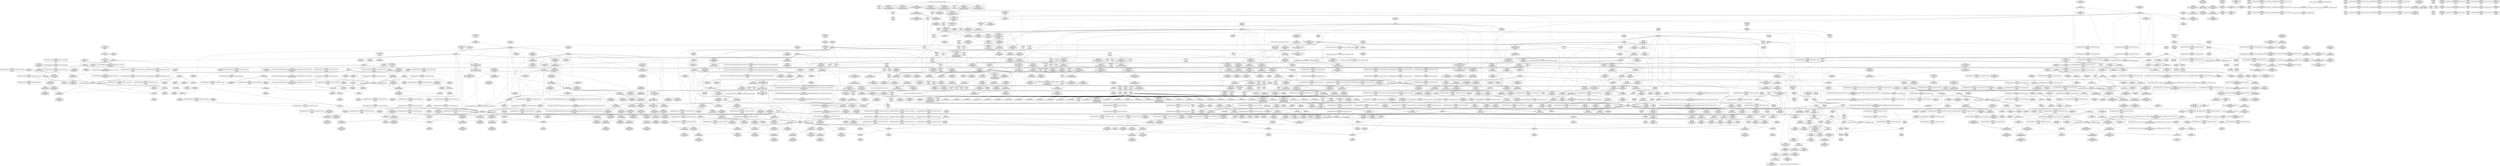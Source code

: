 digraph {
	CE0x4a845d0 [shape=record,shape=Mrecord,label="{CE0x4a845d0|__rcu_read_unlock:_tmp4|include/linux/rcupdate.h,244|*SummSink*}"]
	CE0x4a430a0 [shape=record,shape=Mrecord,label="{CE0x4a430a0|GLOBAL:___preempt_count_add|*Constant*}"]
	CE0x497c040 [shape=record,shape=Mrecord,label="{CE0x497c040|i64_1|*Constant*}"]
	CE0x4a348f0 [shape=record,shape=Mrecord,label="{CE0x4a348f0|rcu_read_lock:_tmp18|include/linux/rcupdate.h,882}"]
	CE0x4a3cd30 [shape=record,shape=Mrecord,label="{CE0x4a3cd30|_ret_void,_!dbg_!27719|./arch/x86/include/asm/preempt.h,73}"]
	CE0x4a51760 [shape=record,shape=Mrecord,label="{CE0x4a51760|rcu_lock_release:_map|Function::rcu_lock_release&Arg::map::|*SummSink*}"]
	"CONST[source:2(external),value:2(dynamic)][purpose:{subject}]"
	CE0x4a14180 [shape=record,shape=Mrecord,label="{CE0x4a14180|rcu_lock_release:_tmp5|include/linux/rcupdate.h,423|*SummSource*}"]
	CE0x4976790 [shape=record,shape=Mrecord,label="{CE0x4976790|COLLAPSED:_GCMRE_current_task_external_global_%struct.task_struct*:_elem_0:default:}"]
	CE0x4973640 [shape=record,shape=Mrecord,label="{CE0x4973640|i32_59|*Constant*|*SummSink*}"]
	CE0x49a0680 [shape=record,shape=Mrecord,label="{CE0x49a0680|_ret_void,_!dbg_!27717|include/linux/rcupdate.h,419|*SummSink*}"]
	CE0x495dd80 [shape=record,shape=Mrecord,label="{CE0x495dd80|sock_has_perm:_if.end|*SummSink*}"]
	CE0x49de490 [shape=record,shape=Mrecord,label="{CE0x49de490|sock_has_perm:_tmp15|security/selinux/hooks.c,3974|*SummSink*}"]
	CE0x4a407b0 [shape=record,shape=Mrecord,label="{CE0x4a407b0|rcu_read_unlock:_tmp14|include/linux/rcupdate.h,933|*SummSource*}"]
	CE0x4a76d60 [shape=record,shape=Mrecord,label="{CE0x4a76d60|i32_0|*Constant*}"]
	CE0x4977840 [shape=record,shape=Mrecord,label="{CE0x4977840|__rcu_read_lock:_tmp2|*SummSink*}"]
	CE0x4978880 [shape=record,shape=Mrecord,label="{CE0x4978880|task_sid:_tmp3}"]
	CE0x4a012a0 [shape=record,shape=Mrecord,label="{CE0x4a012a0|rcu_read_unlock:_tmp3|*SummSource*}"]
	CE0x4a3d2e0 [shape=record,shape=Mrecord,label="{CE0x4a3d2e0|GLOBAL:___llvm_gcov_ctr132|Global_var:__llvm_gcov_ctr132|*SummSink*}"]
	CE0x49500c0 [shape=record,shape=Mrecord,label="{CE0x49500c0|GLOBAL:_sock_has_perm|*Constant*}"]
	CE0x4962b40 [shape=record,shape=Mrecord,label="{CE0x4962b40|_ret_i32_%retval.0,_!dbg_!27728|security/selinux/avc.c,775|*SummSink*}"]
	CE0x4a3ff30 [shape=record,shape=Mrecord,label="{CE0x4a3ff30|rcu_read_unlock:_tobool|include/linux/rcupdate.h,933|*SummSink*}"]
	CE0x49ffde0 [shape=record,shape=Mrecord,label="{CE0x49ffde0|task_sid:_tobool|security/selinux/hooks.c,208}"]
	CE0x4a762b0 [shape=record,shape=Mrecord,label="{CE0x4a762b0|__preempt_count_sub:_entry|*SummSink*}"]
	CE0x49f1590 [shape=record,shape=Mrecord,label="{CE0x49f1590|task_sid:_if.end|*SummSource*}"]
	CE0x4998b20 [shape=record,shape=Mrecord,label="{CE0x4998b20|i32_4|*Constant*|*SummSink*}"]
	CE0x49d9760 [shape=record,shape=Mrecord,label="{CE0x49d9760|rcu_read_lock:_if.then|*SummSource*}"]
	CE0x49e1c50 [shape=record,shape=Mrecord,label="{CE0x49e1c50|rcu_read_lock:_call3|include/linux/rcupdate.h,882|*SummSource*}"]
	CE0x49850b0 [shape=record,shape=Mrecord,label="{CE0x49850b0|i64*_getelementptr_inbounds_(_11_x_i64_,_11_x_i64_*___llvm_gcov_ctr127,_i64_0,_i64_8)|*Constant*|*SummSource*}"]
	CE0x4975fd0 [shape=record,shape=Mrecord,label="{CE0x4975fd0|get_current:_tmp2|*SummSource*}"]
	CE0x49748f0 [shape=record,shape=Mrecord,label="{CE0x49748f0|i32_1|*Constant*|*SummSource*}"]
	CE0x49ec510 [shape=record,shape=Mrecord,label="{CE0x49ec510|sock_has_perm:_tmp4|security/selinux/hooks.c,3966|*SummSink*}"]
	CE0x4a4d260 [shape=record,shape=Mrecord,label="{CE0x4a4d260|rcu_read_unlock:_tmp19|include/linux/rcupdate.h,933|*SummSink*}"]
	CE0x49a8140 [shape=record,shape=Mrecord,label="{CE0x49a8140|sock_has_perm:_tmp14|security/selinux/hooks.c,3972|*SummSource*}"]
	CE0x4955c60 [shape=record,shape=Mrecord,label="{CE0x4955c60|selinux_socket_sendmsg:_tmp3|*SummSink*}"]
	CE0x49e0f20 [shape=record,shape=Mrecord,label="{CE0x49e0f20|i32_(i32,_i32,_i16,_i32,_%struct.common_audit_data*)*_bitcast_(i32_(i32,_i32,_i16,_i32,_%struct.common_audit_data.495*)*_avc_has_perm_to_i32_(i32,_i32,_i16,_i32,_%struct.common_audit_data*)*)|*Constant*|*SummSink*}"]
	CE0x497af60 [shape=record,shape=Mrecord,label="{CE0x497af60|get_current:_entry|*SummSink*}"]
	CE0x49acc60 [shape=record,shape=Mrecord,label="{CE0x49acc60|avc_has_perm:_tclass|Function::avc_has_perm&Arg::tclass::}"]
	CE0x49fb890 [shape=record,shape=Mrecord,label="{CE0x49fb890|task_sid:_tmp9|security/selinux/hooks.c,208}"]
	CE0x49864e0 [shape=record,shape=Mrecord,label="{CE0x49864e0|task_sid:_land.lhs.true2|*SummSource*}"]
	CE0x49df690 [shape=record,shape=Mrecord,label="{CE0x49df690|avc_has_perm:_entry}"]
	CE0x4a85080 [shape=record,shape=Mrecord,label="{CE0x4a85080|__preempt_count_sub:_bb|*SummSource*}"]
	CE0x4a2a710 [shape=record,shape=Mrecord,label="{CE0x4a2a710|rcu_read_lock:_tmp13|include/linux/rcupdate.h,882|*SummSource*}"]
	CE0x49508a0 [shape=record,shape=Mrecord,label="{CE0x49508a0|GLOBAL:_get_current|*Constant*|*SummSink*}"]
	CE0x4a230f0 [shape=record,shape=Mrecord,label="{CE0x4a230f0|GLOBAL:_rcu_lock_acquire|*Constant*|*SummSource*}"]
	CE0x4a50580 [shape=record,shape=Mrecord,label="{CE0x4a50580|_call_void_rcu_lock_release(%struct.lockdep_map*_rcu_lock_map)_#10,_!dbg_!27733|include/linux/rcupdate.h,935|*SummSink*}"]
	CE0x4a13210 [shape=record,shape=Mrecord,label="{CE0x4a13210|rcu_lock_acquire:_tmp|*SummSink*}"]
	CE0x49670d0 [shape=record,shape=Mrecord,label="{CE0x49670d0|get_current:_tmp1|*SummSink*}"]
	CE0x49d85e0 [shape=record,shape=Mrecord,label="{CE0x49d85e0|rcu_read_lock:_do.body|*SummSource*}"]
	CE0x49dd2f0 [shape=record,shape=Mrecord,label="{CE0x49dd2f0|sock_has_perm:_net1|security/selinux/hooks.c,3973}"]
	CE0x4985f10 [shape=record,shape=Mrecord,label="{CE0x4985f10|i64_5|*Constant*}"]
	CE0x4a262b0 [shape=record,shape=Mrecord,label="{CE0x4a262b0|rcu_read_lock:_tmp6|include/linux/rcupdate.h,882}"]
	CE0x497dba0 [shape=record,shape=Mrecord,label="{CE0x497dba0|sock_has_perm:_tmp9|security/selinux/hooks.c,3969|*SummSink*}"]
	CE0x4a15a40 [shape=record,shape=Mrecord,label="{CE0x4a15a40|i64*_getelementptr_inbounds_(_4_x_i64_,_4_x_i64_*___llvm_gcov_ctr134,_i64_0,_i64_0)|*Constant*|*SummSource*}"]
	CE0x4a4d0f0 [shape=record,shape=Mrecord,label="{CE0x4a4d0f0|rcu_read_unlock:_tmp19|include/linux/rcupdate.h,933|*SummSource*}"]
	CE0x4a182e0 [shape=record,shape=Mrecord,label="{CE0x4a182e0|rcu_lock_acquire:_tmp6|*SummSink*}"]
	CE0x49d2a80 [shape=record,shape=Mrecord,label="{CE0x49d2a80|task_sid:_tmp15|security/selinux/hooks.c,208|*SummSource*}"]
	CE0x4975300 [shape=record,shape=Mrecord,label="{CE0x4975300|selinux_socket_sendmsg:_call1|security/selinux/hooks.c,4215|*SummSink*}"]
	CE0x4a83410 [shape=record,shape=Mrecord,label="{CE0x4a83410|__preempt_count_sub:_tmp4|./arch/x86/include/asm/preempt.h,77}"]
	CE0x4a86260 [shape=record,shape=Mrecord,label="{CE0x4a86260|i64*_getelementptr_inbounds_(_4_x_i64_,_4_x_i64_*___llvm_gcov_ctr134,_i64_0,_i64_2)|*Constant*}"]
	CE0x4965900 [shape=record,shape=Mrecord,label="{CE0x4965900|sock_has_perm:_net|security/selinux/hooks.c, 3966}"]
	CE0x49e3b50 [shape=record,shape=Mrecord,label="{CE0x49e3b50|8:_%struct.sock*,_:_SCME_29,30_}"]
	CE0x4a0f990 [shape=record,shape=Mrecord,label="{CE0x4a0f990|task_sid:_tmp19|security/selinux/hooks.c,208}"]
	CE0x49f73f0 [shape=record,shape=Mrecord,label="{CE0x49f73f0|rcu_read_lock:_land.lhs.true|*SummSource*}"]
	CE0x4a3c570 [shape=record,shape=Mrecord,label="{CE0x4a3c570|GLOBAL:___preempt_count_add|*Constant*|*SummSink*}"]
	CE0x4a03350 [shape=record,shape=Mrecord,label="{CE0x4a03350|cred_sid:_tmp}"]
	CE0x49e3620 [shape=record,shape=Mrecord,label="{CE0x49e3620|8:_%struct.sock*,_:_SCME_25,26_}"]
	CE0x49622c0 [shape=record,shape=Mrecord,label="{CE0x49622c0|selinux_socket_sendmsg:_entry|*SummSource*}"]
	CE0x4a2c890 [shape=record,shape=Mrecord,label="{CE0x4a2c890|GLOBAL:_rcu_read_lock.__warned|Global_var:rcu_read_lock.__warned|*SummSource*}"]
	CE0x4a0d8f0 [shape=record,shape=Mrecord,label="{CE0x4a0d8f0|_call_void_mcount()_#3}"]
	CE0x4a20c70 [shape=record,shape=Mrecord,label="{CE0x4a20c70|rcu_read_lock:_tmp4|include/linux/rcupdate.h,882}"]
	CE0x4a15830 [shape=record,shape=Mrecord,label="{CE0x4a15830|COLLAPSED:_GCMRE___llvm_gcov_ctr134_internal_global_4_x_i64_zeroinitializer:_elem_0:default:}"]
	CE0x49e4700 [shape=record,shape=Mrecord,label="{CE0x49e4700|8:_%struct.sock*,_:_SCME_39,40_}"]
	CE0x49d60a0 [shape=record,shape=Mrecord,label="{CE0x49d60a0|task_sid:_tmp27|security/selinux/hooks.c,208|*SummSource*}"]
	CE0x4a8f2c0 [shape=record,shape=Mrecord,label="{CE0x4a8f2c0|__preempt_count_sub:_val|Function::__preempt_count_sub&Arg::val::|*SummSource*}"]
	CE0x49e39a0 [shape=record,shape=Mrecord,label="{CE0x49e39a0|8:_%struct.sock*,_:_SCME_27,28_}"]
	CE0x49fa710 [shape=record,shape=Mrecord,label="{CE0x49fa710|task_sid:_tmp2}"]
	CE0x4a51cd0 [shape=record,shape=Mrecord,label="{CE0x4a51cd0|i64*_getelementptr_inbounds_(_11_x_i64_,_11_x_i64_*___llvm_gcov_ctr132,_i64_0,_i64_9)|*Constant*|*SummSource*}"]
	CE0x49de780 [shape=record,shape=Mrecord,label="{CE0x49de780|sock_has_perm:_sk4|security/selinux/hooks.c,3974|*SummSource*}"]
	CE0x49e4240 [shape=record,shape=Mrecord,label="{CE0x49e4240|8:_%struct.sock*,_:_SCME_35,36_}"]
	CE0x49e7b60 [shape=record,shape=Mrecord,label="{CE0x49e7b60|i64_56|*Constant*|*SummSink*}"]
	CE0x4a013f0 [shape=record,shape=Mrecord,label="{CE0x4a013f0|rcu_read_unlock:_tmp3|*SummSink*}"]
	CE0x49e45d0 [shape=record,shape=Mrecord,label="{CE0x49e45d0|8:_%struct.sock*,_:_SCME_38,39_}"]
	CE0x64ee5a0 [shape=record,shape=Mrecord,label="{CE0x64ee5a0|sock_has_perm:_perms|Function::sock_has_perm&Arg::perms::}"]
	CE0x4977f00 [shape=record,shape=Mrecord,label="{CE0x4977f00|_call_void_mcount()_#3|*SummSink*}"]
	CE0x49d8950 [shape=record,shape=Mrecord,label="{CE0x49d8950|rcu_read_lock:_do.end}"]
	CE0x4a4f130 [shape=record,shape=Mrecord,label="{CE0x4a4f130|_call_void_lockdep_rcu_suspicious(i8*_getelementptr_inbounds_(_25_x_i8_,_25_x_i8_*_.str45,_i32_0,_i32_0),_i32_934,_i8*_getelementptr_inbounds_(_44_x_i8_,_44_x_i8_*_.str47,_i32_0,_i32_0))_#10,_!dbg_!27726|include/linux/rcupdate.h,933|*SummSink*}"]
	CE0x496ac60 [shape=record,shape=Mrecord,label="{CE0x496ac60|GLOBAL:_lock_release|*Constant*|*SummSource*}"]
	CE0x4a11720 [shape=record,shape=Mrecord,label="{CE0x4a11720|__rcu_read_unlock:_entry|*SummSource*}"]
	CE0x4a43a60 [shape=record,shape=Mrecord,label="{CE0x4a43a60|__rcu_read_lock:_tmp7|include/linux/rcupdate.h,240|*SummSink*}"]
	CE0x4a21190 [shape=record,shape=Mrecord,label="{CE0x4a21190|__rcu_read_lock:_tmp|*SummSink*}"]
	CE0x4a37c10 [shape=record,shape=Mrecord,label="{CE0x4a37c10|rcu_read_lock:_tmp19|include/linux/rcupdate.h,882|*SummSink*}"]
	CE0x4a03b40 [shape=record,shape=Mrecord,label="{CE0x4a03b40|rcu_read_lock:_tmp3|*SummSource*}"]
	CE0x4a91a80 [shape=record,shape=Mrecord,label="{CE0x4a91a80|__preempt_count_add:_tmp1}"]
	CE0x4a22230 [shape=record,shape=Mrecord,label="{CE0x4a22230|GLOBAL:_rcu_lock_acquire|*Constant*|*SummSink*}"]
	CE0x4a7bd00 [shape=record,shape=Mrecord,label="{CE0x4a7bd00|__rcu_read_unlock:_tmp6|include/linux/rcupdate.h,245|*SummSink*}"]
	CE0x4a13e90 [shape=record,shape=Mrecord,label="{CE0x4a13e90|_call_void_lock_release(%struct.lockdep_map*_%map,_i32_1,_i64_ptrtoint_(i8*_blockaddress(_rcu_lock_release,_%__here)_to_i64))_#10,_!dbg_!27716|include/linux/rcupdate.h,423}"]
	CE0x4aa8420 [shape=record,shape=Mrecord,label="{CE0x4aa8420|_call_void_asm_addl_$1,_%gs:$0_,_*m,ri,*m,_dirflag_,_fpsr_,_flags_(i32*___preempt_count,_i32_%sub,_i32*___preempt_count)_#3,_!dbg_!27717,_!srcloc_!27718|./arch/x86/include/asm/preempt.h,77|*SummSink*}"]
	CE0x4950ba0 [shape=record,shape=Mrecord,label="{CE0x4950ba0|sock_has_perm:_task|Function::sock_has_perm&Arg::task::}"]
	CE0x4a863a0 [shape=record,shape=Mrecord,label="{CE0x4a863a0|rcu_lock_acquire:___here|*SummSink*}"]
	CE0x49e3d80 [shape=record,shape=Mrecord,label="{CE0x49e3d80|8:_%struct.sock*,_:_SCME_31,32_}"]
	CE0x4a74770 [shape=record,shape=Mrecord,label="{CE0x4a74770|_call_void_lock_release(%struct.lockdep_map*_%map,_i32_1,_i64_ptrtoint_(i8*_blockaddress(_rcu_lock_release,_%__here)_to_i64))_#10,_!dbg_!27716|include/linux/rcupdate.h,423|*SummSink*}"]
	CE0x4a0ab30 [shape=record,shape=Mrecord,label="{CE0x4a0ab30|__preempt_count_sub:_tmp2|*SummSource*}"]
	CE0x49ce4c0 [shape=record,shape=Mrecord,label="{CE0x49ce4c0|sock_has_perm:_tmp2|*LoadInst*|security/selinux/hooks.c,3964|*SummSink*}"]
	CE0x49d64b0 [shape=record,shape=Mrecord,label="{CE0x49d64b0|task_sid:_tmp27|security/selinux/hooks.c,208|*SummSink*}"]
	CE0x4959760 [shape=record,shape=Mrecord,label="{CE0x4959760|i64*_getelementptr_inbounds_(_2_x_i64_,_2_x_i64_*___llvm_gcov_ctr361,_i64_0,_i64_1)|*Constant*|*SummSink*}"]
	CE0x4959de0 [shape=record,shape=Mrecord,label="{CE0x4959de0|i32_5|*Constant*}"]
	CE0x49e9b30 [shape=record,shape=Mrecord,label="{CE0x49e9b30|sock_has_perm:_tmp7|security/selinux/hooks.c,3969|*SummSink*}"]
	CE0x49e1130 [shape=record,shape=Mrecord,label="{CE0x49e1130|rcu_read_lock:_tmp11|include/linux/rcupdate.h,882|*SummSource*}"]
	CE0x497aad0 [shape=record,shape=Mrecord,label="{CE0x497aad0|selinux_socket_sendmsg:_tmp4|*LoadInst*|security/selinux/hooks.c,4215|*SummSource*}"]
	CE0x4a02110 [shape=record,shape=Mrecord,label="{CE0x4a02110|i64*_getelementptr_inbounds_(_13_x_i64_,_13_x_i64_*___llvm_gcov_ctr126,_i64_0,_i64_0)|*Constant*}"]
	CE0x498f480 [shape=record,shape=Mrecord,label="{CE0x498f480|_call_void_mcount()_#3|*SummSink*}"]
	CE0x4a7b580 [shape=record,shape=Mrecord,label="{CE0x4a7b580|__preempt_count_add:_tmp5|./arch/x86/include/asm/preempt.h,72|*SummSink*}"]
	CE0x49ec9d0 [shape=record,shape=Mrecord,label="{CE0x49ec9d0|sock_has_perm:_tmp5|security/selinux/hooks.c,3966|*SummSink*}"]
	CE0x4978d50 [shape=record,shape=Mrecord,label="{CE0x4978d50|GLOBAL:___rcu_read_lock|*Constant*|*SummSource*}"]
	CE0x49735b0 [shape=record,shape=Mrecord,label="{CE0x49735b0|i64*_getelementptr_inbounds_(_2_x_i64_,_2_x_i64_*___llvm_gcov_ctr98,_i64_0,_i64_0)|*Constant*|*SummSink*}"]
	CE0x49e44a0 [shape=record,shape=Mrecord,label="{CE0x49e44a0|8:_%struct.sock*,_:_SCME_37,38_}"]
	CE0x49e8a10 [shape=record,shape=Mrecord,label="{CE0x49e8a10|sock_has_perm:_tmp6|security/selinux/hooks.c,3969}"]
	CE0x4a39490 [shape=record,shape=Mrecord,label="{CE0x4a39490|rcu_read_lock:_tmp22|include/linux/rcupdate.h,884|*SummSource*}"]
	CE0x4a40c60 [shape=record,shape=Mrecord,label="{CE0x4a40c60|rcu_read_unlock:_tmp15|include/linux/rcupdate.h,933}"]
	CE0x4a37000 [shape=record,shape=Mrecord,label="{CE0x4a37000|i64*_getelementptr_inbounds_(_11_x_i64_,_11_x_i64_*___llvm_gcov_ctr127,_i64_0,_i64_9)|*Constant*}"]
	CE0x4a13e20 [shape=record,shape=Mrecord,label="{CE0x4a13e20|rcu_lock_release:_tmp5|include/linux/rcupdate.h,423|*SummSink*}"]
	CE0x4965680 [shape=record,shape=Mrecord,label="{CE0x4965680|sock_has_perm:_tmp10|security/selinux/hooks.c,3969}"]
	CE0x49d10c0 [shape=record,shape=Mrecord,label="{CE0x49d10c0|GLOBAL:_lockdep_rcu_suspicious|*Constant*}"]
	CE0x4a2ab20 [shape=record,shape=Mrecord,label="{CE0x4a2ab20|rcu_read_lock:_tmp14|include/linux/rcupdate.h,882}"]
	CE0x49e25b0 [shape=record,shape=Mrecord,label="{CE0x49e25b0|8:_%struct.sock*,_:_SCME_0,4_|*MultipleSource*|security/selinux/hooks.c, 3966|security/selinux/hooks.c,3966|security/selinux/hooks.c,3966}"]
	CE0x4a45220 [shape=record,shape=Mrecord,label="{CE0x4a45220|_call_void_mcount()_#3|*SummSink*}"]
	CE0x4965830 [shape=record,shape=Mrecord,label="{CE0x4965830|sock_has_perm:_ad|security/selinux/hooks.c, 3965|*SummSink*}"]
	CE0x49d1bd0 [shape=record,shape=Mrecord,label="{CE0x49d1bd0|i32_208|*Constant*|*SummSource*}"]
	CE0x49fe970 [shape=record,shape=Mrecord,label="{CE0x49fe970|task_sid:_tmp13|security/selinux/hooks.c,208}"]
	CE0x4a00240 [shape=record,shape=Mrecord,label="{CE0x4a00240|i32_1|*Constant*}"]
	CE0x4a48f70 [shape=record,shape=Mrecord,label="{CE0x4a48f70|__rcu_read_lock:_tmp5|include/linux/rcupdate.h,239|*SummSource*}"]
	CE0x4a87a90 [shape=record,shape=Mrecord,label="{CE0x4a87a90|i64_ptrtoint_(i8*_blockaddress(_rcu_lock_acquire,_%__here)_to_i64)|*Constant*|*SummSource*}"]
	CE0x4991fc0 [shape=record,shape=Mrecord,label="{CE0x4991fc0|_ret_i32_%call1,_!dbg_!27717|security/selinux/hooks.c,4215|*SummSink*}"]
	CE0x49a06f0 [shape=record,shape=Mrecord,label="{CE0x49a06f0|rcu_lock_acquire:_entry|*SummSink*}"]
	CE0x49d3970 [shape=record,shape=Mrecord,label="{CE0x49d3970|i64*_getelementptr_inbounds_(_13_x_i64_,_13_x_i64_*___llvm_gcov_ctr126,_i64_0,_i64_8)|*Constant*|*SummSource*}"]
	CE0x4a3f970 [shape=record,shape=Mrecord,label="{CE0x4a3f970|__rcu_read_lock:_tmp7|include/linux/rcupdate.h,240|*SummSource*}"]
	CE0x4a7a010 [shape=record,shape=Mrecord,label="{CE0x4a7a010|__preempt_count_add:_tmp6|./arch/x86/include/asm/preempt.h,73|*SummSource*}"]
	CE0x4999e30 [shape=record,shape=Mrecord,label="{CE0x4999e30|%struct.task_struct*_(%struct.task_struct**)*_asm_movq_%gs:$_1:P_,$0_,_r,im,_dirflag_,_fpsr_,_flags_|*SummSource*}"]
	CE0x4a1d5f0 [shape=record,shape=Mrecord,label="{CE0x4a1d5f0|__preempt_count_add:_tmp1|*SummSource*}"]
	CE0x4a47370 [shape=record,shape=Mrecord,label="{CE0x4a47370|_call_void_mcount()_#3|*SummSink*}"]
	CE0x4985770 [shape=record,shape=Mrecord,label="{CE0x4985770|task_sid:_tmp3|*SummSink*}"]
	CE0x4a38280 [shape=record,shape=Mrecord,label="{CE0x4a38280|rcu_read_lock:_tmp20|include/linux/rcupdate.h,882|*SummSink*}"]
	CE0x4a2b3c0 [shape=record,shape=Mrecord,label="{CE0x4a2b3c0|rcu_read_unlock:_tmp8|include/linux/rcupdate.h,933}"]
	CE0x4a18700 [shape=record,shape=Mrecord,label="{CE0x4a18700|rcu_lock_acquire:_tmp7}"]
	CE0x49a3220 [shape=record,shape=Mrecord,label="{CE0x49a3220|task_sid:_do.end6|*SummSink*}"]
	CE0x4a38bf0 [shape=record,shape=Mrecord,label="{CE0x4a38bf0|i64*_getelementptr_inbounds_(_11_x_i64_,_11_x_i64_*___llvm_gcov_ctr127,_i64_0,_i64_10)|*Constant*|*SummSink*}"]
	CE0x4a4cc30 [shape=record,shape=Mrecord,label="{CE0x4a4cc30|i8*_getelementptr_inbounds_(_44_x_i8_,_44_x_i8_*_.str47,_i32_0,_i32_0)|*Constant*}"]
	CE0x49e5d90 [shape=record,shape=Mrecord,label="{CE0x49e5d90|i32_8|*Constant*|*SummSink*}"]
	CE0x49e7c30 [shape=record,shape=Mrecord,label="{CE0x49e7c30|sock_has_perm:_call|security/selinux/hooks.c,3967}"]
	CE0x4a398d0 [shape=record,shape=Mrecord,label="{CE0x4a398d0|cred_sid:_bb}"]
	CE0x4ac81e0 [shape=record,shape=Mrecord,label="{CE0x4ac81e0|i64_1|*Constant*}"]
	CE0x4a37200 [shape=record,shape=Mrecord,label="{CE0x4a37200|i64*_getelementptr_inbounds_(_11_x_i64_,_11_x_i64_*___llvm_gcov_ctr127,_i64_0,_i64_9)|*Constant*|*SummSink*}"]
	CE0x4965550 [shape=record,shape=Mrecord,label="{CE0x4965550|selinux_socket_sendmsg:_tmp2|*SummSink*}"]
	CE0x4ab9790 [shape=record,shape=Mrecord,label="{CE0x4ab9790|i64*_getelementptr_inbounds_(_4_x_i64_,_4_x_i64_*___llvm_gcov_ctr129,_i64_0,_i64_2)|*Constant*|*SummSink*}"]
	CE0x4a448e0 [shape=record,shape=Mrecord,label="{CE0x4a448e0|rcu_read_unlock:_land.lhs.true|*SummSource*}"]
	CE0x496a950 [shape=record,shape=Mrecord,label="{CE0x496a950|i64*_getelementptr_inbounds_(_4_x_i64_,_4_x_i64_*___llvm_gcov_ctr133,_i64_0,_i64_3)|*Constant*}"]
	CE0x4a1fc80 [shape=record,shape=Mrecord,label="{CE0x4a1fc80|__preempt_count_sub:_tmp6|./arch/x86/include/asm/preempt.h,78|*SummSource*}"]
	CE0x49660b0 [shape=record,shape=Mrecord,label="{CE0x49660b0|selinux_socket_sendmsg:_call|security/selinux/hooks.c,4215}"]
	CE0x49f6930 [shape=record,shape=Mrecord,label="{CE0x49f6930|i32_77|*Constant*}"]
	CE0x4a0be70 [shape=record,shape=Mrecord,label="{CE0x4a0be70|i64*_getelementptr_inbounds_(_4_x_i64_,_4_x_i64_*___llvm_gcov_ctr129,_i64_0,_i64_1)|*Constant*|*SummSink*}"]
	CE0x49fa110 [shape=record,shape=Mrecord,label="{CE0x49fa110|cred_sid:_tmp1|*SummSource*}"]
	CE0x4a3c5e0 [shape=record,shape=Mrecord,label="{CE0x4a3c5e0|GLOBAL:___preempt_count_add|*Constant*|*SummSource*}"]
	CE0x4a82a80 [shape=record,shape=Mrecord,label="{CE0x4a82a80|void_(i32*,_i32,_i32*)*_asm_addl_$1,_%gs:$0_,_*m,ri,*m,_dirflag_,_fpsr_,_flags_}"]
	CE0x4a21320 [shape=record,shape=Mrecord,label="{CE0x4a21320|rcu_read_lock:_tmp|*SummSink*}"]
	CE0x49f80e0 [shape=record,shape=Mrecord,label="{CE0x49f80e0|_ret_void,_!dbg_!27717|include/linux/rcupdate.h,240|*SummSink*}"]
	CE0x4a24130 [shape=record,shape=Mrecord,label="{CE0x4a24130|rcu_read_lock:_bb}"]
	CE0x4a7b080 [shape=record,shape=Mrecord,label="{CE0x4a7b080|__preempt_count_sub:_tmp3|*SummSource*}"]
	CE0x495ac40 [shape=record,shape=Mrecord,label="{CE0x495ac40|GLOBAL:_get_current|*Constant*|*SummSource*}"]
	CE0x4a0fc20 [shape=record,shape=Mrecord,label="{CE0x4a0fc20|task_sid:_tmp19|security/selinux/hooks.c,208|*SummSink*}"]
	CE0x4a51010 [shape=record,shape=Mrecord,label="{CE0x4a51010|GLOBAL:_rcu_lock_release|*Constant*|*SummSource*}"]
	CE0x49d74c0 [shape=record,shape=Mrecord,label="{CE0x49d74c0|cred_sid:_cred|Function::cred_sid&Arg::cred::}"]
	CE0x4a76e90 [shape=record,shape=Mrecord,label="{CE0x4a76e90|i32_2|*Constant*}"]
	CE0x49fc5a0 [shape=record,shape=Mrecord,label="{CE0x49fc5a0|task_sid:_tmp6|security/selinux/hooks.c,208}"]
	CE0x49865a0 [shape=record,shape=Mrecord,label="{CE0x49865a0|task_sid:_land.lhs.true2|*SummSink*}"]
	CE0x4985e20 [shape=record,shape=Mrecord,label="{CE0x4985e20|cred_sid:_tmp6|security/selinux/hooks.c,197}"]
	CE0x49e1dc0 [shape=record,shape=Mrecord,label="{CE0x49e1dc0|rcu_read_lock:_call3|include/linux/rcupdate.h,882|*SummSink*}"]
	CE0x49d5f00 [shape=record,shape=Mrecord,label="{CE0x49d5f00|task_sid:_tmp27|security/selinux/hooks.c,208}"]
	CE0x4a42d80 [shape=record,shape=Mrecord,label="{CE0x4a42d80|COLLAPSED:_GCMRE___llvm_gcov_ctr132_internal_global_11_x_i64_zeroinitializer:_elem_0:default:}"]
	CE0x49f9930 [shape=record,shape=Mrecord,label="{CE0x49f9930|_call_void_mcount()_#3}"]
	CE0x49d6ed0 [shape=record,shape=Mrecord,label="{CE0x49d6ed0|GLOBAL:_cred_sid|*Constant*|*SummSource*}"]
	CE0x4989560 [shape=record,shape=Mrecord,label="{CE0x4989560|__rcu_read_lock:_tmp2|*SummSource*}"]
	CE0x4a4dbe0 [shape=record,shape=Mrecord,label="{CE0x4a4dbe0|i64*_getelementptr_inbounds_(_11_x_i64_,_11_x_i64_*___llvm_gcov_ctr132,_i64_0,_i64_10)|*Constant*}"]
	CE0x4a3af10 [shape=record,shape=Mrecord,label="{CE0x4a3af10|rcu_read_unlock:_tobool1|include/linux/rcupdate.h,933|*SummSink*}"]
	CE0x49e0580 [shape=record,shape=Mrecord,label="{CE0x49e0580|sock_has_perm:_tmp17|security/selinux/hooks.c,3976|*SummSink*}"]
	CE0x49ff920 [shape=record,shape=Mrecord,label="{CE0x49ff920|rcu_read_lock:_tobool|include/linux/rcupdate.h,882|*SummSource*}"]
	CE0x4a0ffd0 [shape=record,shape=Mrecord,label="{CE0x4a0ffd0|i8_1|*Constant*|*SummSource*}"]
	CE0x497db10 [shape=record,shape=Mrecord,label="{CE0x497db10|sock_has_perm:_ad|security/selinux/hooks.c, 3965|*SummSource*}"]
	CE0x49df250 [shape=record,shape=Mrecord,label="{CE0x49df250|avc_has_perm:_requested|Function::avc_has_perm&Arg::requested::|*SummSink*}"]
	CE0x4a8c030 [shape=record,shape=Mrecord,label="{CE0x4a8c030|__rcu_read_unlock:_tmp3|*SummSource*}"]
	CE0x49da7a0 [shape=record,shape=Mrecord,label="{CE0x49da7a0|i64*_getelementptr_inbounds_(_6_x_i64_,_6_x_i64_*___llvm_gcov_ctr327,_i64_0,_i64_3)|*Constant*|*SummSource*}"]
	CE0x4a84f40 [shape=record,shape=Mrecord,label="{CE0x4a84f40|__preempt_count_sub:_do.end|*SummSink*}"]
	CE0x49f0950 [shape=record,shape=Mrecord,label="{CE0x49f0950|sock_has_perm:_tmp19|security/selinux/hooks.c,3977}"]
	CE0x495e4a0 [shape=record,shape=Mrecord,label="{CE0x495e4a0|selinux_socket_sendmsg:_sk|security/selinux/hooks.c,4215|*SummSource*}"]
	CE0x4ac85d0 [shape=record,shape=Mrecord,label="{CE0x4ac85d0|__preempt_count_sub:_tmp|*SummSink*}"]
	CE0x49e5080 [shape=record,shape=Mrecord,label="{CE0x49e5080|8:_%struct.sock*,_:_SCME_47,48_}"]
	CE0x49d0a50 [shape=record,shape=Mrecord,label="{CE0x49d0a50|task_sid:_tmp24|security/selinux/hooks.c,208|*SummSource*}"]
	CE0x4a75ad0 [shape=record,shape=Mrecord,label="{CE0x4a75ad0|__preempt_count_add:_do.body|*SummSink*}"]
	CE0x49e7af0 [shape=record,shape=Mrecord,label="{CE0x49e7af0|i64_56|*Constant*|*SummSource*}"]
	CE0x4aa82a0 [shape=record,shape=Mrecord,label="{CE0x4aa82a0|_call_void_asm_addl_$1,_%gs:$0_,_*m,ri,*m,_dirflag_,_fpsr_,_flags_(i32*___preempt_count,_i32_%sub,_i32*___preempt_count)_#3,_!dbg_!27717,_!srcloc_!27718|./arch/x86/include/asm/preempt.h,77|*SummSource*}"]
	CE0x4a01700 [shape=record,shape=Mrecord,label="{CE0x4a01700|task_sid:_call|security/selinux/hooks.c,208|*SummSink*}"]
	CE0x4a8ba40 [shape=record,shape=Mrecord,label="{CE0x4a8ba40|__preempt_count_sub:_sub|./arch/x86/include/asm/preempt.h,77|*SummSink*}"]
	CE0x49f7ec0 [shape=record,shape=Mrecord,label="{CE0x49f7ec0|task_sid:_tmp1|*SummSource*}"]
	"CONST[source:0(mediator),value:0(static)][purpose:{operation}]"
	CE0x4a47820 [shape=record,shape=Mrecord,label="{CE0x4a47820|rcu_read_unlock:_tmp13|include/linux/rcupdate.h,933}"]
	CE0x49d4dd0 [shape=record,shape=Mrecord,label="{CE0x49d4dd0|task_sid:_tmp25|security/selinux/hooks.c,208}"]
	CE0x4a77fc0 [shape=record,shape=Mrecord,label="{CE0x4a77fc0|_call_void_asm_sideeffect_,_memory_,_dirflag_,_fpsr_,_flags_()_#3,_!dbg_!27711,_!srcloc_!27714|include/linux/rcupdate.h,244|*SummSource*}"]
	CE0x4999d70 [shape=record,shape=Mrecord,label="{CE0x4999d70|%struct.task_struct*_(%struct.task_struct**)*_asm_movq_%gs:$_1:P_,$0_,_r,im,_dirflag_,_fpsr_,_flags_}"]
	CE0x49f9280 [shape=record,shape=Mrecord,label="{CE0x49f9280|task_sid:_tmp12|security/selinux/hooks.c,208|*SummSource*}"]
	CE0x4a4a9d0 [shape=record,shape=Mrecord,label="{CE0x4a4a9d0|rcu_read_unlock:_tmp9|include/linux/rcupdate.h,933|*SummSource*}"]
	CE0x49f7500 [shape=record,shape=Mrecord,label="{CE0x49f7500|_ret_void,_!dbg_!27735|include/linux/rcupdate.h,884|*SummSource*}"]
	CE0x4a44f50 [shape=record,shape=Mrecord,label="{CE0x4a44f50|rcu_lock_acquire:_tmp5|include/linux/rcupdate.h,418}"]
	CE0x4a11cc0 [shape=record,shape=Mrecord,label="{CE0x4a11cc0|_ret_void,_!dbg_!27717|include/linux/rcupdate.h,245}"]
	CE0x495ba00 [shape=record,shape=Mrecord,label="{CE0x495ba00|COLLAPSED:_GCMRE___llvm_gcov_ctr361_internal_global_2_x_i64_zeroinitializer:_elem_0:default:}"]
	CE0x4a49580 [shape=record,shape=Mrecord,label="{CE0x4a49580|__rcu_read_unlock:_tmp5|include/linux/rcupdate.h,244|*SummSink*}"]
	CE0x49e4bc0 [shape=record,shape=Mrecord,label="{CE0x49e4bc0|8:_%struct.sock*,_:_SCME_43,44_}"]
	CE0x49e4110 [shape=record,shape=Mrecord,label="{CE0x49e4110|8:_%struct.sock*,_:_SCME_34,35_}"]
	CE0x4a48e00 [shape=record,shape=Mrecord,label="{CE0x4a48e00|__rcu_read_lock:_tmp5|include/linux/rcupdate.h,239}"]
	CE0x4a745d0 [shape=record,shape=Mrecord,label="{CE0x4a745d0|GLOBAL:_lock_release|*Constant*}"]
	CE0x4a39860 [shape=record,shape=Mrecord,label="{CE0x4a39860|i64*_getelementptr_inbounds_(_2_x_i64_,_2_x_i64_*___llvm_gcov_ctr131,_i64_0,_i64_0)|*Constant*|*SummSink*}"]
	CE0x49fb790 [shape=record,shape=Mrecord,label="{CE0x49fb790|task_sid:_tmp7|security/selinux/hooks.c,208|*SummSink*}"]
	CE0x4a203c0 [shape=record,shape=Mrecord,label="{CE0x4a203c0|i64*_getelementptr_inbounds_(_4_x_i64_,_4_x_i64_*___llvm_gcov_ctr133,_i64_0,_i64_2)|*Constant*|*SummSink*}"]
	CE0x4a7a5b0 [shape=record,shape=Mrecord,label="{CE0x4a7a5b0|__preempt_count_add:_tmp7|./arch/x86/include/asm/preempt.h,73|*SummSink*}"]
	CE0x49d92b0 [shape=record,shape=Mrecord,label="{CE0x49d92b0|rcu_read_lock:_tmp5|include/linux/rcupdate.h,882|*SummSink*}"]
	CE0x4984940 [shape=record,shape=Mrecord,label="{CE0x4984940|rcu_read_lock:_tmp16|include/linux/rcupdate.h,882}"]
	CE0x498a930 [shape=record,shape=Mrecord,label="{CE0x498a930|sock_has_perm:_tmp8|security/selinux/hooks.c,3969|*SummSink*}"]
	CE0x4a206f0 [shape=record,shape=Mrecord,label="{CE0x4a206f0|rcu_lock_release:_tmp4|include/linux/rcupdate.h,423|*SummSink*}"]
	CE0x495eec0 [shape=record,shape=Mrecord,label="{CE0x495eec0|get_current:_tmp|*SummSource*}"]
	CE0x4a4f000 [shape=record,shape=Mrecord,label="{CE0x4a4f000|_call_void_lockdep_rcu_suspicious(i8*_getelementptr_inbounds_(_25_x_i8_,_25_x_i8_*_.str45,_i32_0,_i32_0),_i32_934,_i8*_getelementptr_inbounds_(_44_x_i8_,_44_x_i8_*_.str47,_i32_0,_i32_0))_#10,_!dbg_!27726|include/linux/rcupdate.h,933|*SummSource*}"]
	CE0x4a754e0 [shape=record,shape=Mrecord,label="{CE0x4a754e0|__rcu_read_unlock:_tmp7|include/linux/rcupdate.h,245}"]
	CE0x49d0970 [shape=record,shape=Mrecord,label="{CE0x49d0970|i64*_getelementptr_inbounds_(_13_x_i64_,_13_x_i64_*___llvm_gcov_ctr126,_i64_0,_i64_10)|*Constant*|*SummSink*}"]
	CE0x49cfd10 [shape=record,shape=Mrecord,label="{CE0x49cfd10|task_sid:_tmp22|security/selinux/hooks.c,208|*SummSource*}"]
	CE0x4961e30 [shape=record,shape=Mrecord,label="{CE0x4961e30|COLLAPSED:_GCMRE___llvm_gcov_ctr98_internal_global_2_x_i64_zeroinitializer:_elem_0:default:}"]
	CE0x49e9aa0 [shape=record,shape=Mrecord,label="{CE0x49e9aa0|i64_2|*Constant*|*SummSink*}"]
	CE0x4a10b10 [shape=record,shape=Mrecord,label="{CE0x4a10b10|GLOBAL:___rcu_read_unlock|*Constant*}"]
	CE0x4a3eb20 [shape=record,shape=Mrecord,label="{CE0x4a3eb20|GLOBAL:_rcu_read_unlock.__warned|Global_var:rcu_read_unlock.__warned|*SummSource*}"]
	CE0x4a4d080 [shape=record,shape=Mrecord,label="{CE0x4a4d080|rcu_read_unlock:_tmp19|include/linux/rcupdate.h,933}"]
	CE0x49f9560 [shape=record,shape=Mrecord,label="{CE0x49f9560|task_sid:_do.body}"]
	CE0x49e60b0 [shape=record,shape=Mrecord,label="{CE0x49e60b0|GLOBAL:_task_sid|*Constant*|*SummSink*}"]
	CE0x49f6dc0 [shape=record,shape=Mrecord,label="{CE0x49f6dc0|rcu_read_lock:_land.lhs.true|*SummSink*}"]
	CE0x4ac7e80 [shape=record,shape=Mrecord,label="{CE0x4ac7e80|__preempt_count_add:_do.end}"]
	CE0x496b950 [shape=record,shape=Mrecord,label="{CE0x496b950|sock_has_perm:_sid|security/selinux/hooks.c,3969|*SummSource*}"]
	CE0x4967010 [shape=record,shape=Mrecord,label="{CE0x4967010|32:_%struct.sock*,_:_CRE_4,6_|*MultipleSource*|Function::selinux_socket_sendmsg&Arg::sock::|security/selinux/hooks.c,4215}"]
	CE0x495a140 [shape=record,shape=Mrecord,label="{CE0x495a140|get_current:_entry}"]
	CE0x49ecc60 [shape=record,shape=Mrecord,label="{CE0x49ecc60|i8_0|*Constant*|*SummSource*}"]
	CE0x4a07050 [shape=record,shape=Mrecord,label="{CE0x4a07050|rcu_read_unlock:_tmp5|include/linux/rcupdate.h,933}"]
	CE0x4a45730 [shape=record,shape=Mrecord,label="{CE0x4a45730|i64*_getelementptr_inbounds_(_4_x_i64_,_4_x_i64_*___llvm_gcov_ctr129,_i64_0,_i64_3)|*Constant*|*SummSource*}"]
	CE0x49e8e10 [shape=record,shape=Mrecord,label="{CE0x49e8e10|sock_has_perm:_tmp6|security/selinux/hooks.c,3969|*SummSink*}"]
	CE0x4a19470 [shape=record,shape=Mrecord,label="{CE0x4a19470|void_(i32*,_i32,_i32*)*_asm_addl_$1,_%gs:$0_,_*m,ri,*m,_dirflag_,_fpsr_,_flags_|*SummSource*}"]
	CE0x49fe260 [shape=record,shape=Mrecord,label="{CE0x49fe260|i64*_getelementptr_inbounds_(_11_x_i64_,_11_x_i64_*___llvm_gcov_ctr132,_i64_0,_i64_1)|*Constant*|*SummSource*}"]
	CE0x4a058f0 [shape=record,shape=Mrecord,label="{CE0x4a058f0|i64_5|*Constant*|*SummSink*}"]
	CE0x49d1a30 [shape=record,shape=Mrecord,label="{CE0x49d1a30|i32_208|*Constant*}"]
	CE0x4a0b060 [shape=record,shape=Mrecord,label="{CE0x4a0b060|i32_0|*Constant*}"]
	CE0x49a10e0 [shape=record,shape=Mrecord,label="{CE0x49a10e0|rcu_lock_acquire:_map|Function::rcu_lock_acquire&Arg::map::}"]
	CE0x49f5c50 [shape=record,shape=Mrecord,label="{CE0x49f5c50|_ret_void,_!dbg_!27717|include/linux/rcupdate.h,419}"]
	CE0x4a20b00 [shape=record,shape=Mrecord,label="{CE0x4a20b00|rcu_read_lock:_tobool1|include/linux/rcupdate.h,882|*SummSink*}"]
	CE0x4973460 [shape=record,shape=Mrecord,label="{CE0x4973460|get_current:_tmp3|*SummSource*}"]
	CE0x4a4c770 [shape=record,shape=Mrecord,label="{CE0x4a4c770|i32_934|*Constant*|*SummSink*}"]
	CE0x49d6a50 [shape=record,shape=Mrecord,label="{CE0x49d6a50|task_sid:_call7|security/selinux/hooks.c,208|*SummSink*}"]
	CE0x4a11ef0 [shape=record,shape=Mrecord,label="{CE0x4a11ef0|__rcu_read_lock:_do.body}"]
	CE0x4a23fd0 [shape=record,shape=Mrecord,label="{CE0x4a23fd0|rcu_read_lock:_land.lhs.true2|*SummSink*}"]
	CE0x496b1a0 [shape=record,shape=Mrecord,label="{CE0x496b1a0|i32_1|*Constant*}"]
	CE0x4a48540 [shape=record,shape=Mrecord,label="{CE0x4a48540|rcu_lock_acquire:_tmp3}"]
	CE0x49942e0 [shape=record,shape=Mrecord,label="{CE0x49942e0|sock_has_perm:_bb}"]
	CE0x4a43cf0 [shape=record,shape=Mrecord,label="{CE0x4a43cf0|i64*_getelementptr_inbounds_(_4_x_i64_,_4_x_i64_*___llvm_gcov_ctr134,_i64_0,_i64_3)|*Constant*}"]
	CE0x4a50450 [shape=record,shape=Mrecord,label="{CE0x4a50450|_call_void_rcu_lock_release(%struct.lockdep_map*_rcu_lock_map)_#10,_!dbg_!27733|include/linux/rcupdate.h,935|*SummSource*}"]
	CE0x4a116b0 [shape=record,shape=Mrecord,label="{CE0x4a116b0|__rcu_read_unlock:_entry}"]
	CE0x4a37ba0 [shape=record,shape=Mrecord,label="{CE0x4a37ba0|rcu_read_lock:_tmp19|include/linux/rcupdate.h,882|*SummSource*}"]
	CE0x4a246f0 [shape=record,shape=Mrecord,label="{CE0x4a246f0|rcu_read_lock:_tobool1|include/linux/rcupdate.h,882|*SummSource*}"]
	CE0x4a1c7f0 [shape=record,shape=Mrecord,label="{CE0x4a1c7f0|__preempt_count_sub:_tmp1|*SummSource*}"]
	CE0x4a1a740 [shape=record,shape=Mrecord,label="{CE0x4a1a740|__rcu_read_lock:_tmp1}"]
	CE0x4997980 [shape=record,shape=Mrecord,label="{CE0x4997980|_ret_i32_%retval.0,_!dbg_!27740|security/selinux/hooks.c,3977}"]
	CE0x4a46f50 [shape=record,shape=Mrecord,label="{CE0x4a46f50|__rcu_read_unlock:_tmp1|*SummSource*}"]
	CE0x49e5c60 [shape=record,shape=Mrecord,label="{CE0x49e5c60|i32_8|*Constant*|*SummSource*}"]
	CE0x4a14bd0 [shape=record,shape=Mrecord,label="{CE0x4a14bd0|i64*_getelementptr_inbounds_(_4_x_i64_,_4_x_i64_*___llvm_gcov_ctr133,_i64_0,_i64_3)|*Constant*|*SummSource*}"]
	CE0x4a06b60 [shape=record,shape=Mrecord,label="{CE0x4a06b60|_call_void___rcu_read_lock()_#10,_!dbg_!27710|include/linux/rcupdate.h,879}"]
	CE0x4a7bb10 [shape=record,shape=Mrecord,label="{CE0x4a7bb10|__rcu_read_unlock:_tmp6|include/linux/rcupdate.h,245}"]
	CE0x4a84aa0 [shape=record,shape=Mrecord,label="{CE0x4a84aa0|i64*_getelementptr_inbounds_(_4_x_i64_,_4_x_i64_*___llvm_gcov_ctr134,_i64_0,_i64_2)|*Constant*|*SummSink*}"]
	CE0x4a8f200 [shape=record,shape=Mrecord,label="{CE0x4a8f200|__preempt_count_sub:_val|Function::__preempt_count_sub&Arg::val::}"]
	CE0x4a8f570 [shape=record,shape=Mrecord,label="{CE0x4a8f570|_ret_void,_!dbg_!27720|./arch/x86/include/asm/preempt.h,78|*SummSource*}"]
	CE0x4a34410 [shape=record,shape=Mrecord,label="{CE0x4a34410|rcu_read_lock:_tmp17|include/linux/rcupdate.h,882|*SummSink*}"]
	CE0x4988c00 [shape=record,shape=Mrecord,label="{CE0x4988c00|rcu_lock_acquire:_map|Function::rcu_lock_acquire&Arg::map::|*SummSink*}"]
	CE0x4a3c820 [shape=record,shape=Mrecord,label="{CE0x4a3c820|rcu_read_unlock:_tmp11|include/linux/rcupdate.h,933|*SummSink*}"]
	CE0x4a0f550 [shape=record,shape=Mrecord,label="{CE0x4a0f550|task_sid:_tmp18|security/selinux/hooks.c,208|*SummSink*}"]
	CE0x4984f80 [shape=record,shape=Mrecord,label="{CE0x4984f80|i64*_getelementptr_inbounds_(_11_x_i64_,_11_x_i64_*___llvm_gcov_ctr127,_i64_0,_i64_8)|*Constant*}"]
	CE0x49d4ac0 [shape=record,shape=Mrecord,label="{CE0x49d4ac0|i64*_getelementptr_inbounds_(_13_x_i64_,_13_x_i64_*___llvm_gcov_ctr126,_i64_0,_i64_11)|*Constant*|*SummSource*}"]
	CE0x4ac6120 [shape=record,shape=Mrecord,label="{CE0x4ac6120|__preempt_count_sub:_tmp}"]
	CE0x4ac82f0 [shape=record,shape=Mrecord,label="{CE0x4ac82f0|i64*_getelementptr_inbounds_(_4_x_i64_,_4_x_i64_*___llvm_gcov_ctr129,_i64_0,_i64_0)|*Constant*}"]
	CE0x4a78c70 [shape=record,shape=Mrecord,label="{CE0x4a78c70|rcu_lock_release:_tmp3|*SummSink*}"]
	CE0x4a89950 [shape=record,shape=Mrecord,label="{CE0x4a89950|COLLAPSED:_GCMRE___llvm_gcov_ctr130_internal_global_4_x_i64_zeroinitializer:_elem_0:default:}"]
	CE0x49a7950 [shape=record,shape=Mrecord,label="{CE0x49a7950|sock_has_perm:_tmp13|security/selinux/hooks.c,3972|*SummSource*}"]
	CE0x49e5a00 [shape=record,shape=Mrecord,label="{CE0x49e5a00|8:_%struct.sock*,_:_SCME_55,56_}"]
	CE0x4a26540 [shape=record,shape=Mrecord,label="{CE0x4a26540|rcu_read_unlock:_tmp8|include/linux/rcupdate.h,933|*SummSink*}"]
	CE0x497f430 [shape=record,shape=Mrecord,label="{CE0x497f430|rcu_read_lock:_tobool|include/linux/rcupdate.h,882|*SummSink*}"]
	CE0x49da160 [shape=record,shape=Mrecord,label="{CE0x49da160|_call_void_rcu_read_unlock()_#10,_!dbg_!27748|security/selinux/hooks.c,209|*SummSource*}"]
	CE0x4a83480 [shape=record,shape=Mrecord,label="{CE0x4a83480|__preempt_count_sub:_tmp4|./arch/x86/include/asm/preempt.h,77|*SummSource*}"]
	CE0x49e9f90 [shape=record,shape=Mrecord,label="{CE0x49e9f90|GLOBAL:___llvm_gcov_ctr327|Global_var:__llvm_gcov_ctr327|*SummSource*}"]
	CE0x49786c0 [shape=record,shape=Mrecord,label="{CE0x49786c0|GLOBAL:_rcu_read_lock|*Constant*}"]
	CE0x49ec3a0 [shape=record,shape=Mrecord,label="{CE0x49ec3a0|sock_has_perm:_tmp4|security/selinux/hooks.c,3966|*SummSource*}"]
	CE0x4a44810 [shape=record,shape=Mrecord,label="{CE0x4a44810|rcu_read_unlock:_land.lhs.true}"]
	CE0x49e2620 [shape=record,shape=Mrecord,label="{CE0x49e2620|8:_%struct.sock*,_:_SCME_8,16_|*MultipleSource*|security/selinux/hooks.c, 3966|security/selinux/hooks.c,3966|security/selinux/hooks.c,3966}"]
	CE0x4a19860 [shape=record,shape=Mrecord,label="{CE0x4a19860|GLOBAL:___preempt_count_sub|*Constant*}"]
	CE0x4a26c40 [shape=record,shape=Mrecord,label="{CE0x4a26c40|GLOBAL:___llvm_gcov_ctr127|Global_var:__llvm_gcov_ctr127}"]
	CE0x49abbb0 [shape=record,shape=Mrecord,label="{CE0x49abbb0|rcu_read_lock:_tmp9|include/linux/rcupdate.h,882}"]
	CE0x4a752f0 [shape=record,shape=Mrecord,label="{CE0x4a752f0|__rcu_read_unlock:_bb|*SummSource*}"]
	CE0x49ff2d0 [shape=record,shape=Mrecord,label="{CE0x49ff2d0|cred_sid:_tmp5|security/selinux/hooks.c,196|*SummSink*}"]
	CE0x49a39a0 [shape=record,shape=Mrecord,label="{CE0x49a39a0|COLLAPSED:_GCMRE___llvm_gcov_ctr126_internal_global_13_x_i64_zeroinitializer:_elem_0:default:}"]
	CE0x49fd4d0 [shape=record,shape=Mrecord,label="{CE0x49fd4d0|task_sid:_tmp10|security/selinux/hooks.c,208|*SummSink*}"]
	CE0x497b310 [shape=record,shape=Mrecord,label="{CE0x497b310|i32_1|*Constant*|*SummSink*}"]
	CE0x49a79c0 [shape=record,shape=Mrecord,label="{CE0x49a79c0|sock_has_perm:_tmp13|security/selinux/hooks.c,3972|*SummSink*}"]
	CE0x4a3b1f0 [shape=record,shape=Mrecord,label="{CE0x4a3b1f0|rcu_read_unlock:_tmp6|include/linux/rcupdate.h,933}"]
	CE0x4a03730 [shape=record,shape=Mrecord,label="{CE0x4a03730|task_sid:_tobool1|security/selinux/hooks.c,208|*SummSource*}"]
	CE0x4a35e80 [shape=record,shape=Mrecord,label="{CE0x4a35e80|i8*_getelementptr_inbounds_(_25_x_i8_,_25_x_i8_*_.str45,_i32_0,_i32_0)|*Constant*|*SummSink*}"]
	CE0x4a03150 [shape=record,shape=Mrecord,label="{CE0x4a03150|i64_3|*Constant*}"]
	CE0x4a77f50 [shape=record,shape=Mrecord,label="{CE0x4a77f50|_call_void___preempt_count_sub(i32_1)_#10,_!dbg_!27715|include/linux/rcupdate.h,244|*SummSource*}"]
	CE0x49f8db0 [shape=record,shape=Mrecord,label="{CE0x49f8db0|task_sid:_tmp11|security/selinux/hooks.c,208|*SummSource*}"]
	CE0x49de1f0 [shape=record,shape=Mrecord,label="{CE0x49de1f0|sock_has_perm:_tmp15|security/selinux/hooks.c,3974}"]
	CE0x4a89070 [shape=record,shape=Mrecord,label="{CE0x4a89070|i64*_getelementptr_inbounds_(_4_x_i64_,_4_x_i64_*___llvm_gcov_ctr128,_i64_0,_i64_1)|*Constant*|*SummSource*}"]
	CE0x49df700 [shape=record,shape=Mrecord,label="{CE0x49df700|sock_has_perm:_tmp16|security/selinux/hooks.c,3976}"]
	CE0x49fadf0 [shape=record,shape=Mrecord,label="{CE0x49fadf0|task_sid:_real_cred|security/selinux/hooks.c,208}"]
	CE0x4a51650 [shape=record,shape=Mrecord,label="{CE0x4a51650|rcu_lock_release:_map|Function::rcu_lock_release&Arg::map::|*SummSource*}"]
	CE0x4aa7490 [shape=record,shape=Mrecord,label="{CE0x4aa7490|i64*_getelementptr_inbounds_(_4_x_i64_,_4_x_i64_*___llvm_gcov_ctr129,_i64_0,_i64_0)|*Constant*|*SummSource*}"]
	CE0x49eff30 [shape=record,shape=Mrecord,label="{CE0x49eff30|i64*_getelementptr_inbounds_(_6_x_i64_,_6_x_i64_*___llvm_gcov_ctr327,_i64_0,_i64_5)|*Constant*|*SummSource*}"]
	CE0x498a4f0 [shape=record,shape=Mrecord,label="{CE0x498a4f0|task_sid:_tobool4|security/selinux/hooks.c,208}"]
	CE0x49e5410 [shape=record,shape=Mrecord,label="{CE0x49e5410|8:_%struct.sock*,_:_SCME_50,51_}"]
	CE0x4a49da0 [shape=record,shape=Mrecord,label="{CE0x4a49da0|rcu_lock_acquire:_bb|*SummSink*}"]
	CE0x4a01020 [shape=record,shape=Mrecord,label="{CE0x4a01020|__preempt_count_add:_entry|*SummSource*}"]
	CE0x49da670 [shape=record,shape=Mrecord,label="{CE0x49da670|i64*_getelementptr_inbounds_(_6_x_i64_,_6_x_i64_*___llvm_gcov_ctr327,_i64_0,_i64_3)|*Constant*}"]
	CE0x49d33d0 [shape=record,shape=Mrecord,label="{CE0x49d33d0|task_sid:_tmp17|security/selinux/hooks.c,208|*SummSource*}"]
	CE0x4aa7280 [shape=record,shape=Mrecord,label="{CE0x4aa7280|__preempt_count_add:_tmp}"]
	CE0x4a91a10 [shape=record,shape=Mrecord,label="{CE0x4a91a10|i64_1|*Constant*}"]
	CE0x4a1e800 [shape=record,shape=Mrecord,label="{CE0x4a1e800|rcu_lock_acquire:_tmp7|*SummSink*}"]
	CE0x4974140 [shape=record,shape=Mrecord,label="{CE0x4974140|sock_has_perm:_task|Function::sock_has_perm&Arg::task::|*SummSink*}"]
	CE0x49a2910 [shape=record,shape=Mrecord,label="{CE0x49a2910|avc_has_perm:_requested|Function::avc_has_perm&Arg::requested::|*SummSource*}"]
	"CONST[source:0(mediator),value:2(dynamic)][purpose:{object}]"
	CE0x4978ee0 [shape=record,shape=Mrecord,label="{CE0x4978ee0|__rcu_read_lock:_entry}"]
	CE0x4a05ab0 [shape=record,shape=Mrecord,label="{CE0x4a05ab0|i64_4|*Constant*|*SummSource*}"]
	CE0x4a1a5b0 [shape=record,shape=Mrecord,label="{CE0x4a1a5b0|_call_void_mcount()_#3|*SummSink*}"]
	CE0x4a14010 [shape=record,shape=Mrecord,label="{CE0x4a14010|rcu_lock_release:_tmp5|include/linux/rcupdate.h,423}"]
	CE0x4984a70 [shape=record,shape=Mrecord,label="{CE0x4984a70|rcu_read_lock:_tmp16|include/linux/rcupdate.h,882|*SummSource*}"]
	CE0x495a6c0 [shape=record,shape=Mrecord,label="{CE0x495a6c0|i64_1|*Constant*}"]
	CE0x4a44dd0 [shape=record,shape=Mrecord,label="{CE0x4a44dd0|_call_void_lock_acquire(%struct.lockdep_map*_%map,_i32_0,_i32_0,_i32_2,_i32_0,_%struct.lockdep_map*_null,_i64_ptrtoint_(i8*_blockaddress(_rcu_lock_acquire,_%__here)_to_i64))_#10,_!dbg_!27716|include/linux/rcupdate.h,418}"]
	CE0x49f64f0 [shape=record,shape=Mrecord,label="{CE0x49f64f0|rcu_read_lock:_tmp1|*SummSink*}"]
	CE0x49ccc00 [shape=record,shape=Mrecord,label="{CE0x49ccc00|1216:_i8*,_:_CRE_1216,1224_|*MultipleSource*|Function::sock_has_perm&Arg::sk::|security/selinux/hooks.c,3964|*LoadInst*|security/selinux/hooks.c,4215}"]
	CE0x4a01130 [shape=record,shape=Mrecord,label="{CE0x4a01130|__preempt_count_add:_entry|*SummSink*}"]
	CE0x4988530 [shape=record,shape=Mrecord,label="{CE0x4988530|8:_%struct.sock*,_:_SCME_16,18_|*MultipleSource*|security/selinux/hooks.c, 3966|security/selinux/hooks.c,3966|security/selinux/hooks.c,3966}"]
	CE0x49f0370 [shape=record,shape=Mrecord,label="{CE0x49f0370|sock_has_perm:_tmp18|security/selinux/hooks.c,3977|*SummSource*}"]
	CE0x496b630 [shape=record,shape=Mrecord,label="{CE0x496b630|i32_2|*Constant*|*SummSource*}"]
	CE0x49dc930 [shape=record,shape=Mrecord,label="{CE0x49dc930|avc_has_perm:_ssid|Function::avc_has_perm&Arg::ssid::}"]
	CE0x4a3e630 [shape=record,shape=Mrecord,label="{CE0x4a3e630|__rcu_read_lock:_tmp4|include/linux/rcupdate.h,239|*SummSource*}"]
	CE0x49aba30 [shape=record,shape=Mrecord,label="{CE0x49aba30|i64_4|*Constant*}"]
	CE0x4a40920 [shape=record,shape=Mrecord,label="{CE0x4a40920|rcu_read_unlock:_tmp14|include/linux/rcupdate.h,933|*SummSink*}"]
	CE0x4a40f00 [shape=record,shape=Mrecord,label="{CE0x4a40f00|rcu_read_unlock:_bb|*SummSource*}"]
	CE0x4a14fa0 [shape=record,shape=Mrecord,label="{CE0x4a14fa0|rcu_lock_release:_tmp6|*SummSource*}"]
	CE0x4a057c0 [shape=record,shape=Mrecord,label="{CE0x4a057c0|i64_5|*Constant*|*SummSource*}"]
	CE0x49779d0 [shape=record,shape=Mrecord,label="{CE0x49779d0|i64*_getelementptr_inbounds_(_4_x_i64_,_4_x_i64_*___llvm_gcov_ctr128,_i64_0,_i64_2)|*Constant*}"]
	CE0x4a3d590 [shape=record,shape=Mrecord,label="{CE0x4a3d590|_call_void_asm_sideeffect_,_memory_,_dirflag_,_fpsr_,_flags_()_#3,_!dbg_!27714,_!srcloc_!27715|include/linux/rcupdate.h,239}"]
	CE0x4a237b0 [shape=record,shape=Mrecord,label="{CE0x4a237b0|rcu_read_unlock:_tmp|*SummSink*}"]
	CE0x4aa72f0 [shape=record,shape=Mrecord,label="{CE0x4aa72f0|COLLAPSED:_GCMRE___llvm_gcov_ctr129_internal_global_4_x_i64_zeroinitializer:_elem_0:default:}"]
	CE0x4a26dc0 [shape=record,shape=Mrecord,label="{CE0x4a26dc0|__rcu_read_lock:_tmp3|*SummSink*}"]
	CE0x49f99d0 [shape=record,shape=Mrecord,label="{CE0x49f99d0|_call_void_mcount()_#3|*SummSource*}"]
	CE0x495edb0 [shape=record,shape=Mrecord,label="{CE0x495edb0|COLLAPSED:_GCMRE___llvm_gcov_ctr128_internal_global_4_x_i64_zeroinitializer:_elem_0:default:}"]
	CE0x49d1510 [shape=record,shape=Mrecord,label="{CE0x49d1510|i8*_getelementptr_inbounds_(_25_x_i8_,_25_x_i8_*_.str3,_i32_0,_i32_0)|*Constant*}"]
	CE0x495c480 [shape=record,shape=Mrecord,label="{CE0x495c480|sock_has_perm:_tmp1|*SummSink*}"]
	CE0x49e3c50 [shape=record,shape=Mrecord,label="{CE0x49e3c50|8:_%struct.sock*,_:_SCME_30,31_}"]
	CE0x49dd5a0 [shape=record,shape=Mrecord,label="{CE0x49dd5a0|sock_has_perm:_net1|security/selinux/hooks.c,3973|*SummSink*}"]
	CE0x4a3b500 [shape=record,shape=Mrecord,label="{CE0x4a3b500|i64*_getelementptr_inbounds_(_4_x_i64_,_4_x_i64_*___llvm_gcov_ctr128,_i64_0,_i64_3)|*Constant*}"]
	CE0x4a063c0 [shape=record,shape=Mrecord,label="{CE0x4a063c0|i64_6|*Constant*|*SummSource*}"]
	CE0x4a0aba0 [shape=record,shape=Mrecord,label="{CE0x4a0aba0|__preempt_count_sub:_tmp2|*SummSink*}"]
	CE0x4a10c00 [shape=record,shape=Mrecord,label="{CE0x4a10c00|_ret_void,_!dbg_!27717|include/linux/rcupdate.h,424}"]
	CE0x497c200 [shape=record,shape=Mrecord,label="{CE0x497c200|rcu_read_lock:_tmp1}"]
	CE0x49fbf70 [shape=record,shape=Mrecord,label="{CE0x49fbf70|task_sid:_tmp4|*LoadInst*|security/selinux/hooks.c,208}"]
	CE0x4a21220 [shape=record,shape=Mrecord,label="{CE0x4a21220|i64*_getelementptr_inbounds_(_4_x_i64_,_4_x_i64_*___llvm_gcov_ctr128,_i64_0,_i64_1)|*Constant*|*SummSink*}"]
	CE0x497f2e0 [shape=record,shape=Mrecord,label="{CE0x497f2e0|rcu_read_lock:_entry|*SummSource*}"]
	CE0x49abf60 [shape=record,shape=Mrecord,label="{CE0x49abf60|rcu_read_lock:_tmp9|include/linux/rcupdate.h,882|*SummSink*}"]
	CE0x4a49240 [shape=record,shape=Mrecord,label="{CE0x4a49240|rcu_read_unlock:_do.end|*SummSource*}"]
	CE0x4a2c110 [shape=record,shape=Mrecord,label="{CE0x4a2c110|_call_void_mcount()_#3}"]
	CE0x4a8c3a0 [shape=record,shape=Mrecord,label="{CE0x4a8c3a0|__preempt_count_add:_tmp2}"]
	CE0x4a45110 [shape=record,shape=Mrecord,label="{CE0x4a45110|_call_void_mcount()_#3|*SummSource*}"]
	CE0x495b950 [shape=record,shape=Mrecord,label="{CE0x495b950|i32_0|*Constant*}"]
	CE0x4a23270 [shape=record,shape=Mrecord,label="{CE0x4a23270|rcu_lock_acquire:_entry}"]
	CE0x49f72a0 [shape=record,shape=Mrecord,label="{CE0x49f72a0|cred_sid:_security|security/selinux/hooks.c,196}"]
	CE0x49e64a0 [shape=record,shape=Mrecord,label="{CE0x49e64a0|task_sid:_task|Function::task_sid&Arg::task::}"]
	CE0x4a51190 [shape=record,shape=Mrecord,label="{CE0x4a51190|rcu_lock_release:_entry}"]
	CE0x4a289c0 [shape=record,shape=Mrecord,label="{CE0x4a289c0|__preempt_count_sub:_tmp2}"]
	CE0x496b4e0 [shape=record,shape=Mrecord,label="{CE0x496b4e0|_ret_i32_%call7,_!dbg_!27749|security/selinux/hooks.c,210|*SummSink*}"]
	CE0x4a403b0 [shape=record,shape=Mrecord,label="{CE0x4a403b0|_call_void_asm_sideeffect_,_memory_,_dirflag_,_fpsr_,_flags_()_#3,_!dbg_!27714,_!srcloc_!27715|include/linux/rcupdate.h,239|*SummSource*}"]
	CE0x4996700 [shape=record,shape=Mrecord,label="{CE0x4996700|i64*_getelementptr_inbounds_(_2_x_i64_,_2_x_i64_*___llvm_gcov_ctr98,_i64_0,_i64_0)|*Constant*|*SummSource*}"]
	CE0x4a2cf70 [shape=record,shape=Mrecord,label="{CE0x4a2cf70|rcu_lock_acquire:_tmp5|include/linux/rcupdate.h,418|*SummSource*}"]
	CE0x4a18a70 [shape=record,shape=Mrecord,label="{CE0x4a18a70|rcu_lock_acquire:_tmp4|include/linux/rcupdate.h,418|*SummSink*}"]
	CE0x49dde90 [shape=record,shape=Mrecord,label="{CE0x49dde90|sock_has_perm:_net3|security/selinux/hooks.c,3974|*SummSource*}"]
	CE0x49a09b0 [shape=record,shape=Mrecord,label="{CE0x49a09b0|GLOBAL:_rcu_lock_map|Global_var:rcu_lock_map}"]
	CE0x4a1f8d0 [shape=record,shape=Mrecord,label="{CE0x4a1f8d0|rcu_lock_release:_indirectgoto}"]
	CE0x4a7af00 [shape=record,shape=Mrecord,label="{CE0x4a7af00|__preempt_count_sub:_do.body|*SummSink*}"]
	CE0x49ec010 [shape=record,shape=Mrecord,label="{CE0x49ec010|sock_has_perm:_tmp3|security/selinux/hooks.c,3964|*SummSource*}"]
	CE0x4962be0 [shape=record,shape=Mrecord,label="{CE0x4962be0|_call_void_mcount()_#3}"]
	CE0x49fd400 [shape=record,shape=Mrecord,label="{CE0x49fd400|task_sid:_tmp10|security/selinux/hooks.c,208|*SummSource*}"]
	CE0x498aad0 [shape=record,shape=Mrecord,label="{CE0x498aad0|sock_has_perm:_net|security/selinux/hooks.c, 3966|*SummSink*}"]
	CE0x49d9870 [shape=record,shape=Mrecord,label="{CE0x49d9870|rcu_read_lock:_if.then|*SummSink*}"]
	CE0x49d5690 [shape=record,shape=Mrecord,label="{CE0x49d5690|task_sid:_tmp26|security/selinux/hooks.c,208}"]
	CE0x49d71e0 [shape=record,shape=Mrecord,label="{CE0x49d71e0|cred_sid:_entry|*SummSource*}"]
	CE0x498eca0 [shape=record,shape=Mrecord,label="{CE0x498eca0|rcu_read_lock:_tmp}"]
	CE0x49cec90 [shape=record,shape=Mrecord,label="{CE0x49cec90|i8*_getelementptr_inbounds_(_41_x_i8_,_41_x_i8_*_.str44,_i32_0,_i32_0)|*Constant*|*SummSource*}"]
	CE0x49dc0b0 [shape=record,shape=Mrecord,label="{CE0x49dc0b0|sock_has_perm:_u|security/selinux/hooks.c,3973|*SummSink*}"]
	CE0x4a759a0 [shape=record,shape=Mrecord,label="{CE0x4a759a0|__preempt_count_add:_do.body|*SummSource*}"]
	CE0x4963fc0 [shape=record,shape=Mrecord,label="{CE0x4963fc0|32:_%struct.sock*,_:_CRE_16,24_|*MultipleSource*|Function::selinux_socket_sendmsg&Arg::sock::|security/selinux/hooks.c,4215}"]
	CE0x4974880 [shape=record,shape=Mrecord,label="{CE0x4974880|sock_has_perm:_tmp|*SummSink*}"]
	CE0x4a24dc0 [shape=record,shape=Mrecord,label="{CE0x4a24dc0|rcu_read_unlock:_tobool|include/linux/rcupdate.h,933|*SummSource*}"]
	CE0x49e02e0 [shape=record,shape=Mrecord,label="{CE0x49e02e0|sock_has_perm:_tmp17|security/selinux/hooks.c,3976}"]
	CE0x4a08350 [shape=record,shape=Mrecord,label="{CE0x4a08350|__preempt_count_sub:_tmp3}"]
	CE0x4a76910 [shape=record,shape=Mrecord,label="{CE0x4a76910|rcu_lock_release:_tmp2}"]
	CE0x4980710 [shape=record,shape=Mrecord,label="{CE0x4980710|cred_sid:_tmp3|*SummSource*}"]
	CE0x4a7aa10 [shape=record,shape=Mrecord,label="{CE0x4a7aa10|__preempt_count_add:_tmp7|./arch/x86/include/asm/preempt.h,73|*SummSource*}"]
	CE0x4a1e4c0 [shape=record,shape=Mrecord,label="{CE0x4a1e4c0|i64*_getelementptr_inbounds_(_4_x_i64_,_4_x_i64_*___llvm_gcov_ctr129,_i64_0,_i64_2)|*Constant*}"]
	CE0x4a4a220 [shape=record,shape=Mrecord,label="{CE0x4a4a220|rcu_read_unlock:_tmp12|include/linux/rcupdate.h,933|*SummSink*}"]
	CE0x4a4a850 [shape=record,shape=Mrecord,label="{CE0x4a4a850|rcu_lock_acquire:_tmp2}"]
	CE0x4a7bf70 [shape=record,shape=Mrecord,label="{CE0x4a7bf70|__rcu_read_unlock:_tmp7|include/linux/rcupdate.h,245|*SummSink*}"]
	CE0x4a2adc0 [shape=record,shape=Mrecord,label="{CE0x4a2adc0|rcu_read_lock:_tmp14|include/linux/rcupdate.h,882|*SummSink*}"]
	CE0x49d2920 [shape=record,shape=Mrecord,label="{CE0x49d2920|task_sid:_tmp15|security/selinux/hooks.c,208}"]
	CE0x497b200 [shape=record,shape=Mrecord,label="{CE0x497b200|sock_has_perm:_net|security/selinux/hooks.c, 3966|*SummSource*}"]
	CE0x495c970 [shape=record,shape=Mrecord,label="{CE0x495c970|_call_void_rcu_read_lock()_#10,_!dbg_!27712|security/selinux/hooks.c,207}"]
	CE0x49d2f90 [shape=record,shape=Mrecord,label="{CE0x49d2f90|task_sid:_tmp16|security/selinux/hooks.c,208|*SummSource*}"]
	CE0x49d8470 [shape=record,shape=Mrecord,label="{CE0x49d8470|_ret_void,_!dbg_!27735|include/linux/rcupdate.h,938|*SummSource*}"]
	CE0x4a89360 [shape=record,shape=Mrecord,label="{CE0x4a89360|i64*_getelementptr_inbounds_(_4_x_i64_,_4_x_i64_*___llvm_gcov_ctr134,_i64_0,_i64_1)|*Constant*|*SummSource*}"]
	CE0x4a8bfa0 [shape=record,shape=Mrecord,label="{CE0x4a8bfa0|__rcu_read_unlock:_tmp3}"]
	CE0x49f61c0 [shape=record,shape=Mrecord,label="{CE0x49f61c0|i64*_getelementptr_inbounds_(_13_x_i64_,_13_x_i64_*___llvm_gcov_ctr126,_i64_0,_i64_1)|*Constant*}"]
	CE0x4a03c90 [shape=record,shape=Mrecord,label="{CE0x4a03c90|rcu_read_lock:_tmp3|*SummSink*}"]
	CE0x4a15c20 [shape=record,shape=Mrecord,label="{CE0x4a15c20|__rcu_read_lock:_bb|*SummSink*}"]
	CE0x4a868b0 [shape=record,shape=Mrecord,label="{CE0x4a868b0|rcu_lock_acquire:_indirectgoto}"]
	CE0x4a12430 [shape=record,shape=Mrecord,label="{CE0x4a12430|rcu_lock_release:_tmp}"]
	CE0x4a43890 [shape=record,shape=Mrecord,label="{CE0x4a43890|__rcu_read_lock:_tmp6|include/linux/rcupdate.h,240}"]
	CE0x4a506f0 [shape=record,shape=Mrecord,label="{CE0x4a506f0|rcu_lock_release:_entry|*SummSource*}"]
	CE0x49f5df0 [shape=record,shape=Mrecord,label="{CE0x49f5df0|_ret_void,_!dbg_!27717|include/linux/rcupdate.h,419|*SummSource*}"]
	CE0x4a3d7e0 [shape=record,shape=Mrecord,label="{CE0x4a3d7e0|rcu_read_unlock:_tmp4|include/linux/rcupdate.h,933|*SummSink*}"]
	CE0x49e08b0 [shape=record,shape=Mrecord,label="{CE0x49e08b0|sock_has_perm:_call6|security/selinux/hooks.c,3976|*SummSource*}"]
	CE0x49f0300 [shape=record,shape=Mrecord,label="{CE0x49f0300|sock_has_perm:_tmp18|security/selinux/hooks.c,3977}"]
	CE0x49e14e0 [shape=record,shape=Mrecord,label="{CE0x49e14e0|rcu_read_lock:_tmp12|include/linux/rcupdate.h,882}"]
	CE0x4aa7780 [shape=record,shape=Mrecord,label="{CE0x4aa7780|__rcu_read_unlock:_do.end|*SummSink*}"]
	CE0x4a47950 [shape=record,shape=Mrecord,label="{CE0x4a47950|rcu_read_unlock:_tmp13|include/linux/rcupdate.h,933|*SummSource*}"]
	CE0x49ebea0 [shape=record,shape=Mrecord,label="{CE0x49ebea0|sock_has_perm:_tmp3|security/selinux/hooks.c,3964}"]
	CE0x4974540 [shape=record,shape=Mrecord,label="{CE0x4974540|GLOBAL:_current_task|Global_var:current_task}"]
	CE0x49e1b20 [shape=record,shape=Mrecord,label="{CE0x49e1b20|rcu_read_lock:_call3|include/linux/rcupdate.h,882}"]
	CE0x4a156e0 [shape=record,shape=Mrecord,label="{CE0x4a156e0|__rcu_read_lock:_do.end}"]
	CE0x4a48710 [shape=record,shape=Mrecord,label="{CE0x4a48710|rcu_lock_acquire:_tmp3|*SummSink*}"]
	CE0x4989920 [shape=record,shape=Mrecord,label="{CE0x4989920|rcu_read_unlock:_tmp2}"]
	CE0x4a3d900 [shape=record,shape=Mrecord,label="{CE0x4a3d900|rcu_read_unlock:_tmp5|include/linux/rcupdate.h,933|*SummSink*}"]
	CE0x49f9660 [shape=record,shape=Mrecord,label="{CE0x49f9660|task_sid:_do.body|*SummSink*}"]
	CE0x49e3350 [shape=record,shape=Mrecord,label="{CE0x49e3350|8:_%struct.sock*,_:_SCME_20,22_|*MultipleSource*|security/selinux/hooks.c, 3966|security/selinux/hooks.c,3966|security/selinux/hooks.c,3966}"]
	CE0x4a87950 [shape=record,shape=Mrecord,label="{CE0x4a87950|i64_ptrtoint_(i8*_blockaddress(_rcu_lock_acquire,_%__here)_to_i64)|*Constant*}"]
	CE0x49a7620 [shape=record,shape=Mrecord,label="{CE0x49a7620|i64*_getelementptr_inbounds_(_2_x_i64_,_2_x_i64_*___llvm_gcov_ctr98,_i64_0,_i64_1)|*Constant*|*SummSink*}"]
	CE0x4a85db0 [shape=record,shape=Mrecord,label="{CE0x4a85db0|__rcu_read_lock:_bb|*SummSource*}"]
	CE0x49e62d0 [shape=record,shape=Mrecord,label="{CE0x49e62d0|task_sid:_entry|*SummSink*}"]
	CE0x49e5670 [shape=record,shape=Mrecord,label="{CE0x49e5670|8:_%struct.sock*,_:_SCME_52,53_}"]
	CE0x49968e0 [shape=record,shape=Mrecord,label="{CE0x49968e0|i64*_getelementptr_inbounds_(_2_x_i64_,_2_x_i64_*___llvm_gcov_ctr98,_i64_0,_i64_0)|*Constant*}"]
	CE0x49a8ed0 [shape=record,shape=Mrecord,label="{CE0x49a8ed0|i8_2|*Constant*}"]
	CE0x4a34b90 [shape=record,shape=Mrecord,label="{CE0x4a34b90|rcu_read_lock:_tmp18|include/linux/rcupdate.h,882|*SummSink*}"]
	CE0x49dc260 [shape=record,shape=Mrecord,label="{CE0x49dc260|sock_has_perm:_u|security/selinux/hooks.c,3973}"]
	CE0x49594a0 [shape=record,shape=Mrecord,label="{CE0x49594a0|selinux_socket_sendmsg:_bb}"]
	CE0x49d47f0 [shape=record,shape=Mrecord,label="{CE0x49d47f0|i64*_getelementptr_inbounds_(_13_x_i64_,_13_x_i64_*___llvm_gcov_ctr126,_i64_0,_i64_11)|*Constant*}"]
	CE0x49cf1e0 [shape=record,shape=Mrecord,label="{CE0x49cf1e0|i64*_getelementptr_inbounds_(_13_x_i64_,_13_x_i64_*___llvm_gcov_ctr126,_i64_0,_i64_9)|*Constant*}"]
	CE0x4a35170 [shape=record,shape=Mrecord,label="{CE0x4a35170|_call_void_lockdep_rcu_suspicious(i8*_getelementptr_inbounds_(_25_x_i8_,_25_x_i8_*_.str45,_i32_0,_i32_0),_i32_883,_i8*_getelementptr_inbounds_(_42_x_i8_,_42_x_i8_*_.str46,_i32_0,_i32_0))_#10,_!dbg_!27728|include/linux/rcupdate.h,882|*SummSource*}"]
	CE0x49ce840 [shape=record,shape=Mrecord,label="{CE0x49ce840|_call_void_lockdep_rcu_suspicious(i8*_getelementptr_inbounds_(_25_x_i8_,_25_x_i8_*_.str3,_i32_0,_i32_0),_i32_208,_i8*_getelementptr_inbounds_(_41_x_i8_,_41_x_i8_*_.str44,_i32_0,_i32_0))_#10,_!dbg_!27732|security/selinux/hooks.c,208|*SummSource*}"]
	CE0x4a769f0 [shape=record,shape=Mrecord,label="{CE0x4a769f0|rcu_lock_release:_tmp2|*SummSink*}"]
	CE0x4a4aa40 [shape=record,shape=Mrecord,label="{CE0x4a4aa40|i64*_getelementptr_inbounds_(_11_x_i64_,_11_x_i64_*___llvm_gcov_ctr132,_i64_0,_i64_8)|*Constant*}"]
	CE0x4a512b0 [shape=record,shape=Mrecord,label="{CE0x4a512b0|_ret_void,_!dbg_!27717|include/linux/rcupdate.h,424|*SummSink*}"]
	CE0x49fb680 [shape=record,shape=Mrecord,label="{CE0x49fb680|task_sid:_tmp6|security/selinux/hooks.c,208|*SummSink*}"]
	CE0x49f7a70 [shape=record,shape=Mrecord,label="{CE0x49f7a70|cred_sid:_tmp2|*SummSource*}"]
	CE0x498acf0 [shape=record,shape=Mrecord,label="{CE0x498acf0|get_current:_tmp3}"]
	CE0x4977e50 [shape=record,shape=Mrecord,label="{CE0x4977e50|_call_void_mcount()_#3|*SummSink*}"]
	CE0x4a2ba70 [shape=record,shape=Mrecord,label="{CE0x4a2ba70|rcu_read_lock:_tmp7|include/linux/rcupdate.h,882|*SummSource*}"]
	CE0x49de650 [shape=record,shape=Mrecord,label="{CE0x49de650|sock_has_perm:_sk4|security/selinux/hooks.c,3974}"]
	CE0x49a0bf0 [shape=record,shape=Mrecord,label="{CE0x49a0bf0|GLOBAL:_rcu_read_lock|*Constant*|*SummSink*}"]
	CE0x498dad0 [shape=record,shape=Mrecord,label="{CE0x498dad0|sock_has_perm:_if.then|*SummSink*}"]
	CE0x49a14c0 [shape=record,shape=Mrecord,label="{CE0x49a14c0|_call_void_rcu_read_lock()_#10,_!dbg_!27712|security/selinux/hooks.c,207|*SummSource*}"]
	CE0x49d7ac0 [shape=record,shape=Mrecord,label="{CE0x49d7ac0|_ret_i32_%tmp6,_!dbg_!27716|security/selinux/hooks.c,197|*SummSink*}"]
	CE0x49eb680 [shape=record,shape=Mrecord,label="{CE0x49eb680|i64*_getelementptr_inbounds_(_6_x_i64_,_6_x_i64_*___llvm_gcov_ctr327,_i64_0,_i64_4)|*Constant*}"]
	CE0x4aa6f20 [shape=record,shape=Mrecord,label="{CE0x4aa6f20|__rcu_read_unlock:_do.body|*SummSource*}"]
	CE0x4959ca0 [shape=record,shape=Mrecord,label="{CE0x4959ca0|i32_0|*Constant*|*SummSource*}"]
	CE0x49ef820 [shape=record,shape=Mrecord,label="{CE0x49ef820|i64*_getelementptr_inbounds_(_6_x_i64_,_6_x_i64_*___llvm_gcov_ctr327,_i64_0,_i64_5)|*Constant*|*SummSink*}"]
	CE0x4a02bc0 [shape=record,shape=Mrecord,label="{CE0x4a02bc0|rcu_lock_acquire:_entry|*SummSource*}"]
	CE0x49f7e00 [shape=record,shape=Mrecord,label="{CE0x49f7e00|task_sid:_tmp1}"]
	CE0x4aa8660 [shape=record,shape=Mrecord,label="{CE0x4aa8660|__preempt_count_add:_tmp3|*SummSource*}"]
	CE0x49e1020 [shape=record,shape=Mrecord,label="{CE0x49e1020|avc_has_perm:_ssid|Function::avc_has_perm&Arg::ssid::|*SummSource*}"]
	CE0x498f3a0 [shape=record,shape=Mrecord,label="{CE0x498f3a0|_call_void_mcount()_#3|*SummSource*}"]
	CE0x49fe440 [shape=record,shape=Mrecord,label="{CE0x49fe440|rcu_read_lock:_if.end|*SummSource*}"]
	CE0x49df160 [shape=record,shape=Mrecord,label="{CE0x49df160|avc_has_perm:_entry|*SummSource*}"]
	CE0x49cfba0 [shape=record,shape=Mrecord,label="{CE0x49cfba0|task_sid:_tmp20|security/selinux/hooks.c,208|*SummSink*}"]
	CE0x49f9b20 [shape=record,shape=Mrecord,label="{CE0x49f9b20|_call_void_mcount()_#3|*SummSink*}"]
	CE0x49a8520 [shape=record,shape=Mrecord,label="{CE0x49a8520|sock_has_perm:_type|security/selinux/hooks.c,3972}"]
	CE0x4a0bbb0 [shape=record,shape=Mrecord,label="{CE0x4a0bbb0|GLOBAL:___preempt_count|Global_var:__preempt_count}"]
	CE0x4a39a00 [shape=record,shape=Mrecord,label="{CE0x4a39a00|cred_sid:_bb|*SummSource*}"]
	CE0x49d8fe0 [shape=record,shape=Mrecord,label="{CE0x49d8fe0|rcu_read_lock:_tmp5|include/linux/rcupdate.h,882}"]
	CE0x49f9e10 [shape=record,shape=Mrecord,label="{CE0x49f9e10|0:_i8,_:_GCMR_task_sid.__warned_internal_global_i8_0,_section_.data.unlikely_,_align_1:_elem_0:default:}"]
	CE0x49ff020 [shape=record,shape=Mrecord,label="{CE0x49ff020|task_sid:_do.body5|*SummSink*}"]
	CE0x49d09e0 [shape=record,shape=Mrecord,label="{CE0x49d09e0|task_sid:_tmp22|security/selinux/hooks.c,208|*SummSink*}"]
	CE0x49fc220 [shape=record,shape=Mrecord,label="{CE0x49fc220|cred_sid:_tmp1}"]
	CE0x4a84970 [shape=record,shape=Mrecord,label="{CE0x4a84970|__preempt_count_add:_tmp2|*SummSink*}"]
	CE0x4a35840 [shape=record,shape=Mrecord,label="{CE0x4a35840|GLOBAL:_lockdep_rcu_suspicious|*Constant*}"]
	CE0x49e5b30 [shape=record,shape=Mrecord,label="{CE0x49e5b30|i32_8|*Constant*}"]
	CE0x49fb800 [shape=record,shape=Mrecord,label="{CE0x49fb800|task_sid:_tmp7|security/selinux/hooks.c,208|*SummSource*}"]
	CE0x4a15010 [shape=record,shape=Mrecord,label="{CE0x4a15010|rcu_lock_release:_tmp6|*SummSink*}"]
	CE0x4960fc0 [shape=record,shape=Mrecord,label="{CE0x4960fc0|sock_has_perm:_tmp}"]
	CE0x4977b50 [shape=record,shape=Mrecord,label="{CE0x4977b50|__rcu_read_lock:_tmp3}"]
	CE0x4a4cca0 [shape=record,shape=Mrecord,label="{CE0x4a4cca0|i8*_getelementptr_inbounds_(_44_x_i8_,_44_x_i8_*_.str47,_i32_0,_i32_0)|*Constant*|*SummSource*}"]
	CE0x497c310 [shape=record,shape=Mrecord,label="{CE0x497c310|rcu_read_lock:_tmp1|*SummSource*}"]
	CE0x4a45910 [shape=record,shape=Mrecord,label="{CE0x4a45910|i64*_getelementptr_inbounds_(_4_x_i64_,_4_x_i64_*___llvm_gcov_ctr129,_i64_0,_i64_3)|*Constant*|*SummSink*}"]
	CE0x4a2b780 [shape=record,shape=Mrecord,label="{CE0x4a2b780|rcu_read_lock:_tmp6|include/linux/rcupdate.h,882|*SummSink*}"]
	CE0x49ff4e0 [shape=record,shape=Mrecord,label="{CE0x49ff4e0|cred_sid:_sid|security/selinux/hooks.c,197|*SummSink*}"]
	CE0x4a42d10 [shape=record,shape=Mrecord,label="{CE0x4a42d10|rcu_read_unlock:_tmp}"]
	CE0x49a8c00 [shape=record,shape=Mrecord,label="{CE0x49a8c00|0:_i8,_8:_%struct.lsm_network_audit*,_24:_%struct.selinux_audit_data*,_:_SCMRE_0,1_|*MultipleSource*|security/selinux/hooks.c, 3965|security/selinux/hooks.c,3972}"]
	CE0x4a43240 [shape=record,shape=Mrecord,label="{CE0x4a43240|_call_void___preempt_count_add(i32_1)_#10,_!dbg_!27711|include/linux/rcupdate.h,239|*SummSource*}"]
	CE0x4989fc0 [shape=record,shape=Mrecord,label="{CE0x4989fc0|task_sid:_call3|security/selinux/hooks.c,208|*SummSource*}"]
	CE0x49d9620 [shape=record,shape=Mrecord,label="{CE0x49d9620|cred_sid:_tmp5|security/selinux/hooks.c,196}"]
	CE0x49e1610 [shape=record,shape=Mrecord,label="{CE0x49e1610|rcu_read_lock:_tmp12|include/linux/rcupdate.h,882|*SummSource*}"]
	CE0x4a892c0 [shape=record,shape=Mrecord,label="{CE0x4a892c0|i64*_getelementptr_inbounds_(_4_x_i64_,_4_x_i64_*___llvm_gcov_ctr134,_i64_0,_i64_1)|*Constant*}"]
	CE0x4a4ea80 [shape=record,shape=Mrecord,label="{CE0x4a4ea80|rcu_read_unlock:_tmp18|include/linux/rcupdate.h,933}"]
	CE0x498c970 [shape=record,shape=Mrecord,label="{CE0x498c970|task_sid:_tmp8|security/selinux/hooks.c,208|*SummSource*}"]
	CE0x4a0aff0 [shape=record,shape=Mrecord,label="{CE0x4a0aff0|__preempt_count_sub:_sub|./arch/x86/include/asm/preempt.h,77}"]
	CE0x4a78530 [shape=record,shape=Mrecord,label="{CE0x4a78530|rcu_lock_acquire:_bb|*SummSource*}"]
	CE0x49e27d0 [shape=record,shape=Mrecord,label="{CE0x49e27d0|sock_has_perm:_tmp10|security/selinux/hooks.c,3969|*SummSink*}"]
	CE0x4a22c20 [shape=record,shape=Mrecord,label="{CE0x4a22c20|COLLAPSED:_CMRE:_elem_0::|security/selinux/hooks.c,196}"]
	CE0x4a87470 [shape=record,shape=Mrecord,label="{CE0x4a87470|_call_void_asm_addl_$1,_%gs:$0_,_*m,ri,*m,_dirflag_,_fpsr_,_flags_(i32*___preempt_count,_i32_%val,_i32*___preempt_count)_#3,_!dbg_!27714,_!srcloc_!27717|./arch/x86/include/asm/preempt.h,72|*SummSink*}"]
	CE0x4a0f470 [shape=record,shape=Mrecord,label="{CE0x4a0f470|task_sid:_tmp18|security/selinux/hooks.c,208}"]
	CE0x4963580 [shape=record,shape=Mrecord,label="{CE0x4963580|i32_5|*Constant*|*SummSource*}"]
	CE0x49fb4b0 [shape=record,shape=Mrecord,label="{CE0x49fb4b0|rcu_read_unlock:_if.end|*SummSource*}"]
	CE0x49e2f20 [shape=record,shape=Mrecord,label="{CE0x49e2f20|task_sid:_if.then}"]
	CE0x4a46ee0 [shape=record,shape=Mrecord,label="{CE0x4a46ee0|__rcu_read_lock:_tmp}"]
	CE0x49e3eb0 [shape=record,shape=Mrecord,label="{CE0x49e3eb0|8:_%struct.sock*,_:_SCME_32,33_}"]
	CE0x49da570 [shape=record,shape=Mrecord,label="{CE0x49da570|GLOBAL:_rcu_read_unlock|*Constant*|*SummSink*}"]
	CE0x4a7b860 [shape=record,shape=Mrecord,label="{CE0x4a7b860|i64*_getelementptr_inbounds_(_4_x_i64_,_4_x_i64_*___llvm_gcov_ctr134,_i64_0,_i64_3)|*Constant*|*SummSink*}"]
	CE0x4a1f300 [shape=record,shape=Mrecord,label="{CE0x4a1f300|i8*_undef|*Constant*|*SummSource*}"]
	CE0x4a2d2f0 [shape=record,shape=Mrecord,label="{CE0x4a2d2f0|_call_void_lock_acquire(%struct.lockdep_map*_%map,_i32_0,_i32_0,_i32_2,_i32_0,_%struct.lockdep_map*_null,_i64_ptrtoint_(i8*_blockaddress(_rcu_lock_acquire,_%__here)_to_i64))_#10,_!dbg_!27716|include/linux/rcupdate.h,418|*SummSource*}"]
	CE0x4a1fcf0 [shape=record,shape=Mrecord,label="{CE0x4a1fcf0|__preempt_count_sub:_tmp6|./arch/x86/include/asm/preempt.h,78|*SummSink*}"]
	CE0x49e9e10 [shape=record,shape=Mrecord,label="{CE0x49e9e10|GLOBAL:___llvm_gcov_ctr327|Global_var:__llvm_gcov_ctr327}"]
	CE0x4a1ff00 [shape=record,shape=Mrecord,label="{CE0x4a1ff00|__preempt_count_sub:_tmp7|./arch/x86/include/asm/preempt.h,78|*SummSink*}"]
	CE0x49e5540 [shape=record,shape=Mrecord,label="{CE0x49e5540|8:_%struct.sock*,_:_SCME_51,52_}"]
	CE0x49dd990 [shape=record,shape=Mrecord,label="{CE0x49dd990|sock_has_perm:_u2|security/selinux/hooks.c,3974|*SummSource*}"]
	CE0x49e6790 [shape=record,shape=Mrecord,label="{CE0x49e6790|_ret_i32_%call7,_!dbg_!27749|security/selinux/hooks.c,210}"]
	CE0x49efe70 [shape=record,shape=Mrecord,label="{CE0x49efe70|i64*_getelementptr_inbounds_(_6_x_i64_,_6_x_i64_*___llvm_gcov_ctr327,_i64_0,_i64_5)|*Constant*}"]
	CE0x49d08c0 [shape=record,shape=Mrecord,label="{CE0x49d08c0|i64*_getelementptr_inbounds_(_13_x_i64_,_13_x_i64_*___llvm_gcov_ctr126,_i64_0,_i64_10)|*Constant*|*SummSource*}"]
	CE0x49f9120 [shape=record,shape=Mrecord,label="{CE0x49f9120|task_sid:_tmp12|security/selinux/hooks.c,208}"]
	CE0x49d5380 [shape=record,shape=Mrecord,label="{CE0x49d5380|task_sid:_tmp25|security/selinux/hooks.c,208|*SummSink*}"]
	CE0x4a03ff0 [shape=record,shape=Mrecord,label="{CE0x4a03ff0|i64_3|*Constant*|*SummSink*}"]
	CE0x4960f20 [shape=record,shape=Mrecord,label="{CE0x4960f20|i64*_getelementptr_inbounds_(_6_x_i64_,_6_x_i64_*___llvm_gcov_ctr327,_i64_0,_i64_0)|*Constant*|*SummSink*}"]
	CE0x49891c0 [shape=record,shape=Mrecord,label="{CE0x49891c0|task_sid:_call|security/selinux/hooks.c,208}"]
	CE0x4a26930 [shape=record,shape=Mrecord,label="{CE0x4a26930|rcu_read_lock:_tmp4|include/linux/rcupdate.h,882|*SummSink*}"]
	CE0x4a3d430 [shape=record,shape=Mrecord,label="{CE0x4a3d430|_ret_void,_!dbg_!27719|./arch/x86/include/asm/preempt.h,73|*SummSink*}"]
	CE0x4969840 [shape=record,shape=Mrecord,label="{CE0x4969840|_call_void_mcount()_#3}"]
	CE0x4950fc0 [shape=record,shape=Mrecord,label="{CE0x4950fc0|i64*_getelementptr_inbounds_(_2_x_i64_,_2_x_i64_*___llvm_gcov_ctr361,_i64_0,_i64_0)|*Constant*|*SummSource*}"]
	CE0x5b86e70 [shape=record,shape=Mrecord,label="{CE0x5b86e70|sock_has_perm:_entry|*SummSink*}"]
	CE0x49f94d0 [shape=record,shape=Mrecord,label="{CE0x49f94d0|task_sid:_bb|*SummSink*}"]
	CE0x4a51240 [shape=record,shape=Mrecord,label="{CE0x4a51240|rcu_lock_release:_entry|*SummSink*}"]
	CE0x49ac460 [shape=record,shape=Mrecord,label="{CE0x49ac460|rcu_read_lock:_tmp10|include/linux/rcupdate.h,882|*SummSource*}"]
	CE0x4a46580 [shape=record,shape=Mrecord,label="{CE0x4a46580|rcu_read_unlock:_do.body}"]
	CE0x495d9d0 [shape=record,shape=Mrecord,label="{CE0x495d9d0|rcu_read_lock:_entry|*SummSink*}"]
	CE0x49d8b30 [shape=record,shape=Mrecord,label="{CE0x49d8b30|_call_void_lockdep_rcu_suspicious(i8*_getelementptr_inbounds_(_25_x_i8_,_25_x_i8_*_.str45,_i32_0,_i32_0),_i32_934,_i8*_getelementptr_inbounds_(_44_x_i8_,_44_x_i8_*_.str47,_i32_0,_i32_0))_#10,_!dbg_!27726|include/linux/rcupdate.h,933}"]
	CE0x49d4be0 [shape=record,shape=Mrecord,label="{CE0x49d4be0|task_sid:_tmp24|security/selinux/hooks.c,208|*SummSink*}"]
	CE0x6722a40 [shape=record,shape=Mrecord,label="{CE0x6722a40|sock_has_perm:_entry|*SummSource*}"]
	CE0x49661e0 [shape=record,shape=Mrecord,label="{CE0x49661e0|get_current:_tmp2}"]
	CE0x4a15db0 [shape=record,shape=Mrecord,label="{CE0x4a15db0|__preempt_count_sub:_tmp5|./arch/x86/include/asm/preempt.h,77|*SummSink*}"]
	CE0x4a119f0 [shape=record,shape=Mrecord,label="{CE0x4a119f0|__rcu_read_unlock:_entry|*SummSink*}"]
	CE0x49e3020 [shape=record,shape=Mrecord,label="{CE0x49e3020|task_sid:_if.then|*SummSource*}"]
	CE0x4a871e0 [shape=record,shape=Mrecord,label="{CE0x4a871e0|GLOBAL:_lock_acquire|*Constant*|*SummSink*}"]
	CE0x49ff3e0 [shape=record,shape=Mrecord,label="{CE0x49ff3e0|cred_sid:_sid|security/selinux/hooks.c,197|*SummSource*}"]
	CE0x4a13ab0 [shape=record,shape=Mrecord,label="{CE0x4a13ab0|rcu_lock_release:___here}"]
	CE0x496b360 [shape=record,shape=Mrecord,label="{CE0x496b360|_call_void_mcount()_#3}"]
	CE0x49acac0 [shape=record,shape=Mrecord,label="{CE0x49acac0|avc_has_perm:_tsid|Function::avc_has_perm&Arg::tsid::|*SummSink*}"]
	CE0x4a3ffa0 [shape=record,shape=Mrecord,label="{CE0x4a3ffa0|GLOBAL:___llvm_gcov_ctr132|Global_var:__llvm_gcov_ctr132}"]
	CE0x4a42b60 [shape=record,shape=Mrecord,label="{CE0x4a42b60|i64*_getelementptr_inbounds_(_11_x_i64_,_11_x_i64_*___llvm_gcov_ctr132,_i64_0,_i64_0)|*Constant*|*SummSource*}"]
	CE0x49e8330 [shape=record,shape=Mrecord,label="{CE0x49e8330|i32_2|*Constant*}"]
	CE0x4a29b00 [shape=record,shape=Mrecord,label="{CE0x4a29b00|i64_6|*Constant*}"]
	CE0x49d5920 [shape=record,shape=Mrecord,label="{CE0x49d5920|i64*_getelementptr_inbounds_(_13_x_i64_,_13_x_i64_*___llvm_gcov_ctr126,_i64_0,_i64_12)|*Constant*}"]
	CE0x4a01230 [shape=record,shape=Mrecord,label="{CE0x4a01230|rcu_read_unlock:_call|include/linux/rcupdate.h,933}"]
	CE0x4950490 [shape=record,shape=Mrecord,label="{CE0x4950490|selinux_socket_sendmsg:_sk|security/selinux/hooks.c,4215|*SummSink*}"]
	CE0x4958700 [shape=record,shape=Mrecord,label="{CE0x4958700|selinux_socket_sendmsg:_tmp2}"]
	CE0x4a1a4a0 [shape=record,shape=Mrecord,label="{CE0x4a1a4a0|_call_void_mcount()_#3|*SummSource*}"]
	CE0x49ec270 [shape=record,shape=Mrecord,label="{CE0x49ec270|sock_has_perm:_tmp4|security/selinux/hooks.c,3966}"]
	CE0x49a2310 [shape=record,shape=Mrecord,label="{CE0x49a2310|avc_has_perm:_tclass|Function::avc_has_perm&Arg::tclass::|*SummSource*}"]
	CE0x4a251c0 [shape=record,shape=Mrecord,label="{CE0x4a251c0|rcu_read_lock:_do.end|*SummSource*}"]
	CE0x49a36f0 [shape=record,shape=Mrecord,label="{CE0x49a36f0|rcu_read_lock:_tmp2|*SummSource*}"]
	CE0x49f6f40 [shape=record,shape=Mrecord,label="{CE0x49f6f40|i32_22|*Constant*}"]
	CE0x498cef0 [shape=record,shape=Mrecord,label="{CE0x498cef0|cred_sid:_security|security/selinux/hooks.c,196|*SummSource*}"]
	CE0x497fda0 [shape=record,shape=Mrecord,label="{CE0x497fda0|i64_2|*Constant*}"]
	CE0x49674c0 [shape=record,shape=Mrecord,label="{CE0x49674c0|get_current:_tmp1|*SummSource*}"]
	CE0x49ddd10 [shape=record,shape=Mrecord,label="{CE0x49ddd10|sock_has_perm:_net3|security/selinux/hooks.c,3974}"]
	CE0x49944c0 [shape=record,shape=Mrecord,label="{CE0x49944c0|sock_has_perm:_cleanup|*SummSource*}"]
	CE0x4959a20 [shape=record,shape=Mrecord,label="{CE0x4959a20|_ret_%struct.task_struct*_%tmp4,_!dbg_!27714|./arch/x86/include/asm/current.h,14|*SummSource*}"]
	CE0x49ecb30 [shape=record,shape=Mrecord,label="{CE0x49ecb30|i8_0|*Constant*}"]
	CE0x49de000 [shape=record,shape=Mrecord,label="{CE0x49de000|sock_has_perm:_net3|security/selinux/hooks.c,3974|*SummSink*}"]
	CE0x495e820 [shape=record,shape=Mrecord,label="{CE0x495e820|sock_has_perm:_tmp9|security/selinux/hooks.c,3969|*SummSource*}"]
	CE0x4a46b70 [shape=record,shape=Mrecord,label="{CE0x4a46b70|rcu_read_unlock:_call3|include/linux/rcupdate.h,933|*SummSink*}"]
	CE0x495b740 [shape=record,shape=Mrecord,label="{CE0x495b740|selinux_socket_sendmsg:_bb|*SummSink*}"]
	CE0x49dedb0 [shape=record,shape=Mrecord,label="{CE0x49dedb0|sock_has_perm:_sid5|security/selinux/hooks.c,3976}"]
	CE0x49d9450 [shape=record,shape=Mrecord,label="{CE0x49d9450|cred_sid:_tmp4|*LoadInst*|security/selinux/hooks.c,196|*SummSink*}"]
	CE0x4a3a3c0 [shape=record,shape=Mrecord,label="{CE0x4a3a3c0|i64*_getelementptr_inbounds_(_11_x_i64_,_11_x_i64_*___llvm_gcov_ctr132,_i64_0,_i64_8)|*Constant*|*SummSink*}"]
	CE0x4985a10 [shape=record,shape=Mrecord,label="{CE0x4985a10|_call_void_mcount()_#3}"]
	CE0x4a11050 [shape=record,shape=Mrecord,label="{CE0x4a11050|_call_void___rcu_read_unlock()_#10,_!dbg_!27734|include/linux/rcupdate.h,937|*SummSink*}"]
	CE0x4a01880 [shape=record,shape=Mrecord,label="{CE0x4a01880|task_sid:_tobool|security/selinux/hooks.c,208|*SummSink*}"]
	CE0x4a38b40 [shape=record,shape=Mrecord,label="{CE0x4a38b40|i64*_getelementptr_inbounds_(_11_x_i64_,_11_x_i64_*___llvm_gcov_ctr127,_i64_0,_i64_10)|*Constant*|*SummSource*}"]
	CE0x4a8c140 [shape=record,shape=Mrecord,label="{CE0x4a8c140|__rcu_read_unlock:_tmp3|*SummSink*}"]
	CE0x49e9800 [shape=record,shape=Mrecord,label="{CE0x49e9800|i64_2|*Constant*}"]
	CE0x4a88730 [shape=record,shape=Mrecord,label="{CE0x4a88730|_call_void_mcount()_#3|*SummSink*}"]
	CE0x4aa8b60 [shape=record,shape=Mrecord,label="{CE0x4aa8b60|__preempt_count_add:_tmp3}"]
	CE0x4a825a0 [shape=record,shape=Mrecord,label="{CE0x4a825a0|__preempt_count_sub:_tmp5|./arch/x86/include/asm/preempt.h,77}"]
	CE0x49de320 [shape=record,shape=Mrecord,label="{CE0x49de320|sock_has_perm:_tmp15|security/selinux/hooks.c,3974|*SummSource*}"]
	CE0x4a29f90 [shape=record,shape=Mrecord,label="{CE0x4a29f90|rcu_read_unlock:_tmp16|include/linux/rcupdate.h,933}"]
	CE0x498cb50 [shape=record,shape=Mrecord,label="{CE0x498cb50|i32_0|*Constant*}"]
	CE0x4973b10 [shape=record,shape=Mrecord,label="{CE0x4973b10|selinux_socket_sendmsg:_call1|security/selinux/hooks.c,4215|*SummSource*}"]
	CE0x49a2480 [shape=record,shape=Mrecord,label="{CE0x49a2480|avc_has_perm:_tclass|Function::avc_has_perm&Arg::tclass::|*SummSink*}"]
	CE0x49502a0 [shape=record,shape=Mrecord,label="{CE0x49502a0|selinux_socket_sendmsg:_tmp|*SummSource*}"]
	CE0x4a24580 [shape=record,shape=Mrecord,label="{CE0x4a24580|rcu_read_lock:_tobool1|include/linux/rcupdate.h,882}"]
	CE0x49d7fa0 [shape=record,shape=Mrecord,label="{CE0x49d7fa0|_ret_void,_!dbg_!27735|include/linux/rcupdate.h,938|*SummSink*}"]
	CE0x49fead0 [shape=record,shape=Mrecord,label="{CE0x49fead0|task_sid:_tmp13|security/selinux/hooks.c,208|*SummSource*}"]
	CE0x49d7830 [shape=record,shape=Mrecord,label="{CE0x49d7830|_ret_i32_%tmp6,_!dbg_!27716|security/selinux/hooks.c,197}"]
	CE0x4a2bfd0 [shape=record,shape=Mrecord,label="{CE0x4a2bfd0|rcu_lock_acquire:_tmp4|include/linux/rcupdate.h,418}"]
	CE0x49fa780 [shape=record,shape=Mrecord,label="{CE0x49fa780|task_sid:_tmp2|*SummSource*}"]
	CE0x4a3a120 [shape=record,shape=Mrecord,label="{CE0x4a3a120|i64*_getelementptr_inbounds_(_11_x_i64_,_11_x_i64_*___llvm_gcov_ctr132,_i64_0,_i64_8)|*Constant*|*SummSource*}"]
	CE0x4985630 [shape=record,shape=Mrecord,label="{CE0x4985630|rcu_read_lock:_tmp17|include/linux/rcupdate.h,882}"]
	CE0x4989a00 [shape=record,shape=Mrecord,label="{CE0x4989a00|rcu_read_unlock:_tmp2|*SummSink*}"]
	CE0x49e4960 [shape=record,shape=Mrecord,label="{CE0x49e4960|8:_%struct.sock*,_:_SCME_41,42_}"]
	CE0x497ffa0 [shape=record,shape=Mrecord,label="{CE0x497ffa0|GLOBAL:_task_sid.__warned|Global_var:task_sid.__warned}"]
	CE0x4a47220 [shape=record,shape=Mrecord,label="{CE0x4a47220|_call_void_mcount()_#3|*SummSource*}"]
	CE0x4959b80 [shape=record,shape=Mrecord,label="{CE0x4959b80|_ret_%struct.task_struct*_%tmp4,_!dbg_!27714|./arch/x86/include/asm/current.h,14}"]
	CE0x4aa88e0 [shape=record,shape=Mrecord,label="{CE0x4aa88e0|__rcu_read_unlock:_tmp|*SummSink*}"]
	CE0x4a3de90 [shape=record,shape=Mrecord,label="{CE0x4a3de90|i64*_getelementptr_inbounds_(_4_x_i64_,_4_x_i64_*___llvm_gcov_ctr130,_i64_0,_i64_2)|*Constant*}"]
	CE0x49ec1a0 [shape=record,shape=Mrecord,label="{CE0x49ec1a0|sock_has_perm:_tmp3|security/selinux/hooks.c,3964|*SummSink*}"]
	CE0x49a87c0 [shape=record,shape=Mrecord,label="{CE0x49a87c0|sock_has_perm:_type|security/selinux/hooks.c,3972|*SummSink*}"]
	CE0x49856a0 [shape=record,shape=Mrecord,label="{CE0x49856a0|task_sid:_tmp3|*SummSource*}"]
	CE0x4a4aca0 [shape=record,shape=Mrecord,label="{CE0x4a4aca0|rcu_read_unlock:_tmp10|include/linux/rcupdate.h,933|*SummSink*}"]
	CE0x4a8f0f0 [shape=record,shape=Mrecord,label="{CE0x4a8f0f0|_ret_void,_!dbg_!27720|./arch/x86/include/asm/preempt.h,78}"]
	CE0x4a49460 [shape=record,shape=Mrecord,label="{CE0x4a49460|i64*_getelementptr_inbounds_(_11_x_i64_,_11_x_i64_*___llvm_gcov_ctr132,_i64_0,_i64_0)|*Constant*}"]
	CE0x49f83a0 [shape=record,shape=Mrecord,label="{CE0x49f83a0|_call_void_rcu_lock_acquire(%struct.lockdep_map*_rcu_lock_map)_#10,_!dbg_!27711|include/linux/rcupdate.h,881}"]
	CE0x4aa7670 [shape=record,shape=Mrecord,label="{CE0x4aa7670|i64*_getelementptr_inbounds_(_4_x_i64_,_4_x_i64_*___llvm_gcov_ctr129,_i64_0,_i64_0)|*Constant*|*SummSink*}"]
	CE0x4993220 [shape=record,shape=Mrecord,label="{CE0x4993220|_ret_i32_%call1,_!dbg_!27717|security/selinux/hooks.c,4215|*SummSource*}"]
	CE0x4a411d0 [shape=record,shape=Mrecord,label="{CE0x4a411d0|rcu_read_unlock:_if.then}"]
	CE0x4972510 [shape=record,shape=Mrecord,label="{CE0x4972510|i64*_getelementptr_inbounds_(_13_x_i64_,_13_x_i64_*___llvm_gcov_ctr126,_i64_0,_i64_1)|*Constant*|*SummSink*}"]
	CE0x49def20 [shape=record,shape=Mrecord,label="{CE0x49def20|sock_has_perm:_sid5|security/selinux/hooks.c,3976|*SummSource*}"]
	CE0x4a7a080 [shape=record,shape=Mrecord,label="{CE0x4a7a080|__preempt_count_add:_tmp6|./arch/x86/include/asm/preempt.h,73|*SummSink*}"]
	CE0x49ebcf0 [shape=record,shape=Mrecord,label="{CE0x49ebcf0|sock_has_perm:_tmp13|security/selinux/hooks.c,3972}"]
	CE0x4959400 [shape=record,shape=Mrecord,label="{CE0x4959400|selinux_socket_sendmsg:_call|security/selinux/hooks.c,4215|*SummSource*}"]
	CE0x4969940 [shape=record,shape=Mrecord,label="{CE0x4969940|_call_void_mcount()_#3|*SummSource*}"]
	CE0x49d5d80 [shape=record,shape=Mrecord,label="{CE0x49d5d80|_call_void_rcu_read_unlock()_#10,_!dbg_!27748|security/selinux/hooks.c,209|*SummSink*}"]
	CE0x4a35000 [shape=record,shape=Mrecord,label="{CE0x4a35000|_call_void_lockdep_rcu_suspicious(i8*_getelementptr_inbounds_(_25_x_i8_,_25_x_i8_*_.str45,_i32_0,_i32_0),_i32_883,_i8*_getelementptr_inbounds_(_42_x_i8_,_42_x_i8_*_.str46,_i32_0,_i32_0))_#10,_!dbg_!27728|include/linux/rcupdate.h,882}"]
	CE0x4a114e0 [shape=record,shape=Mrecord,label="{CE0x4a114e0|GLOBAL:___rcu_read_unlock|*Constant*|*SummSink*}"]
	CE0x4a3bc10 [shape=record,shape=Mrecord,label="{CE0x4a3bc10|rcu_lock_acquire:_tmp1}"]
	CE0x4a263e0 [shape=record,shape=Mrecord,label="{CE0x4a263e0|rcu_read_lock:_tmp6|include/linux/rcupdate.h,882|*SummSource*}"]
	CE0x49fe5d0 [shape=record,shape=Mrecord,label="{CE0x49fe5d0|i64*_getelementptr_inbounds_(_11_x_i64_,_11_x_i64_*___llvm_gcov_ctr127,_i64_0,_i64_0)|*Constant*}"]
	CE0x4a21b30 [shape=record,shape=Mrecord,label="{CE0x4a21b30|rcu_read_unlock:_land.lhs.true2|*SummSource*}"]
	CE0x49ea100 [shape=record,shape=Mrecord,label="{CE0x49ea100|GLOBAL:___llvm_gcov_ctr327|Global_var:__llvm_gcov_ctr327|*SummSink*}"]
	CE0x4a417f0 [shape=record,shape=Mrecord,label="{CE0x4a417f0|i64*_getelementptr_inbounds_(_4_x_i64_,_4_x_i64_*___llvm_gcov_ctr130,_i64_0,_i64_2)|*Constant*|*SummSource*}"]
	CE0x49fd2d0 [shape=record,shape=Mrecord,label="{CE0x49fd2d0|task_sid:_tmp10|security/selinux/hooks.c,208}"]
	CE0x4a06670 [shape=record,shape=Mrecord,label="{CE0x4a06670|i64_7|*Constant*|*SummSource*}"]
	CE0x4a76c80 [shape=record,shape=Mrecord,label="{CE0x4a76c80|i64*_getelementptr_inbounds_(_4_x_i64_,_4_x_i64_*___llvm_gcov_ctr133,_i64_0,_i64_2)|*Constant*}"]
	CE0x4ac8250 [shape=record,shape=Mrecord,label="{CE0x4ac8250|__preempt_count_sub:_tmp1}"]
	CE0x4a88c40 [shape=record,shape=Mrecord,label="{CE0x4a88c40|__rcu_read_lock:_do.end|*SummSink*}"]
	CE0x4ac6190 [shape=record,shape=Mrecord,label="{CE0x4ac6190|COLLAPSED:_GCMRE___llvm_gcov_ctr135_internal_global_4_x_i64_zeroinitializer:_elem_0:default:}"]
	CE0x4a06030 [shape=record,shape=Mrecord,label="{CE0x4a06030|task_sid:_tobool4|security/selinux/hooks.c,208|*SummSink*}"]
	CE0x49d8d10 [shape=record,shape=Mrecord,label="{CE0x49d8d10|rcu_read_unlock:_tmp12|include/linux/rcupdate.h,933}"]
	CE0x4a252e0 [shape=record,shape=Mrecord,label="{CE0x4a252e0|rcu_read_lock:_do.body}"]
	CE0x496b2d0 [shape=record,shape=Mrecord,label="{CE0x496b2d0|i64_ptrtoint_(i8*_blockaddress(_rcu_lock_release,_%__here)_to_i64)|*Constant*}"]
	CE0x49f89b0 [shape=record,shape=Mrecord,label="{CE0x49f89b0|i64*_getelementptr_inbounds_(_2_x_i64_,_2_x_i64_*___llvm_gcov_ctr131,_i64_0,_i64_1)|*Constant*|*SummSource*}"]
	CE0x4a107a0 [shape=record,shape=Mrecord,label="{CE0x4a107a0|rcu_read_unlock:_if.end}"]
	CE0x49d7600 [shape=record,shape=Mrecord,label="{CE0x49d7600|cred_sid:_cred|Function::cred_sid&Arg::cred::|*SummSink*}"]
	CE0x4962d70 [shape=record,shape=Mrecord,label="{CE0x4962d70|_call_void_mcount()_#3|*SummSource*}"]
	CE0x4989990 [shape=record,shape=Mrecord,label="{CE0x4989990|rcu_read_unlock:_tmp2|*SummSource*}"]
	CE0x4a174c0 [shape=record,shape=Mrecord,label="{CE0x4a174c0|__preempt_count_sub:_bb}"]
	CE0x49fe530 [shape=record,shape=Mrecord,label="{CE0x49fe530|rcu_read_lock:_if.end|*SummSink*}"]
	CE0x4a06bd0 [shape=record,shape=Mrecord,label="{CE0x4a06bd0|_call_void___rcu_read_lock()_#10,_!dbg_!27710|include/linux/rcupdate.h,879|*SummSource*}"]
	CE0x4a0d570 [shape=record,shape=Mrecord,label="{CE0x4a0d570|__preempt_count_sub:_bb|*SummSink*}"]
	CE0x4986030 [shape=record,shape=Mrecord,label="{CE0x4986030|task_sid:_tmp14|security/selinux/hooks.c,208|*SummSink*}"]
	CE0x4a21a30 [shape=record,shape=Mrecord,label="{CE0x4a21a30|rcu_read_unlock:_land.lhs.true2}"]
	CE0x4a84cb0 [shape=record,shape=Mrecord,label="{CE0x4a84cb0|__rcu_read_unlock:_tmp4|include/linux/rcupdate.h,244}"]
	CE0x4aa6d10 [shape=record,shape=Mrecord,label="{CE0x4aa6d10|__preempt_count_add:_tmp4|./arch/x86/include/asm/preempt.h,72|*SummSource*}"]
	CE0x4a4e540 [shape=record,shape=Mrecord,label="{CE0x4a4e540|rcu_read_unlock:_tmp17|include/linux/rcupdate.h,933}"]
	CE0x4a749b0 [shape=record,shape=Mrecord,label="{CE0x4a749b0|rcu_lock_release:_tmp7}"]
	CE0x4a363e0 [shape=record,shape=Mrecord,label="{CE0x4a363e0|i32_883|*Constant*|*SummSink*}"]
	CE0x4950d00 [shape=record,shape=Mrecord,label="{CE0x4950d00|selinux_socket_sendmsg:_sock|Function::selinux_socket_sendmsg&Arg::sock::}"]
	CE0x4a74b40 [shape=record,shape=Mrecord,label="{CE0x4a74b40|rcu_lock_release:_tmp7|*SummSink*}"]
	CE0x4a3c9c0 [shape=record,shape=Mrecord,label="{CE0x4a3c9c0|rcu_read_unlock:_tmp11|include/linux/rcupdate.h,933|*SummSource*}"]
	CE0x49807c0 [shape=record,shape=Mrecord,label="{CE0x49807c0|i32_59|*Constant*|*SummSource*}"]
	CE0x4956b70 [shape=record,shape=Mrecord,label="{CE0x4956b70|sock_has_perm:_perms|Function::sock_has_perm&Arg::perms::|*SummSource*}"]
	CE0x4a44b00 [shape=record,shape=Mrecord,label="{CE0x4a44b00|i64*_getelementptr_inbounds_(_11_x_i64_,_11_x_i64_*___llvm_gcov_ctr132,_i64_0,_i64_0)|*Constant*|*SummSink*}"]
	CE0x4a50df0 [shape=record,shape=Mrecord,label="{CE0x4a50df0|GLOBAL:_rcu_lock_release|*Constant*|*SummSink*}"]
	CE0x49d6d70 [shape=record,shape=Mrecord,label="{CE0x49d6d70|GLOBAL:_cred_sid|*Constant*}"]
	CE0x4a2d280 [shape=record,shape=Mrecord,label="{CE0x4a2d280|GLOBAL:_lock_acquire|*Constant*}"]
	CE0x4997910 [shape=record,shape=Mrecord,label="{CE0x4997910|_ret_i32_%retval.0,_!dbg_!27740|security/selinux/hooks.c,3977|*SummSource*}"]
	CE0x495d790 [shape=record,shape=Mrecord,label="{CE0x495d790|rcu_read_lock:_bb|*SummSink*}"]
	CE0x49ea3e0 [shape=record,shape=Mrecord,label="{CE0x49ea3e0|i64_0|*Constant*|*SummSource*}"]
	CE0x49df880 [shape=record,shape=Mrecord,label="{CE0x49df880|sock_has_perm:_tmp16|security/selinux/hooks.c,3976|*SummSource*}"]
	CE0x496b7e0 [shape=record,shape=Mrecord,label="{CE0x496b7e0|sock_has_perm:_tmp7|security/selinux/hooks.c,3969}"]
	CE0x49ce8f0 [shape=record,shape=Mrecord,label="{CE0x49ce8f0|_call_void_lockdep_rcu_suspicious(i8*_getelementptr_inbounds_(_25_x_i8_,_25_x_i8_*_.str3,_i32_0,_i32_0),_i32_208,_i8*_getelementptr_inbounds_(_41_x_i8_,_41_x_i8_*_.str44,_i32_0,_i32_0))_#10,_!dbg_!27732|security/selinux/hooks.c,208|*SummSink*}"]
	CE0x49aaea0 [shape=record,shape=Mrecord,label="{CE0x49aaea0|i8_2|*Constant*|*SummSource*}"]
	CE0x49d7c50 [shape=record,shape=Mrecord,label="{CE0x49d7c50|rcu_read_unlock:_entry|*SummSource*}"]
	CE0x4a37b30 [shape=record,shape=Mrecord,label="{CE0x4a37b30|rcu_read_lock:_tmp19|include/linux/rcupdate.h,882}"]
	CE0x4a38860 [shape=record,shape=Mrecord,label="{CE0x4a38860|i64*_getelementptr_inbounds_(_11_x_i64_,_11_x_i64_*___llvm_gcov_ctr127,_i64_0,_i64_10)|*Constant*}"]
	CE0x4961570 [shape=record,shape=Mrecord,label="{CE0x4961570|GLOBAL:_current_task|Global_var:current_task|*SummSource*}"]
	CE0x49501f0 [shape=record,shape=Mrecord,label="{CE0x49501f0|_ret_%struct.task_struct*_%tmp4,_!dbg_!27714|./arch/x86/include/asm/current.h,14|*SummSink*}"]
	CE0x4a78120 [shape=record,shape=Mrecord,label="{CE0x4a78120|i64*_getelementptr_inbounds_(_4_x_i64_,_4_x_i64_*___llvm_gcov_ctr133,_i64_0,_i64_1)|*Constant*|*SummSource*}"]
	CE0x4966e70 [shape=record,shape=Mrecord,label="{CE0x4966e70|i64*_getelementptr_inbounds_(_2_x_i64_,_2_x_i64_*___llvm_gcov_ctr98,_i64_0,_i64_1)|*Constant*}"]
	CE0x4a3fce0 [shape=record,shape=Mrecord,label="{CE0x4a3fce0|rcu_lock_acquire:___here|*SummSource*}"]
	CE0x67229d0 [shape=record,shape=Mrecord,label="{CE0x67229d0|sock_has_perm:_entry}"]
	CE0x4994350 [shape=record,shape=Mrecord,label="{CE0x4994350|sock_has_perm:_bb|*SummSource*}"]
	CE0x49fd7f0 [shape=record,shape=Mrecord,label="{CE0x49fd7f0|task_sid:_tmp11|security/selinux/hooks.c,208}"]
	CE0x4a39b70 [shape=record,shape=Mrecord,label="{CE0x4a39b70|cred_sid:_bb|*SummSink*}"]
	CE0x4a02a90 [shape=record,shape=Mrecord,label="{CE0x4a02a90|_call_void_rcu_lock_acquire(%struct.lockdep_map*_rcu_lock_map)_#10,_!dbg_!27711|include/linux/rcupdate.h,881|*SummSink*}"]
	CE0x4aa6d80 [shape=record,shape=Mrecord,label="{CE0x4aa6d80|__preempt_count_add:_tmp4|./arch/x86/include/asm/preempt.h,72|*SummSink*}"]
	CE0x4968f40 [shape=record,shape=Mrecord,label="{CE0x4968f40|32:_%struct.sock*,_:_CRE_24,32_|*MultipleSource*|Function::selinux_socket_sendmsg&Arg::sock::|security/selinux/hooks.c,4215}"]
	CE0x4a18d80 [shape=record,shape=Mrecord,label="{CE0x4a18d80|i64*_getelementptr_inbounds_(_4_x_i64_,_4_x_i64_*___llvm_gcov_ctr128,_i64_0,_i64_1)|*Constant*}"]
	CE0x49fafa0 [shape=record,shape=Mrecord,label="{CE0x49fafa0|task_sid:_real_cred|security/selinux/hooks.c,208|*SummSink*}"]
	CE0x495c010 [shape=record,shape=Mrecord,label="{CE0x495c010|GLOBAL:_get_current|*Constant*}"]
	CE0x49e4370 [shape=record,shape=Mrecord,label="{CE0x49e4370|8:_%struct.sock*,_:_SCME_36,37_}"]
	CE0x497daa0 [shape=record,shape=Mrecord,label="{CE0x497daa0|sock_has_perm:_ad|security/selinux/hooks.c, 3965}"]
	CE0x49a3020 [shape=record,shape=Mrecord,label="{CE0x49a3020|task_sid:_do.end6}"]
	CE0x49f03e0 [shape=record,shape=Mrecord,label="{CE0x49f03e0|sock_has_perm:_tmp18|security/selinux/hooks.c,3977|*SummSink*}"]
	CE0x49e8850 [shape=record,shape=Mrecord,label="{CE0x49e8850|16:_i32,_24:_i16,_:_CRE_24,26_|*MultipleSource*|*LoadInst*|security/selinux/hooks.c,3964|security/selinux/hooks.c,3964|security/selinux/hooks.c,3969}"]
	CE0x49a3930 [shape=record,shape=Mrecord,label="{CE0x49a3930|task_sid:_tmp}"]
	CE0x49dbea0 [shape=record,shape=Mrecord,label="{CE0x49dbea0|__rcu_read_lock:_tmp1|*SummSource*}"]
	CE0x49ec830 [shape=record,shape=Mrecord,label="{CE0x49ec830|sock_has_perm:_tmp5|security/selinux/hooks.c,3966|*SummSource*}"]
	CE0x498cd60 [shape=record,shape=Mrecord,label="{CE0x498cd60|sock_has_perm:_sk_security|security/selinux/hooks.c,3964|*SummSink*}"]
	CE0x49624d0 [shape=record,shape=Mrecord,label="{CE0x49624d0|avc_has_perm:_auditdata|Function::avc_has_perm&Arg::auditdata::}"]
	CE0x495bd70 [shape=record,shape=Mrecord,label="{CE0x495bd70|i64_1|*Constant*|*SummSource*}"]
	CE0x49fdda0 [shape=record,shape=Mrecord,label="{CE0x49fdda0|task_sid:_tmp9|security/selinux/hooks.c,208|*SummSink*}"]
	CE0x49e9930 [shape=record,shape=Mrecord,label="{CE0x49e9930|i64_2|*Constant*|*SummSource*}"]
	CE0x49f66c0 [shape=record,shape=Mrecord,label="{CE0x49f66c0|i64*_getelementptr_inbounds_(_11_x_i64_,_11_x_i64_*___llvm_gcov_ctr127,_i64_0,_i64_1)|*Constant*}"]
	CE0x4a40e10 [shape=record,shape=Mrecord,label="{CE0x4a40e10|rcu_read_unlock:_bb}"]
	CE0x49d3500 [shape=record,shape=Mrecord,label="{CE0x49d3500|task_sid:_tmp17|security/selinux/hooks.c,208|*SummSink*}"]
	CE0x4a29be0 [shape=record,shape=Mrecord,label="{CE0x4a29be0|rcu_read_unlock:_tmp15|include/linux/rcupdate.h,933|*SummSource*}"]
	CE0x4a37f90 [shape=record,shape=Mrecord,label="{CE0x4a37f90|rcu_read_lock:_tmp20|include/linux/rcupdate.h,882}"]
	CE0x4a1ea30 [shape=record,shape=Mrecord,label="{CE0x4a1ea30|i8*_undef|*Constant*}"]
	CE0x4a361f0 [shape=record,shape=Mrecord,label="{CE0x4a361f0|i32_883|*Constant*}"]
	CE0x4a77770 [shape=record,shape=Mrecord,label="{CE0x4a77770|i64*_getelementptr_inbounds_(_4_x_i64_,_4_x_i64_*___llvm_gcov_ctr128,_i64_0,_i64_0)|*Constant*}"]
	CE0x49ea6b0 [shape=record,shape=Mrecord,label="{CE0x49ea6b0|sock_has_perm:_tmp8|security/selinux/hooks.c,3969}"]
	CE0x4a86160 [shape=record,shape=Mrecord,label="{CE0x4a86160|__rcu_read_unlock:_tmp2|*SummSource*}"]
	CE0x4a02580 [shape=record,shape=Mrecord,label="{CE0x4a02580|cred_sid:_tmp|*SummSink*}"]
	CE0x49812f0 [shape=record,shape=Mrecord,label="{CE0x49812f0|32:_%struct.sock*,_:_CRE_40,48_|*MultipleSource*|Function::selinux_socket_sendmsg&Arg::sock::|security/selinux/hooks.c,4215}"]
	CE0x4a818e0 [shape=record,shape=Mrecord,label="{CE0x4a818e0|__preempt_count_sub:_tmp|*SummSource*}"]
	CE0x498a650 [shape=record,shape=Mrecord,label="{CE0x498a650|task_sid:_tobool4|security/selinux/hooks.c,208|*SummSource*}"]
	CE0x49979f0 [shape=record,shape=Mrecord,label="{CE0x49979f0|_ret_i32_%call1,_!dbg_!27717|security/selinux/hooks.c,4215}"]
	CE0x4a1b060 [shape=record,shape=Mrecord,label="{CE0x4a1b060|__preempt_count_sub:_entry}"]
	CE0x49a3110 [shape=record,shape=Mrecord,label="{CE0x49a3110|task_sid:_do.end6|*SummSource*}"]
	CE0x49ce2b0 [shape=record,shape=Mrecord,label="{CE0x49ce2b0|sock_has_perm:_tmp2|*LoadInst*|security/selinux/hooks.c,3964|*SummSource*}"]
	CE0x4a48600 [shape=record,shape=Mrecord,label="{CE0x4a48600|rcu_lock_acquire:_tmp3|*SummSource*}"]
	CE0x4a0faf0 [shape=record,shape=Mrecord,label="{CE0x4a0faf0|task_sid:_tmp19|security/selinux/hooks.c,208|*SummSource*}"]
	CE0x4ac7ef0 [shape=record,shape=Mrecord,label="{CE0x4ac7ef0|__preempt_count_add:_do.end|*SummSource*}"]
	CE0x49dc790 [shape=record,shape=Mrecord,label="{CE0x49dc790|avc_has_perm:_entry|*SummSink*}"]
	CE0x49e3820 [shape=record,shape=Mrecord,label="{CE0x49e3820|8:_%struct.sock*,_:_SCME_26,27_}"]
	CE0x496ba20 [shape=record,shape=Mrecord,label="{CE0x496ba20|sock_has_perm:_sid|security/selinux/hooks.c,3969|*SummSink*}"]
	CE0x4a385c0 [shape=record,shape=Mrecord,label="{CE0x4a385c0|rcu_read_lock:_tmp21|include/linux/rcupdate.h,884}"]
	CE0x4a1f990 [shape=record,shape=Mrecord,label="{CE0x4a1f990|rcu_lock_release:_indirectgoto|*SummSource*}"]
	CE0x4a00410 [shape=record,shape=Mrecord,label="{CE0x4a00410|cred_sid:_tmp5|security/selinux/hooks.c,196|*SummSource*}"]
	CE0x4a21050 [shape=record,shape=Mrecord,label="{CE0x4a21050|i64*_getelementptr_inbounds_(_4_x_i64_,_4_x_i64_*___llvm_gcov_ctr128,_i64_0,_i64_0)|*Constant*|*SummSource*}"]
	CE0x49e8c10 [shape=record,shape=Mrecord,label="{CE0x49e8c10|sock_has_perm:_tmp6|security/selinux/hooks.c,3969|*SummSource*}"]
	CE0x49a0b80 [shape=record,shape=Mrecord,label="{CE0x49a0b80|GLOBAL:_rcu_read_lock|*Constant*|*SummSource*}"]
	CE0x49d4560 [shape=record,shape=Mrecord,label="{CE0x49d4560|task_sid:_tmp24|security/selinux/hooks.c,208}"]
	CE0x4a84900 [shape=record,shape=Mrecord,label="{CE0x4a84900|__preempt_count_add:_tmp2|*SummSource*}"]
	CE0x49a1940 [shape=record,shape=Mrecord,label="{CE0x49a1940|task_sid:_do.body5|*SummSource*}"]
	CE0x4a033c0 [shape=record,shape=Mrecord,label="{CE0x4a033c0|COLLAPSED:_GCMRE___llvm_gcov_ctr131_internal_global_2_x_i64_zeroinitializer:_elem_0:default:}"]
	CE0x4a11f60 [shape=record,shape=Mrecord,label="{CE0x4a11f60|__rcu_read_lock:_do.body|*SummSource*}"]
	CE0x4a03ad0 [shape=record,shape=Mrecord,label="{CE0x4a03ad0|rcu_read_lock:_tmp3}"]
	CE0x4a10100 [shape=record,shape=Mrecord,label="{CE0x4a10100|i8_1|*Constant*|*SummSink*}"]
	CE0x4962620 [shape=record,shape=Mrecord,label="{CE0x4962620|avc_has_perm:_auditdata|Function::avc_has_perm&Arg::auditdata::|*SummSource*}"]
	CE0x49e3130 [shape=record,shape=Mrecord,label="{CE0x49e3130|task_sid:_if.then|*SummSink*}"]
	CE0x49a7cd0 [shape=record,shape=Mrecord,label="{CE0x49a7cd0|sock_has_perm:_tmp14|security/selinux/hooks.c,3972|*SummSink*}"]
	CE0x49e4cf0 [shape=record,shape=Mrecord,label="{CE0x49e4cf0|8:_%struct.sock*,_:_SCME_44,45_}"]
	CE0x4a90df0 [shape=record,shape=Mrecord,label="{CE0x4a90df0|i64*_getelementptr_inbounds_(_4_x_i64_,_4_x_i64_*___llvm_gcov_ctr135,_i64_0,_i64_2)|*Constant*|*SummSource*}"]
	CE0x4a36ac0 [shape=record,shape=Mrecord,label="{CE0x4a36ac0|i8*_getelementptr_inbounds_(_42_x_i8_,_42_x_i8_*_.str46,_i32_0,_i32_0)|*Constant*}"]
	CE0x4996770 [shape=record,shape=Mrecord,label="{CE0x4996770|get_current:_bb|*SummSource*}"]
	CE0x4a0fe70 [shape=record,shape=Mrecord,label="{CE0x4a0fe70|i8_1|*Constant*}"]
	CE0x4a49750 [shape=record,shape=Mrecord,label="{CE0x4a49750|__rcu_read_unlock:_tmp5|include/linux/rcupdate.h,244}"]
	CE0x4a2b0d0 [shape=record,shape=Mrecord,label="{CE0x4a2b0d0|rcu_read_lock:_tmp15|include/linux/rcupdate.h,882}"]
	CE0x4a36bf0 [shape=record,shape=Mrecord,label="{CE0x4a36bf0|i8*_getelementptr_inbounds_(_42_x_i8_,_42_x_i8_*_.str46,_i32_0,_i32_0)|*Constant*|*SummSink*}"]
	CE0x4a27730 [shape=record,shape=Mrecord,label="{CE0x4a27730|rcu_lock_release:_tmp1|*SummSink*}"]
	CE0x495ee20 [shape=record,shape=Mrecord,label="{CE0x495ee20|__rcu_read_lock:_tmp|*SummSource*}"]
	CE0x49f6760 [shape=record,shape=Mrecord,label="{CE0x49f6760|i64*_getelementptr_inbounds_(_11_x_i64_,_11_x_i64_*___llvm_gcov_ctr127,_i64_0,_i64_1)|*Constant*|*SummSource*}"]
	CE0x49f7a00 [shape=record,shape=Mrecord,label="{CE0x49f7a00|cred_sid:_tmp2}"]
	CE0x49f7230 [shape=record,shape=Mrecord,label="{CE0x49f7230|cred_sid:_tmp4|*LoadInst*|security/selinux/hooks.c,196|*SummSource*}"]
	CE0x4a187f0 [shape=record,shape=Mrecord,label="{CE0x4a187f0|rcu_lock_acquire:_tmp4|include/linux/rcupdate.h,418|*SummSource*}"]
	CE0x4a74f80 [shape=record,shape=Mrecord,label="{CE0x4a74f80|__rcu_read_unlock:_bb}"]
	CE0x49888a0 [shape=record,shape=Mrecord,label="{CE0x49888a0|GLOBAL:_task_sid.__warned|Global_var:task_sid.__warned|*SummSink*}"]
	CE0x495c620 [shape=record,shape=Mrecord,label="{CE0x495c620|i32_1|*Constant*}"]
	CE0x49d3e70 [shape=record,shape=Mrecord,label="{CE0x49d3e70|task_sid:_tmp23|security/selinux/hooks.c,208|*SummSource*}"]
	CE0x49d05f0 [shape=record,shape=Mrecord,label="{CE0x49d05f0|i64*_getelementptr_inbounds_(_13_x_i64_,_13_x_i64_*___llvm_gcov_ctr126,_i64_0,_i64_10)|*Constant*}"]
	CE0x4a4e1b0 [shape=record,shape=Mrecord,label="{CE0x4a4e1b0|rcu_read_unlock:_tmp21|include/linux/rcupdate.h,935|*SummSink*}"]
	CE0x4a1f450 [shape=record,shape=Mrecord,label="{CE0x4a1f450|i8*_undef|*Constant*|*SummSink*}"]
	CE0x49ff850 [shape=record,shape=Mrecord,label="{CE0x49ff850|rcu_read_lock:_tobool|include/linux/rcupdate.h,882}"]
	CE0x4a495f0 [shape=record,shape=Mrecord,label="{CE0x4a495f0|_call_void_asm_sideeffect_,_memory_,_dirflag_,_fpsr_,_flags_()_#3,_!dbg_!27711,_!srcloc_!27714|include/linux/rcupdate.h,244}"]
	CE0x4a1a3e0 [shape=record,shape=Mrecord,label="{CE0x4a1a3e0|_call_void_mcount()_#3}"]
	CE0x49d1610 [shape=record,shape=Mrecord,label="{CE0x49d1610|i8*_getelementptr_inbounds_(_25_x_i8_,_25_x_i8_*_.str3,_i32_0,_i32_0)|*Constant*|*SummSource*}"]
	CE0x64ee610 [shape=record,shape=Mrecord,label="{CE0x64ee610|sock_has_perm:_sk|Function::sock_has_perm&Arg::sk::|*SummSource*}"]
	CE0x4a7ae90 [shape=record,shape=Mrecord,label="{CE0x4a7ae90|__preempt_count_sub:_do.end}"]
	CE0x4a89870 [shape=record,shape=Mrecord,label="{CE0x4a89870|rcu_lock_release:_tmp1|*SummSource*}"]
	CE0x4a38cd0 [shape=record,shape=Mrecord,label="{CE0x4a38cd0|rcu_read_lock:_tmp22|include/linux/rcupdate.h,884|*SummSink*}"]
	CE0x4a044b0 [shape=record,shape=Mrecord,label="{CE0x4a044b0|i64*_getelementptr_inbounds_(_2_x_i64_,_2_x_i64_*___llvm_gcov_ctr131,_i64_0,_i64_0)|*Constant*|*SummSource*}"]
	CE0x49dd280 [shape=record,shape=Mrecord,label="{CE0x49dd280|sock_has_perm:_u2|security/selinux/hooks.c,3974|*SummSink*}"]
	CE0x4a88210 [shape=record,shape=Mrecord,label="{CE0x4a88210|i64*_getelementptr_inbounds_(_4_x_i64_,_4_x_i64_*___llvm_gcov_ctr130,_i64_0,_i64_3)|*Constant*|*SummSource*}"]
	CE0x49fe6c0 [shape=record,shape=Mrecord,label="{CE0x49fe6c0|i64*_getelementptr_inbounds_(_11_x_i64_,_11_x_i64_*___llvm_gcov_ctr127,_i64_0,_i64_0)|*Constant*|*SummSource*}"]
	CE0x49cfed0 [shape=record,shape=Mrecord,label="{CE0x49cfed0|task_sid:_tmp21|security/selinux/hooks.c,208}"]
	CE0x4956ac0 [shape=record,shape=Mrecord,label="{CE0x4956ac0|selinux_socket_sendmsg:_tmp1|*SummSink*}"]
	CE0x49e34d0 [shape=record,shape=Mrecord,label="{CE0x49e34d0|8:_%struct.sock*,_:_SCME_24,25_}"]
	CE0x4a04bb0 [shape=record,shape=Mrecord,label="{CE0x4a04bb0|_call_void_mcount()_#3|*SummSink*}"]
	CE0x49e4a90 [shape=record,shape=Mrecord,label="{CE0x49e4a90|8:_%struct.sock*,_:_SCME_42,43_}"]
	CE0x4a04210 [shape=record,shape=Mrecord,label="{CE0x4a04210|task_sid:_tmp5|security/selinux/hooks.c,208|*SummSource*}"]
	CE0x4a158a0 [shape=record,shape=Mrecord,label="{CE0x4a158a0|__rcu_read_unlock:_tmp|*SummSource*}"]
	CE0x4a064f0 [shape=record,shape=Mrecord,label="{CE0x4a064f0|i64_6|*Constant*|*SummSink*}"]
	CE0x4a3a740 [shape=record,shape=Mrecord,label="{CE0x4a3a740|_call_void_lock_acquire(%struct.lockdep_map*_%map,_i32_0,_i32_0,_i32_2,_i32_0,_%struct.lockdep_map*_null,_i64_ptrtoint_(i8*_blockaddress(_rcu_lock_acquire,_%__here)_to_i64))_#10,_!dbg_!27716|include/linux/rcupdate.h,418|*SummSink*}"]
	CE0x4a834f0 [shape=record,shape=Mrecord,label="{CE0x4a834f0|__preempt_count_sub:_tmp4|./arch/x86/include/asm/preempt.h,77|*SummSink*}"]
	CE0x49d7000 [shape=record,shape=Mrecord,label="{CE0x49d7000|GLOBAL:_cred_sid|*Constant*|*SummSink*}"]
	CE0x4a3a8b0 [shape=record,shape=Mrecord,label="{CE0x4a3a8b0|i64*_getelementptr_inbounds_(_4_x_i64_,_4_x_i64_*___llvm_gcov_ctr130,_i64_0,_i64_3)|*Constant*}"]
	CE0x4a18c00 [shape=record,shape=Mrecord,label="{CE0x4a18c00|__rcu_read_lock:_tmp1|*SummSink*}"]
	CE0x49f6060 [shape=record,shape=Mrecord,label="{CE0x49f6060|task_sid:_tmp1|*SummSink*}"]
	CE0x4a4afb0 [shape=record,shape=Mrecord,label="{CE0x4a4afb0|i64*_getelementptr_inbounds_(_4_x_i64_,_4_x_i64_*___llvm_gcov_ctr128,_i64_0,_i64_2)|*Constant*|*SummSink*}"]
	CE0x4a88330 [shape=record,shape=Mrecord,label="{CE0x4a88330|rcu_lock_acquire:_tmp6}"]
	CE0x4a35530 [shape=record,shape=Mrecord,label="{CE0x4a35530|_call_void_lockdep_rcu_suspicious(i8*_getelementptr_inbounds_(_25_x_i8_,_25_x_i8_*_.str45,_i32_0,_i32_0),_i32_883,_i8*_getelementptr_inbounds_(_42_x_i8_,_42_x_i8_*_.str46,_i32_0,_i32_0))_#10,_!dbg_!27728|include/linux/rcupdate.h,882|*SummSink*}"]
	CE0x49e2260 [shape=record,shape=Mrecord,label="{CE0x49e2260|avc_has_perm:_tsid|Function::avc_has_perm&Arg::tsid::}"]
	CE0x4a7bfe0 [shape=record,shape=Mrecord,label="{CE0x4a7bfe0|__preempt_count_add:_do.body}"]
	CE0x495f5f0 [shape=record,shape=Mrecord,label="{CE0x495f5f0|get_current:_tmp3|*SummSink*}"]
	CE0x4a0aa60 [shape=record,shape=Mrecord,label="{CE0x4a0aa60|__rcu_read_unlock:_do.body}"]
	CE0x4ac8090 [shape=record,shape=Mrecord,label="{CE0x4ac8090|__preempt_count_add:_do.end|*SummSink*}"]
	CE0x4a2a5b0 [shape=record,shape=Mrecord,label="{CE0x4a2a5b0|rcu_read_lock:_tmp13|include/linux/rcupdate.h,882}"]
	CE0x4a8bea0 [shape=record,shape=Mrecord,label="{CE0x4a8bea0|__rcu_read_unlock:_tmp2}"]
	CE0x4a79650 [shape=record,shape=Mrecord,label="{CE0x4a79650|__preempt_count_add:_tmp5|./arch/x86/include/asm/preempt.h,72|*SummSource*}"]
	CE0x4a4f9f0 [shape=record,shape=Mrecord,label="{CE0x4a4f9f0|rcu_read_unlock:_tmp22|include/linux/rcupdate.h,935|*SummSink*}"]
	CE0x4a2a230 [shape=record,shape=Mrecord,label="{CE0x4a2a230|rcu_read_unlock:_tmp16|include/linux/rcupdate.h,933|*SummSink*}"]
	CE0x4a3f4c0 [shape=record,shape=Mrecord,label="{CE0x4a3f4c0|_call_void___preempt_count_add(i32_1)_#10,_!dbg_!27711|include/linux/rcupdate.h,239|*SummSink*}"]
	CE0x4a29d50 [shape=record,shape=Mrecord,label="{CE0x4a29d50|rcu_read_unlock:_tmp15|include/linux/rcupdate.h,933|*SummSink*}"]
	CE0x4a86090 [shape=record,shape=Mrecord,label="{CE0x4a86090|i64*_getelementptr_inbounds_(_4_x_i64_,_4_x_i64_*___llvm_gcov_ctr134,_i64_0,_i64_0)|*Constant*|*SummSink*}"]
	CE0x4a14690 [shape=record,shape=Mrecord,label="{CE0x4a14690|i64_ptrtoint_(i8*_blockaddress(_rcu_lock_release,_%__here)_to_i64)|*Constant*|*SummSink*}"]
	CE0x4a3f860 [shape=record,shape=Mrecord,label="{CE0x4a3f860|rcu_read_unlock:_if.then|*SummSink*}"]
	CE0x4a20460 [shape=record,shape=Mrecord,label="{CE0x4a20460|rcu_lock_release:_tmp4|include/linux/rcupdate.h,423}"]
	CE0x49e4e20 [shape=record,shape=Mrecord,label="{CE0x49e4e20|8:_%struct.sock*,_:_SCME_45,46_}"]
	CE0x49a0f90 [shape=record,shape=Mrecord,label="{CE0x49a0f90|GLOBAL:_rcu_lock_map|Global_var:rcu_lock_map|*SummSink*}"]
	CE0x4a4ed20 [shape=record,shape=Mrecord,label="{CE0x4a4ed20|rcu_read_unlock:_tmp18|include/linux/rcupdate.h,933|*SummSink*}"]
	CE0x49a1fe0 [shape=record,shape=Mrecord,label="{CE0x49a1fe0|rcu_read_lock:_land.lhs.true2}"]
	CE0x49eefa0 [shape=record,shape=Mrecord,label="{CE0x49eefa0|rcu_read_lock:_tmp8|include/linux/rcupdate.h,882|*SummSink*}"]
	CE0x49e8eb0 [shape=record,shape=Mrecord,label="{CE0x49e8eb0|i64*_getelementptr_inbounds_(_6_x_i64_,_6_x_i64_*___llvm_gcov_ctr327,_i64_0,_i64_3)|*Constant*|*SummSink*}"]
	CE0x4a43bd0 [shape=record,shape=Mrecord,label="{CE0x4a43bd0|_ret_void,_!dbg_!27720|./arch/x86/include/asm/preempt.h,78|*SummSink*}"]
	CE0x4a91ec0 [shape=record,shape=Mrecord,label="{CE0x4a91ec0|__preempt_count_sub:_tmp7|./arch/x86/include/asm/preempt.h,78}"]
	CE0x4965360 [shape=record,shape=Mrecord,label="{CE0x4965360|i32_59|*Constant*}"]
	CE0x49a2210 [shape=record,shape=Mrecord,label="{CE0x49a2210|rcu_read_lock:_if.then}"]
	CE0x4a49170 [shape=record,shape=Mrecord,label="{CE0x4a49170|rcu_read_unlock:_do.end}"]
	CE0x49d4b70 [shape=record,shape=Mrecord,label="{CE0x49d4b70|i64*_getelementptr_inbounds_(_13_x_i64_,_13_x_i64_*___llvm_gcov_ctr126,_i64_0,_i64_11)|*Constant*|*SummSink*}"]
	CE0x4a3e5c0 [shape=record,shape=Mrecord,label="{CE0x4a3e5c0|__rcu_read_lock:_tmp4|include/linux/rcupdate.h,239}"]
	CE0x4a35b60 [shape=record,shape=Mrecord,label="{CE0x4a35b60|i8*_getelementptr_inbounds_(_25_x_i8_,_25_x_i8_*_.str45,_i32_0,_i32_0)|*Constant*|*SummSource*}"]
	CE0x4a91540 [shape=record,shape=Mrecord,label="{CE0x4a91540|i64*_getelementptr_inbounds_(_4_x_i64_,_4_x_i64_*___llvm_gcov_ctr135,_i64_0,_i64_1)|*Constant*|*SummSource*}"]
	CE0x4a4e7c0 [shape=record,shape=Mrecord,label="{CE0x4a4e7c0|rcu_read_unlock:_tmp17|include/linux/rcupdate.h,933|*SummSink*}"]
	CE0x4974060 [shape=record,shape=Mrecord,label="{CE0x4974060|sock_has_perm:_sk|Function::sock_has_perm&Arg::sk::}"]
	CE0x4a27870 [shape=record,shape=Mrecord,label="{CE0x4a27870|i64*_getelementptr_inbounds_(_4_x_i64_,_4_x_i64_*___llvm_gcov_ctr133,_i64_0,_i64_1)|*Constant*}"]
	CE0x49d99a0 [shape=record,shape=Mrecord,label="{CE0x49d99a0|rcu_read_lock:_if.end}"]
	CE0x49ec700 [shape=record,shape=Mrecord,label="{CE0x49ec700|sock_has_perm:_tmp5|security/selinux/hooks.c,3966}"]
	CE0x4a1fa50 [shape=record,shape=Mrecord,label="{CE0x4a1fa50|rcu_lock_release:_indirectgoto|*SummSink*}"]
	CE0x4a82120 [shape=record,shape=Mrecord,label="{CE0x4a82120|__preempt_count_sub:_tmp1|*SummSink*}"]
	CE0x4a1af20 [shape=record,shape=Mrecord,label="{CE0x4a1af20|GLOBAL:___preempt_count_sub|*Constant*|*SummSink*}"]
	CE0x4974cb0 [shape=record,shape=Mrecord,label="{CE0x4974cb0|i32_4|*Constant*|*SummSource*}"]
	CE0x49ac330 [shape=record,shape=Mrecord,label="{CE0x49ac330|rcu_read_lock:_tmp10|include/linux/rcupdate.h,882}"]
	CE0x4a1e3d0 [shape=record,shape=Mrecord,label="{CE0x4a1e3d0|_call_void_mcount()_#3|*SummSink*}"]
	CE0x49e1780 [shape=record,shape=Mrecord,label="{CE0x49e1780|rcu_read_lock:_tmp12|include/linux/rcupdate.h,882|*SummSink*}"]
	CE0x498b440 [shape=record,shape=Mrecord,label="{CE0x498b440|0:_i32,_4:_i32,_8:_i32,_12:_i32,_:_CMRE_4,8_|*MultipleSource*|security/selinux/hooks.c,196|security/selinux/hooks.c,197|*LoadInst*|security/selinux/hooks.c,196}"]
	CE0x49f5f80 [shape=record,shape=Mrecord,label="{CE0x49f5f80|rcu_read_lock:_call|include/linux/rcupdate.h,882|*SummSink*}"]
	CE0x4967660 [shape=record,shape=Mrecord,label="{CE0x4967660|selinux_socket_sendmsg:_tmp4|*LoadInst*|security/selinux/hooks.c,4215}"]
	CE0x4aa80d0 [shape=record,shape=Mrecord,label="{CE0x4aa80d0|GLOBAL:___preempt_count|Global_var:__preempt_count|*SummSink*}"]
	CE0x4a74d70 [shape=record,shape=Mrecord,label="{CE0x4a74d70|i8*_undef|*Constant*}"]
	CE0x4a204d0 [shape=record,shape=Mrecord,label="{CE0x4a204d0|rcu_lock_release:_tmp4|include/linux/rcupdate.h,423|*SummSource*}"]
	CE0x4a468d0 [shape=record,shape=Mrecord,label="{CE0x4a468d0|rcu_read_unlock:_call3|include/linux/rcupdate.h,933}"]
	CE0x49a8650 [shape=record,shape=Mrecord,label="{CE0x49a8650|sock_has_perm:_type|security/selinux/hooks.c,3972|*SummSource*}"]
	CE0x49a0460 [shape=record,shape=Mrecord,label="{CE0x49a0460|8:_%struct.sock*,_:_SCME_18,20_|*MultipleSource*|security/selinux/hooks.c, 3966|security/selinux/hooks.c,3966|security/selinux/hooks.c,3966}"]
	CE0x4a38c60 [shape=record,shape=Mrecord,label="{CE0x4a38c60|rcu_read_lock:_tmp21|include/linux/rcupdate.h,884|*SummSink*}"]
	CE0x496c020 [shape=record,shape=Mrecord,label="{CE0x496c020|16:_i32,_24:_i16,_:_CRE_16,20_|*MultipleSource*|*LoadInst*|security/selinux/hooks.c,3964|security/selinux/hooks.c,3964|security/selinux/hooks.c,3969}"]
	CE0x4aa8770 [shape=record,shape=Mrecord,label="{CE0x4aa8770|__preempt_count_add:_tmp3|*SummSink*}"]
	CE0x4ac6380 [shape=record,shape=Mrecord,label="{CE0x4ac6380|i64*_getelementptr_inbounds_(_4_x_i64_,_4_x_i64_*___llvm_gcov_ctr135,_i64_0,_i64_0)|*Constant*|*SummSource*}"]
	CE0x4950c50 [shape=record,shape=Mrecord,label="{CE0x4950c50|selinux_socket_sendmsg:_tmp}"]
	CE0x4a22510 [shape=record,shape=Mrecord,label="{CE0x4a22510|rcu_read_unlock:_tmp3}"]
	CE0x4a78900 [shape=record,shape=Mrecord,label="{CE0x4a78900|_call_void_mcount()_#3|*SummSource*}"]
	CE0x49d4c50 [shape=record,shape=Mrecord,label="{CE0x49d4c50|task_sid:_tmp26|security/selinux/hooks.c,208|*SummSource*}"]
	CE0x4a47ac0 [shape=record,shape=Mrecord,label="{CE0x4a47ac0|rcu_read_unlock:_tmp13|include/linux/rcupdate.h,933|*SummSink*}"]
	CE0x4a4e140 [shape=record,shape=Mrecord,label="{CE0x4a4e140|rcu_read_unlock:_tmp21|include/linux/rcupdate.h,935|*SummSource*}"]
	CE0x495a350 [shape=record,shape=Mrecord,label="{CE0x495a350|i32_5|*Constant*|*SummSink*}"]
	CE0x49dfbf0 [shape=record,shape=Mrecord,label="{CE0x49dfbf0|i32_4|*Constant*}"]
	CE0x4a894f0 [shape=record,shape=Mrecord,label="{CE0x4a894f0|rcu_lock_release:_tmp|*SummSink*}"]
	CE0x4a75c40 [shape=record,shape=Mrecord,label="{CE0x4a75c40|__preempt_count_add:_bb|*SummSource*}"]
	CE0x4956f00 [shape=record,shape=Mrecord,label="{CE0x4956f00|32:_%struct.sock*,_:_CRE_32,40_|*MultipleSource*|Function::selinux_socket_sendmsg&Arg::sock::|security/selinux/hooks.c,4215}"]
	CE0x4961770 [shape=record,shape=Mrecord,label="{CE0x4961770|sock_has_perm:_tmp1}"]
	CE0x49e6160 [shape=record,shape=Mrecord,label="{CE0x49e6160|task_sid:_entry}"]
	CE0x4a51ec0 [shape=record,shape=Mrecord,label="{CE0x4a51ec0|i64*_getelementptr_inbounds_(_11_x_i64_,_11_x_i64_*___llvm_gcov_ctr132,_i64_0,_i64_9)|*Constant*|*SummSink*}"]
	CE0x49fd1d0 [shape=record,shape=Mrecord,label="{CE0x49fd1d0|i64_4|*Constant*|*SummSink*}"]
	CE0x4a86b00 [shape=record,shape=Mrecord,label="{CE0x4a86b00|_call_void_asm_sideeffect_,_memory_,_dirflag_,_fpsr_,_flags_()_#3,_!dbg_!27711,_!srcloc_!27714|include/linux/rcupdate.h,244|*SummSink*}"]
	CE0x4a865b0 [shape=record,shape=Mrecord,label="{CE0x4a865b0|i64*_getelementptr_inbounds_(_4_x_i64_,_4_x_i64_*___llvm_gcov_ctr130,_i64_0,_i64_0)|*Constant*|*SummSource*}"]
	CE0x49e5e50 [shape=record,shape=Mrecord,label="{CE0x49e5e50|GLOBAL:_task_sid|*Constant*}"]
	CE0x4a050e0 [shape=record,shape=Mrecord,label="{CE0x4a050e0|task_sid:_land.lhs.true|*SummSource*}"]
	CE0x4a46010 [shape=record,shape=Mrecord,label="{CE0x4a46010|rcu_read_unlock:_tmp1|*SummSink*}"]
	CE0x4a3e1e0 [shape=record,shape=Mrecord,label="{CE0x4a3e1e0|rcu_read_unlock:_tmp10|include/linux/rcupdate.h,933|*SummSource*}"]
	CE0x4a79900 [shape=record,shape=Mrecord,label="{CE0x4a79900|_call_void_mcount()_#3|*SummSource*}"]
	CE0x4985f80 [shape=record,shape=Mrecord,label="{CE0x4985f80|task_sid:_tobool1|security/selinux/hooks.c,208|*SummSink*}"]
	CE0x4a13390 [shape=record,shape=Mrecord,label="{CE0x4a13390|rcu_lock_acquire:_bb}"]
	CE0x4a40010 [shape=record,shape=Mrecord,label="{CE0x4a40010|rcu_read_unlock:_tmp4|include/linux/rcupdate.h,933|*SummSource*}"]
	CE0x4a87820 [shape=record,shape=Mrecord,label="{CE0x4a87820|%struct.lockdep_map*_null|*Constant*|*SummSink*}"]
	CE0x4a3ce40 [shape=record,shape=Mrecord,label="{CE0x4a3ce40|__preempt_count_add:_val|Function::__preempt_count_add&Arg::val::}"]
	CE0x49894f0 [shape=record,shape=Mrecord,label="{CE0x49894f0|__rcu_read_lock:_tmp2}"]
	CE0x496b850 [shape=record,shape=Mrecord,label="{CE0x496b850|sock_has_perm:_sid|security/selinux/hooks.c,3969}"]
	CE0x4a04130 [shape=record,shape=Mrecord,label="{CE0x4a04130|GLOBAL:___llvm_gcov_ctr126|Global_var:__llvm_gcov_ctr126}"]
	CE0x4a14d60 [shape=record,shape=Mrecord,label="{CE0x4a14d60|i64*_getelementptr_inbounds_(_4_x_i64_,_4_x_i64_*___llvm_gcov_ctr133,_i64_0,_i64_3)|*Constant*|*SummSink*}"]
	CE0x4a4ab30 [shape=record,shape=Mrecord,label="{CE0x4a4ab30|rcu_read_unlock:_tmp9|include/linux/rcupdate.h,933|*SummSink*}"]
	CE0x49e0050 [shape=record,shape=Mrecord,label="{CE0x49e0050|sock_has_perm:_sclass|security/selinux/hooks.c,3976|*SummSink*}"]
	CE0x4973750 [shape=record,shape=Mrecord,label="{CE0x4973750|sock_has_perm:_sk_security|security/selinux/hooks.c,3964|*SummSource*}"]
	CE0x4a25010 [shape=record,shape=Mrecord,label="{CE0x4a25010|rcu_read_unlock:_call|include/linux/rcupdate.h,933|*SummSource*}"]
	CE0x4aa6f90 [shape=record,shape=Mrecord,label="{CE0x4aa6f90|__rcu_read_unlock:_do.body|*SummSink*}"]
	CE0x4a2c1d0 [shape=record,shape=Mrecord,label="{CE0x4a2c1d0|_call_void_mcount()_#3|*SummSource*}"]
	CE0x4a41470 [shape=record,shape=Mrecord,label="{CE0x4a41470|rcu_read_unlock:_tmp6|include/linux/rcupdate.h,933|*SummSink*}"]
	CE0x4958df0 [shape=record,shape=Mrecord,label="{CE0x4958df0|i64*_getelementptr_inbounds_(_2_x_i64_,_2_x_i64_*___llvm_gcov_ctr361,_i64_0,_i64_0)|*Constant*|*SummSink*}"]
	CE0x4a1e600 [shape=record,shape=Mrecord,label="{CE0x4a1e600|i64*_getelementptr_inbounds_(_4_x_i64_,_4_x_i64_*___llvm_gcov_ctr130,_i64_0,_i64_3)|*Constant*|*SummSink*}"]
	CE0x4a78840 [shape=record,shape=Mrecord,label="{CE0x4a78840|_call_void_mcount()_#3}"]
	CE0x4a34a20 [shape=record,shape=Mrecord,label="{CE0x4a34a20|rcu_read_lock:_tmp18|include/linux/rcupdate.h,882|*SummSource*}"]
	CE0x4a8b580 [shape=record,shape=Mrecord,label="{CE0x4a8b580|_call_void_asm_addl_$1,_%gs:$0_,_*m,ri,*m,_dirflag_,_fpsr_,_flags_(i32*___preempt_count,_i32_%val,_i32*___preempt_count)_#3,_!dbg_!27714,_!srcloc_!27717|./arch/x86/include/asm/preempt.h,72|*SummSource*}"]
	CE0x4997a60 [shape=record,shape=Mrecord,label="{CE0x4997a60|_ret_i32_%retval.0,_!dbg_!27740|security/selinux/hooks.c,3977|*SummSink*}"]
	CE0x49a7fd0 [shape=record,shape=Mrecord,label="{CE0x49a7fd0|sock_has_perm:_tmp14|security/selinux/hooks.c,3972}"]
	CE0x49a3760 [shape=record,shape=Mrecord,label="{CE0x49a3760|rcu_read_lock:_tmp2|*SummSink*}"]
	CE0x49f1140 [shape=record,shape=Mrecord,label="{CE0x49f1140|sock_has_perm:_tmp20|security/selinux/hooks.c,3977|*SummSink*}"]
	CE0x497ad50 [shape=record,shape=Mrecord,label="{CE0x497ad50|i64*_getelementptr_inbounds_(_2_x_i64_,_2_x_i64_*___llvm_gcov_ctr361,_i64_0,_i64_1)|*Constant*|*SummSource*}"]
	CE0x4a43900 [shape=record,shape=Mrecord,label="{CE0x4a43900|__rcu_read_lock:_tmp6|include/linux/rcupdate.h,240|*SummSource*}"]
	CE0x4a4c4f0 [shape=record,shape=Mrecord,label="{CE0x4a4c4f0|i32_934|*Constant*|*SummSource*}"]
	CE0x4a3b960 [shape=record,shape=Mrecord,label="{CE0x4a3b960|rcu_read_unlock:_tmp4|include/linux/rcupdate.h,933}"]
	CE0x4974330 [shape=record,shape=Mrecord,label="{CE0x4974330|selinux_socket_sendmsg:_sock|Function::selinux_socket_sendmsg&Arg::sock::|*SummSink*}"]
	CE0x49f1700 [shape=record,shape=Mrecord,label="{CE0x49f1700|task_sid:_if.end|*SummSink*}"]
	CE0x49d9f40 [shape=record,shape=Mrecord,label="{CE0x49d9f40|GLOBAL:_rcu_read_unlock|*Constant*}"]
	CE0x49e58d0 [shape=record,shape=Mrecord,label="{CE0x49e58d0|8:_%struct.sock*,_:_SCME_54,55_}"]
	CE0x496ae30 [shape=record,shape=Mrecord,label="{CE0x496ae30|GLOBAL:_lock_release|*Constant*|*SummSink*}"]
	CE0x4a10f20 [shape=record,shape=Mrecord,label="{CE0x4a10f20|_call_void___rcu_read_unlock()_#10,_!dbg_!27734|include/linux/rcupdate.h,937|*SummSource*}"]
	CE0x4a121f0 [shape=record,shape=Mrecord,label="{CE0x4a121f0|__rcu_read_lock:_do.body|*SummSink*}"]
	CE0x4a15290 [shape=record,shape=Mrecord,label="{CE0x4a15290|__rcu_read_unlock:_bb|*SummSink*}"]
	CE0x4a113c0 [shape=record,shape=Mrecord,label="{CE0x4a113c0|GLOBAL:___rcu_read_unlock|*Constant*|*SummSource*}"]
	CE0x497ab70 [shape=record,shape=Mrecord,label="{CE0x497ab70|_call_void_mcount()_#3|*SummSink*}"]
	CE0x4a20a30 [shape=record,shape=Mrecord,label="{CE0x4a20a30|rcu_lock_release:___here|*SummSource*}"]
	CE0x4959210 [shape=record,shape=Mrecord,label="{CE0x4959210|selinux_socket_sendmsg:_tmp1|*SummSource*}"]
	CE0x4a4fb90 [shape=record,shape=Mrecord,label="{CE0x4a4fb90|_call_void_rcu_lock_release(%struct.lockdep_map*_rcu_lock_map)_#10,_!dbg_!27733|include/linux/rcupdate.h,935}"]
	CE0x4a14cf0 [shape=record,shape=Mrecord,label="{CE0x4a14cf0|rcu_lock_release:_tmp6}"]
	CE0x4a2a440 [shape=record,shape=Mrecord,label="{CE0x4a2a440|i64_7|*Constant*}"]
	CE0x4a42470 [shape=record,shape=Mrecord,label="{CE0x4a42470|rcu_read_unlock:_tmp7|include/linux/rcupdate.h,933|*SummSource*}"]
	CE0x49e5fd0 [shape=record,shape=Mrecord,label="{CE0x49e5fd0|GLOBAL:_task_sid|*Constant*|*SummSource*}"]
	CE0x49ab9c0 [shape=record,shape=Mrecord,label="{CE0x49ab9c0|rcu_read_lock:_tmp9|include/linux/rcupdate.h,882|*SummSource*}"]
	CE0x4986410 [shape=record,shape=Mrecord,label="{CE0x4986410|task_sid:_land.lhs.true2}"]
	CE0x4a00e20 [shape=record,shape=Mrecord,label="{CE0x4a00e20|__preempt_count_add:_val|Function::__preempt_count_add&Arg::val::|*SummSink*}"]
	CE0x49dad60 [shape=record,shape=Mrecord,label="{CE0x49dad60|sock_has_perm:_tmp11|security/selinux/hooks.c,3970}"]
	CE0x4991f50 [shape=record,shape=Mrecord,label="{CE0x4991f50|get_current:_bb}"]
	CE0x4966a50 [shape=record,shape=Mrecord,label="{CE0x4966a50|i64*_getelementptr_inbounds_(_2_x_i64_,_2_x_i64_*___llvm_gcov_ctr98,_i64_0,_i64_1)|*Constant*|*SummSource*}"]
	CE0x49fec00 [shape=record,shape=Mrecord,label="{CE0x49fec00|task_sid:_tmp13|security/selinux/hooks.c,208|*SummSink*}"]
	CE0x49ce0a0 [shape=record,shape=Mrecord,label="{CE0x49ce0a0|sock_has_perm:_tmp2|*LoadInst*|security/selinux/hooks.c,3964}"]
	CE0x49d7990 [shape=record,shape=Mrecord,label="{CE0x49d7990|_ret_i32_%tmp6,_!dbg_!27716|security/selinux/hooks.c,197|*SummSource*}"]
	CE0x4a8bbe0 [shape=record,shape=Mrecord,label="{CE0x4a8bbe0|_call_void_asm_addl_$1,_%gs:$0_,_*m,ri,*m,_dirflag_,_fpsr_,_flags_(i32*___preempt_count,_i32_%sub,_i32*___preempt_count)_#3,_!dbg_!27717,_!srcloc_!27718|./arch/x86/include/asm/preempt.h,77}"]
	CE0x49e51b0 [shape=record,shape=Mrecord,label="{CE0x49e51b0|8:_%struct.sock*,_:_SCME_48,49_}"]
	CE0x4988d80 [shape=record,shape=Mrecord,label="{CE0x4988d80|rcu_read_lock:_call|include/linux/rcupdate.h,882}"]
	CE0x49e0780 [shape=record,shape=Mrecord,label="{CE0x49e0780|sock_has_perm:_call6|security/selinux/hooks.c,3976}"]
	CE0x4a47010 [shape=record,shape=Mrecord,label="{CE0x4a47010|__rcu_read_unlock:_tmp1|*SummSink*}"]
	CE0x4a37070 [shape=record,shape=Mrecord,label="{CE0x4a37070|i64*_getelementptr_inbounds_(_11_x_i64_,_11_x_i64_*___llvm_gcov_ctr127,_i64_0,_i64_9)|*Constant*|*SummSource*}"]
	CE0x4aa6ca0 [shape=record,shape=Mrecord,label="{CE0x4aa6ca0|__preempt_count_add:_tmp4|./arch/x86/include/asm/preempt.h,72}"]
	CE0x49de8f0 [shape=record,shape=Mrecord,label="{CE0x49de8f0|sock_has_perm:_sk4|security/selinux/hooks.c,3974|*SummSink*}"]
	CE0x4975f60 [shape=record,shape=Mrecord,label="{CE0x4975f60|get_current:_tmp2|*SummSink*}"]
	CE0x4a7bb80 [shape=record,shape=Mrecord,label="{CE0x4a7bb80|__rcu_read_unlock:_tmp6|include/linux/rcupdate.h,245|*SummSource*}"]
	CE0x4989030 [shape=record,shape=Mrecord,label="{CE0x4989030|task_sid:_tmp4|*LoadInst*|security/selinux/hooks.c,208|*SummSink*}"]
	CE0x497ef60 [shape=record,shape=Mrecord,label="{CE0x497ef60|rcu_read_lock:_entry}"]
	CE0x4a136a0 [shape=record,shape=Mrecord,label="{CE0x4a136a0|i64*_getelementptr_inbounds_(_4_x_i64_,_4_x_i64_*___llvm_gcov_ctr133,_i64_0,_i64_0)|*Constant*|*SummSource*}"]
	CE0x497ea20 [shape=record,shape=Mrecord,label="{CE0x497ea20|_call_void_mcount()_#3|*SummSource*}"]
	CE0x4a51590 [shape=record,shape=Mrecord,label="{CE0x4a51590|rcu_lock_release:_map|Function::rcu_lock_release&Arg::map::}"]
	CE0x4a498c0 [shape=record,shape=Mrecord,label="{CE0x4a498c0|__rcu_read_unlock:_tmp5|include/linux/rcupdate.h,244|*SummSource*}"]
	CE0x4961610 [shape=record,shape=Mrecord,label="{CE0x4961610|get_current:_tmp4|./arch/x86/include/asm/current.h,14|*SummSink*}"]
	CE0x49cf250 [shape=record,shape=Mrecord,label="{CE0x49cf250|i64*_getelementptr_inbounds_(_13_x_i64_,_13_x_i64_*___llvm_gcov_ctr126,_i64_0,_i64_9)|*Constant*|*SummSource*}"]
	CE0x49e65e0 [shape=record,shape=Mrecord,label="{CE0x49e65e0|task_sid:_task|Function::task_sid&Arg::task::|*SummSink*}"]
	CE0x4a75fa0 [shape=record,shape=Mrecord,label="{CE0x4a75fa0|__preempt_count_sub:_val|Function::__preempt_count_sub&Arg::val::|*SummSink*}"]
	CE0x49d8870 [shape=record,shape=Mrecord,label="{CE0x49d8870|rcu_read_lock:_do.body|*SummSink*}"]
	CE0x4979b70 [shape=record,shape=Mrecord,label="{CE0x4979b70|GLOBAL:_current_task|Global_var:current_task|*SummSink*}"]
	CE0x4a7a890 [shape=record,shape=Mrecord,label="{CE0x4a7a890|__preempt_count_add:_tmp7|./arch/x86/include/asm/preempt.h,73}"]
	CE0x49ac970 [shape=record,shape=Mrecord,label="{CE0x49ac970|avc_has_perm:_tsid|Function::avc_has_perm&Arg::tsid::|*SummSource*}"]
	CE0x4a124a0 [shape=record,shape=Mrecord,label="{CE0x4a124a0|COLLAPSED:_GCMRE___llvm_gcov_ctr133_internal_global_4_x_i64_zeroinitializer:_elem_0:default:}"]
	CE0x4aa7130 [shape=record,shape=Mrecord,label="{CE0x4aa7130|__rcu_read_unlock:_do.end}"]
	CE0x4a05010 [shape=record,shape=Mrecord,label="{CE0x4a05010|task_sid:_land.lhs.true}"]
	CE0x49e57a0 [shape=record,shape=Mrecord,label="{CE0x49e57a0|8:_%struct.sock*,_:_SCME_53,54_}"]
	CE0x49613f0 [shape=record,shape=Mrecord,label="{CE0x49613f0|selinux_socket_sendmsg:_tmp1}"]
	CE0x49f19c0 [shape=record,shape=Mrecord,label="{CE0x49f19c0|task_sid:_bb}"]
	CE0x4a0bd20 [shape=record,shape=Mrecord,label="{CE0x4a0bd20|i64*_getelementptr_inbounds_(_4_x_i64_,_4_x_i64_*___llvm_gcov_ctr135,_i64_0,_i64_3)|*Constant*}"]
	CE0x4a19ec0 [shape=record,shape=Mrecord,label="{CE0x4a19ec0|i64*_getelementptr_inbounds_(_4_x_i64_,_4_x_i64_*___llvm_gcov_ctr135,_i64_0,_i64_3)|*Constant*|*SummSink*}"]
	CE0x49a3680 [shape=record,shape=Mrecord,label="{CE0x49a3680|rcu_read_lock:_tmp2}"]
	CE0x495b110 [shape=record,shape=Mrecord,label="{CE0x495b110|i64*_getelementptr_inbounds_(_2_x_i64_,_2_x_i64_*___llvm_gcov_ctr361,_i64_0,_i64_1)|*Constant*}"]
	CE0x4a84d20 [shape=record,shape=Mrecord,label="{CE0x4a84d20|__rcu_read_unlock:_tmp4|include/linux/rcupdate.h,244|*SummSource*}"]
	CE0x4a22950 [shape=record,shape=Mrecord,label="{CE0x4a22950|GLOBAL:___llvm_gcov_ctr127|Global_var:__llvm_gcov_ctr127|*SummSink*}"]
	CE0x49e12a0 [shape=record,shape=Mrecord,label="{CE0x49e12a0|rcu_read_lock:_tmp11|include/linux/rcupdate.h,882|*SummSink*}"]
	CE0x4a4d7d0 [shape=record,shape=Mrecord,label="{CE0x4a4d7d0|rcu_read_unlock:_tmp20|include/linux/rcupdate.h,933|*SummSink*}"]
	CE0x4a401d0 [shape=record,shape=Mrecord,label="{CE0x4a401d0|__preempt_count_add:_val|Function::__preempt_count_add&Arg::val::|*SummSource*}"]
	CE0x49a3a10 [shape=record,shape=Mrecord,label="{CE0x49a3a10|task_sid:_tmp|*SummSource*}"]
	CE0x4a76ff0 [shape=record,shape=Mrecord,label="{CE0x4a76ff0|%struct.lockdep_map*_null|*Constant*}"]
	CE0x49ffc40 [shape=record,shape=Mrecord,label="{CE0x49ffc40|__rcu_read_lock:_tmp7|include/linux/rcupdate.h,240}"]
	CE0x4a08290 [shape=record,shape=Mrecord,label="{CE0x4a08290|i64*_getelementptr_inbounds_(_4_x_i64_,_4_x_i64_*___llvm_gcov_ctr135,_i64_0,_i64_2)|*Constant*}"]
	CE0x4a21970 [shape=record,shape=Mrecord,label="{CE0x4a21970|cred_sid:_tmp6|security/selinux/hooks.c,197|*SummSink*}"]
	CE0x49f0ac0 [shape=record,shape=Mrecord,label="{CE0x49f0ac0|sock_has_perm:_tmp19|security/selinux/hooks.c,3977|*SummSource*}"]
	CE0x498d6c0 [shape=record,shape=Mrecord,label="{CE0x498d6c0|GLOBAL:___llvm_gcov_ctr126|Global_var:__llvm_gcov_ctr126|*SummSink*}"]
	CE0x49dfd20 [shape=record,shape=Mrecord,label="{CE0x49dfd20|sock_has_perm:_sclass|security/selinux/hooks.c,3976}"]
	CE0x49f70c0 [shape=record,shape=Mrecord,label="{CE0x49f70c0|i32_22|*Constant*|*SummSink*}"]
	CE0x4a46620 [shape=record,shape=Mrecord,label="{CE0x4a46620|rcu_read_unlock:_do.body|*SummSource*}"]
	CE0x4a82c40 [shape=record,shape=Mrecord,label="{CE0x4a82c40|__preempt_count_sub:_sub|./arch/x86/include/asm/preempt.h,77|*SummSource*}"]
	CE0x49ce7d0 [shape=record,shape=Mrecord,label="{CE0x49ce7d0|_call_void_lockdep_rcu_suspicious(i8*_getelementptr_inbounds_(_25_x_i8_,_25_x_i8_*_.str3,_i32_0,_i32_0),_i32_208,_i8*_getelementptr_inbounds_(_41_x_i8_,_41_x_i8_*_.str44,_i32_0,_i32_0))_#10,_!dbg_!27732|security/selinux/hooks.c,208}"]
	CE0x49dae40 [shape=record,shape=Mrecord,label="{CE0x49dae40|sock_has_perm:_tmp11|security/selinux/hooks.c,3970|*SummSink*}"]
	CE0x4a42df0 [shape=record,shape=Mrecord,label="{CE0x4a42df0|rcu_read_unlock:_tmp|*SummSource*}"]
	CE0x4a10d70 [shape=record,shape=Mrecord,label="{CE0x4a10d70|_ret_void,_!dbg_!27717|include/linux/rcupdate.h,424|*SummSource*}"]
	CE0x4a15940 [shape=record,shape=Mrecord,label="{CE0x4a15940|__rcu_read_lock:_do.end|*SummSource*}"]
	CE0x4a88bd0 [shape=record,shape=Mrecord,label="{CE0x4a88bd0|__rcu_read_unlock:_tmp}"]
	CE0x49d5d10 [shape=record,shape=Mrecord,label="{CE0x49d5d10|task_sid:_tmp26|security/selinux/hooks.c,208|*SummSink*}"]
	CE0x4a4a930 [shape=record,shape=Mrecord,label="{CE0x4a4a930|rcu_lock_acquire:_tmp2|*SummSink*}"]
	CE0x495e080 [shape=record,shape=Mrecord,label="{CE0x495e080|selinux_socket_sendmsg:_entry|*SummSink*}"]
	CE0x4a3e9f0 [shape=record,shape=Mrecord,label="{CE0x4a3e9f0|GLOBAL:_rcu_read_unlock.__warned|Global_var:rcu_read_unlock.__warned}"]
	CE0x4a132a0 [shape=record,shape=Mrecord,label="{CE0x4a132a0|i64*_getelementptr_inbounds_(_4_x_i64_,_4_x_i64_*___llvm_gcov_ctr130,_i64_0,_i64_1)|*Constant*|*SummSink*}"]
	CE0x497d5f0 [shape=record,shape=Mrecord,label="{CE0x497d5f0|sock_has_perm:_cleanup}"]
	CE0x4984be0 [shape=record,shape=Mrecord,label="{CE0x4984be0|rcu_read_lock:_tmp16|include/linux/rcupdate.h,882|*SummSink*}"]
	CE0x4a76980 [shape=record,shape=Mrecord,label="{CE0x4a76980|rcu_lock_release:_tmp2|*SummSource*}"]
	CE0x4a23840 [shape=record,shape=Mrecord,label="{CE0x4a23840|i64*_getelementptr_inbounds_(_11_x_i64_,_11_x_i64_*___llvm_gcov_ctr132,_i64_0,_i64_1)|*Constant*|*SummSink*}"]
	CE0x498ed10 [shape=record,shape=Mrecord,label="{CE0x498ed10|COLLAPSED:_GCMRE___llvm_gcov_ctr127_internal_global_11_x_i64_zeroinitializer:_elem_0:default:}"]
	CE0x497fd30 [shape=record,shape=Mrecord,label="{CE0x497fd30|i64_3|*Constant*}"]
	CE0x49d3270 [shape=record,shape=Mrecord,label="{CE0x49d3270|task_sid:_tmp17|security/selinux/hooks.c,208}"]
	CE0x4a40420 [shape=record,shape=Mrecord,label="{CE0x4a40420|_ret_void,_!dbg_!27719|./arch/x86/include/asm/preempt.h,73|*SummSource*}"]
	CE0x49ac850 [shape=record,shape=Mrecord,label="{CE0x49ac850|rcu_read_lock:_tmp11|include/linux/rcupdate.h,882}"]
	CE0x4a14350 [shape=record,shape=Mrecord,label="{CE0x4a14350|i64_ptrtoint_(i8*_blockaddress(_rcu_lock_release,_%__here)_to_i64)|*Constant*|*SummSource*}"]
	CE0x49fae90 [shape=record,shape=Mrecord,label="{CE0x49fae90|task_sid:_real_cred|security/selinux/hooks.c,208|*SummSource*}"]
	CE0x4a4d4e0 [shape=record,shape=Mrecord,label="{CE0x4a4d4e0|rcu_read_unlock:_tmp20|include/linux/rcupdate.h,933}"]
	CE0x4a8b320 [shape=record,shape=Mrecord,label="{CE0x4a8b320|void_(i32*,_i32,_i32*)*_asm_addl_$1,_%gs:$0_,_*m,ri,*m,_dirflag_,_fpsr_,_flags_}"]
	CE0x4a39de0 [shape=record,shape=Mrecord,label="{CE0x4a39de0|rcu_read_unlock:_land.lhs.true2|*SummSink*}"]
	CE0x4a3b3a0 [shape=record,shape=Mrecord,label="{CE0x4a3b3a0|_call_void_asm_sideeffect_,_memory_,_dirflag_,_fpsr_,_flags_()_#3,_!dbg_!27714,_!srcloc_!27715|include/linux/rcupdate.h,239|*SummSink*}"]
	CE0x49d17a0 [shape=record,shape=Mrecord,label="{CE0x49d17a0|i8*_getelementptr_inbounds_(_25_x_i8_,_25_x_i8_*_.str3,_i32_0,_i32_0)|*Constant*|*SummSink*}"]
	CE0x49ea2d0 [shape=record,shape=Mrecord,label="{CE0x49ea2d0|i64_0|*Constant*}"]
	CE0x49fc1b0 [shape=record,shape=Mrecord,label="{CE0x49fc1b0|i64*_getelementptr_inbounds_(_2_x_i64_,_2_x_i64_*___llvm_gcov_ctr131,_i64_0,_i64_1)|*Constant*|*SummSink*}"]
	CE0x4a4d660 [shape=record,shape=Mrecord,label="{CE0x4a4d660|rcu_read_unlock:_tmp20|include/linux/rcupdate.h,933|*SummSource*}"]
	CE0x4a86f10 [shape=record,shape=Mrecord,label="{CE0x4a86f10|GLOBAL:_lock_acquire|*Constant*|*SummSource*}"]
	CE0x4a06750 [shape=record,shape=Mrecord,label="{CE0x4a06750|i64_7|*Constant*|*SummSink*}"]
	CE0x4a01c50 [shape=record,shape=Mrecord,label="{CE0x4a01c50|GLOBAL:___rcu_read_lock|*Constant*}"]
	CE0x4a79100 [shape=record,shape=Mrecord,label="{CE0x4a79100|__preempt_count_add:_tmp5|./arch/x86/include/asm/preempt.h,72}"]
	CE0x49956d0 [shape=record,shape=Mrecord,label="{CE0x49956d0|sock_has_perm:_cleanup|*SummSink*}"]
	CE0x4a4a040 [shape=record,shape=Mrecord,label="{CE0x4a4a040|rcu_lock_acquire:___here}"]
	CE0x4a10eb0 [shape=record,shape=Mrecord,label="{CE0x4a10eb0|_call_void___rcu_read_unlock()_#10,_!dbg_!27734|include/linux/rcupdate.h,937}"]
	CE0x49d30c0 [shape=record,shape=Mrecord,label="{CE0x49d30c0|task_sid:_tmp16|security/selinux/hooks.c,208|*SummSink*}"]
	CE0x49feee0 [shape=record,shape=Mrecord,label="{CE0x49feee0|task_sid:_call3|security/selinux/hooks.c,208}"]
	CE0x49d7be0 [shape=record,shape=Mrecord,label="{CE0x49d7be0|GLOBAL:_rcu_read_unlock|*Constant*|*SummSource*}"]
	CE0x49f6fe0 [shape=record,shape=Mrecord,label="{CE0x49f6fe0|i32_22|*Constant*|*SummSource*}"]
	CE0x4a49ed0 [shape=record,shape=Mrecord,label="{CE0x4a49ed0|rcu_lock_acquire:_indirectgoto|*SummSink*}"]
	CE0x49f8940 [shape=record,shape=Mrecord,label="{CE0x49f8940|i64*_getelementptr_inbounds_(_2_x_i64_,_2_x_i64_*___llvm_gcov_ctr131,_i64_0,_i64_1)|*Constant*}"]
	CE0x4a343a0 [shape=record,shape=Mrecord,label="{CE0x4a343a0|rcu_read_lock:_tmp17|include/linux/rcupdate.h,882|*SummSource*}"]
	CE0x49f86c0 [shape=record,shape=Mrecord,label="{CE0x49f86c0|i32_77|*Constant*|*SummSource*}"]
	CE0x49dcaf0 [shape=record,shape=Mrecord,label="{CE0x49dcaf0|sock_has_perm:_u|security/selinux/hooks.c,3973|*SummSource*}"]
	CE0x4a3ba40 [shape=record,shape=Mrecord,label="{CE0x4a3ba40|rcu_read_unlock:_tobool|include/linux/rcupdate.h,933}"]
	CE0x4a37d80 [shape=record,shape=Mrecord,label="{CE0x4a37d80|rcu_read_lock:_tmp21|include/linux/rcupdate.h,884|*SummSource*}"]
	CE0x4a053e0 [shape=record,shape=Mrecord,label="{CE0x4a053e0|GLOBAL:___rcu_read_lock|*Constant*|*SummSink*}"]
	CE0x4a1af90 [shape=record,shape=Mrecord,label="{CE0x4a1af90|GLOBAL:___preempt_count_sub|*Constant*|*SummSource*}"]
	CE0x49611c0 [shape=record,shape=Mrecord,label="{CE0x49611c0|selinux_socket_sendmsg:_tmp3|*SummSource*}"]
	CE0x4950130 [shape=record,shape=Mrecord,label="{CE0x4950130|selinux_socket_sendmsg:_tmp4|*LoadInst*|security/selinux/hooks.c,4215|*SummSink*}"]
	CE0x49a0ea0 [shape=record,shape=Mrecord,label="{CE0x49a0ea0|GLOBAL:_rcu_lock_map|Global_var:rcu_lock_map|*SummSource*}"]
	CE0x4aa7390 [shape=record,shape=Mrecord,label="{CE0x4aa7390|__rcu_read_unlock:_do.end|*SummSource*}"]
	CE0x49cfb30 [shape=record,shape=Mrecord,label="{CE0x49cfb30|task_sid:_tmp20|security/selinux/hooks.c,208|*SummSource*}"]
	CE0x4a2b200 [shape=record,shape=Mrecord,label="{CE0x4a2b200|rcu_read_lock:_tmp15|include/linux/rcupdate.h,882|*SummSource*}"]
	CE0x49fc0f0 [shape=record,shape=Mrecord,label="{CE0x49fc0f0|task_sid:_tmp4|*LoadInst*|security/selinux/hooks.c,208|*SummSource*}"]
	CE0x498cbc0 [shape=record,shape=Mrecord,label="{CE0x498cbc0|sock_has_perm:_sk_security|security/selinux/hooks.c,3964}"]
	CE0x4a25080 [shape=record,shape=Mrecord,label="{CE0x4a25080|rcu_read_unlock:_call|include/linux/rcupdate.h,933|*SummSink*}"]
	CE0x4a46a00 [shape=record,shape=Mrecord,label="{CE0x4a46a00|rcu_read_unlock:_call3|include/linux/rcupdate.h,933|*SummSource*}"]
	CE0x4a7ae20 [shape=record,shape=Mrecord,label="{CE0x4a7ae20|i64*_getelementptr_inbounds_(_4_x_i64_,_4_x_i64_*___llvm_gcov_ctr135,_i64_0,_i64_0)|*Constant*|*SummSink*}"]
	CE0x4a45d40 [shape=record,shape=Mrecord,label="{CE0x4a45d40|rcu_read_unlock:_tmp1}"]
	CE0x4a77300 [shape=record,shape=Mrecord,label="{CE0x4a77300|%struct.lockdep_map*_null|*Constant*|*SummSource*}"]
	CE0x49e9630 [shape=record,shape=Mrecord,label="{CE0x49e9630|sock_has_perm:_cmp|security/selinux/hooks.c,3969|*SummSink*}"]
	CE0x4a22ae0 [shape=record,shape=Mrecord,label="{CE0x4a22ae0|i64_0|*Constant*}"]
	CE0x49fa290 [shape=record,shape=Mrecord,label="{CE0x49fa290|cred_sid:_tmp1|*SummSink*}"]
	CE0x49fff90 [shape=record,shape=Mrecord,label="{CE0x49fff90|task_sid:_call|security/selinux/hooks.c,208|*SummSource*}"]
	CE0x49d8e40 [shape=record,shape=Mrecord,label="{CE0x49d8e40|rcu_read_unlock:_tmp12|include/linux/rcupdate.h,933|*SummSource*}"]
	CE0x4968a30 [shape=record,shape=Mrecord,label="{CE0x4968a30|selinux_socket_sendmsg:_sock|Function::selinux_socket_sendmsg&Arg::sock::|*SummSource*}"]
	CE0x495bed0 [shape=record,shape=Mrecord,label="{CE0x495bed0|selinux_socket_sendmsg:_bb|*SummSource*}"]
	CE0x4a895d0 [shape=record,shape=Mrecord,label="{CE0x4a895d0|i64_1|*Constant*}"]
	CE0x4a12ff0 [shape=record,shape=Mrecord,label="{CE0x4a12ff0|i64*_getelementptr_inbounds_(_4_x_i64_,_4_x_i64_*___llvm_gcov_ctr135,_i64_0,_i64_3)|*Constant*|*SummSource*}"]
	CE0x498db60 [shape=record,shape=Mrecord,label="{CE0x498db60|sock_has_perm:_if.end}"]
	CE0x49e93d0 [shape=record,shape=Mrecord,label="{CE0x49e93d0|sock_has_perm:_cmp|security/selinux/hooks.c,3969}"]
	CE0x497ee60 [shape=record,shape=Mrecord,label="{CE0x497ee60|_call_void_mcount()_#3}"]
	CE0x4998c20 [shape=record,shape=Mrecord,label="{CE0x4998c20|sock_has_perm:_perms|Function::sock_has_perm&Arg::perms::|*SummSink*}"]
	CE0x49db050 [shape=record,shape=Mrecord,label="{CE0x49db050|sock_has_perm:_tmp12|security/selinux/hooks.c,3970|*SummSink*}"]
	CE0x4a07160 [shape=record,shape=Mrecord,label="{CE0x4a07160|rcu_read_unlock:_tmp5|include/linux/rcupdate.h,933|*SummSource*}"]
	CE0x49e4830 [shape=record,shape=Mrecord,label="{CE0x49e4830|8:_%struct.sock*,_:_SCME_40,41_}"]
	CE0x49e68f0 [shape=record,shape=Mrecord,label="{CE0x49e68f0|_ret_i32_%call7,_!dbg_!27749|security/selinux/hooks.c,210|*SummSource*}"]
	CE0x4a7b170 [shape=record,shape=Mrecord,label="{CE0x4a7b170|__preempt_count_sub:_tmp3|*SummSink*}"]
	CE0x4961030 [shape=record,shape=Mrecord,label="{CE0x4961030|COLLAPSED:_GCMRE___llvm_gcov_ctr327_internal_global_6_x_i64_zeroinitializer:_elem_0:default:}"]
	CE0x4a449f0 [shape=record,shape=Mrecord,label="{CE0x4a449f0|rcu_read_unlock:_land.lhs.true|*SummSink*}"]
	CE0x4a87bf0 [shape=record,shape=Mrecord,label="{CE0x4a87bf0|i64_ptrtoint_(i8*_blockaddress(_rcu_lock_acquire,_%__here)_to_i64)|*Constant*|*SummSink*}"]
	CE0x49dd820 [shape=record,shape=Mrecord,label="{CE0x49dd820|sock_has_perm:_u2|security/selinux/hooks.c,3974}"]
	CE0x49efbc0 [shape=record,shape=Mrecord,label="{CE0x49efbc0|sock_has_perm:_retval.0|*SummSink*}"]
	CE0x4962460 [shape=record,shape=Mrecord,label="{CE0x4962460|sock_has_perm:_retval.0}"]
	CE0x49954f0 [shape=record,shape=Mrecord,label="{CE0x49954f0|i64*_getelementptr_inbounds_(_6_x_i64_,_6_x_i64_*___llvm_gcov_ctr327,_i64_0,_i64_0)|*Constant*}"]
	CE0x4959550 [shape=record,shape=Mrecord,label="{CE0x4959550|selinux_socket_sendmsg:_sk|security/selinux/hooks.c,4215}"]
	CE0x4a06600 [shape=record,shape=Mrecord,label="{CE0x4a06600|i64_7|*Constant*}"]
	CE0x4a45db0 [shape=record,shape=Mrecord,label="{CE0x4a45db0|rcu_read_unlock:_tmp1|*SummSource*}"]
	CE0x4a2b8f0 [shape=record,shape=Mrecord,label="{CE0x4a2b8f0|rcu_read_lock:_tmp7|include/linux/rcupdate.h,882}"]
	CE0x4a4e5b0 [shape=record,shape=Mrecord,label="{CE0x4a4e5b0|rcu_read_unlock:_tmp17|include/linux/rcupdate.h,933|*SummSource*}"]
	CE0x4996870 [shape=record,shape=Mrecord,label="{CE0x4996870|get_current:_bb|*SummSink*}"]
	CE0x4a25780 [shape=record,shape=Mrecord,label="{CE0x4a25780|i64*_getelementptr_inbounds_(_4_x_i64_,_4_x_i64_*___llvm_gcov_ctr128,_i64_0,_i64_3)|*Constant*|*SummSink*}"]
	CE0x4a26840 [shape=record,shape=Mrecord,label="{CE0x4a26840|rcu_read_unlock:_tobool1|include/linux/rcupdate.h,933}"]
	CE0x49d5bf0 [shape=record,shape=Mrecord,label="{CE0x49d5bf0|i64*_getelementptr_inbounds_(_13_x_i64_,_13_x_i64_*___llvm_gcov_ctr126,_i64_0,_i64_12)|*Constant*|*SummSource*}"]
	CE0x4a4a8c0 [shape=record,shape=Mrecord,label="{CE0x4a4a8c0|rcu_lock_acquire:_tmp2|*SummSource*}"]
	CE0x498c900 [shape=record,shape=Mrecord,label="{CE0x498c900|task_sid:_tmp8|security/selinux/hooks.c,208|*SummSink*}"]
	CE0x49ac5d0 [shape=record,shape=Mrecord,label="{CE0x49ac5d0|rcu_read_lock:_tmp10|include/linux/rcupdate.h,882|*SummSink*}"]
	CE0x49f1a30 [shape=record,shape=Mrecord,label="{CE0x49f1a30|task_sid:_bb|*SummSource*}"]
	CE0x4aa7dd0 [shape=record,shape=Mrecord,label="{CE0x4aa7dd0|GLOBAL:___preempt_count|Global_var:__preempt_count}"]
	CE0x49e0410 [shape=record,shape=Mrecord,label="{CE0x49e0410|sock_has_perm:_tmp17|security/selinux/hooks.c,3976|*SummSource*}"]
	CE0x4a84dc0 [shape=record,shape=Mrecord,label="{CE0x4a84dc0|__preempt_count_sub:_do.end|*SummSource*}"]
	CE0x499afb0 [shape=record,shape=Mrecord,label="{CE0x499afb0|sock_has_perm:_if.then|*SummSource*}"]
	CE0x49e4f50 [shape=record,shape=Mrecord,label="{CE0x49e4f50|8:_%struct.sock*,_:_SCME_46,47_}"]
	CE0x49e20d0 [shape=record,shape=Mrecord,label="{CE0x49e20d0|avc_has_perm:_ssid|Function::avc_has_perm&Arg::ssid::|*SummSink*}"]
	CE0x4a3cc20 [shape=record,shape=Mrecord,label="{CE0x4a3cc20|i32_1|*Constant*}"]
	CE0x49ece00 [shape=record,shape=Mrecord,label="{CE0x49ece00|i8_0|*Constant*|*SummSink*}"]
	CE0x49fad80 [shape=record,shape=Mrecord,label="{CE0x49fad80|task_sid:_tobool|security/selinux/hooks.c,208|*SummSource*}"]
	CE0x49fc870 [shape=record,shape=Mrecord,label="{CE0x49fc870|task_sid:_tmp6|security/selinux/hooks.c,208|*SummSource*}"]
	"CONST[source:0(mediator),value:2(dynamic)][purpose:{subject}]"
	CE0x4a18270 [shape=record,shape=Mrecord,label="{CE0x4a18270|rcu_lock_acquire:_tmp6|*SummSource*}"]
	CE0x49f7cd0 [shape=record,shape=Mrecord,label="{CE0x49f7cd0|i64_1|*Constant*}"]
	CE0x4988710 [shape=record,shape=Mrecord,label="{CE0x4988710|task_sid:_tmp9|security/selinux/hooks.c,208|*SummSource*}"]
	CE0x49f95d0 [shape=record,shape=Mrecord,label="{CE0x49f95d0|task_sid:_do.body|*SummSource*}"]
	CE0x49f9f70 [shape=record,shape=Mrecord,label="{CE0x49f9f70|task_sid:_tobool1|security/selinux/hooks.c,208}"]
	CE0x4a2bbe0 [shape=record,shape=Mrecord,label="{CE0x4a2bbe0|rcu_read_lock:_tmp7|include/linux/rcupdate.h,882|*SummSink*}"]
	CE0x49e0db0 [shape=record,shape=Mrecord,label="{CE0x49e0db0|i32_(i32,_i32,_i16,_i32,_%struct.common_audit_data*)*_bitcast_(i32_(i32,_i32,_i16,_i32,_%struct.common_audit_data.495*)*_avc_has_perm_to_i32_(i32,_i32,_i16,_i32,_%struct.common_audit_data*)*)|*Constant*|*SummSource*}"]
	CE0x4a46390 [shape=record,shape=Mrecord,label="{CE0x4a46390|i64*_getelementptr_inbounds_(_4_x_i64_,_4_x_i64_*___llvm_gcov_ctr128,_i64_0,_i64_3)|*Constant*|*SummSource*}"]
	CE0x49eb7b0 [shape=record,shape=Mrecord,label="{CE0x49eb7b0|i64*_getelementptr_inbounds_(_6_x_i64_,_6_x_i64_*___llvm_gcov_ctr327,_i64_0,_i64_4)|*Constant*|*SummSource*}"]
	CE0x49f8ee0 [shape=record,shape=Mrecord,label="{CE0x49f8ee0|task_sid:_tmp11|security/selinux/hooks.c,208|*SummSink*}"]
	CE0x49f0fd0 [shape=record,shape=Mrecord,label="{CE0x49f0fd0|sock_has_perm:_tmp20|security/selinux/hooks.c,3977|*SummSource*}"]
	CE0x4a457a0 [shape=record,shape=Mrecord,label="{CE0x4a457a0|i64*_getelementptr_inbounds_(_4_x_i64_,_4_x_i64_*___llvm_gcov_ctr129,_i64_0,_i64_3)|*Constant*}"]
	CE0x49652f0 [shape=record,shape=Mrecord,label="{CE0x49652f0|sock_has_perm:_tmp9|security/selinux/hooks.c,3969}"]
	CE0x49efa20 [shape=record,shape=Mrecord,label="{CE0x49efa20|sock_has_perm:_retval.0|*SummSource*}"]
	CE0x4a43970 [shape=record,shape=Mrecord,label="{CE0x4a43970|__rcu_read_lock:_tmp6|include/linux/rcupdate.h,240|*SummSink*}"]
	CE0x4a122d0 [shape=record,shape=Mrecord,label="{CE0x4a122d0|i64*_getelementptr_inbounds_(_4_x_i64_,_4_x_i64_*___llvm_gcov_ctr128,_i64_0,_i64_0)|*Constant*|*SummSink*}"]
	CE0x49dd470 [shape=record,shape=Mrecord,label="{CE0x49dd470|sock_has_perm:_net1|security/selinux/hooks.c,3973|*SummSource*}"]
	CE0x49d8360 [shape=record,shape=Mrecord,label="{CE0x49d8360|_ret_void,_!dbg_!27735|include/linux/rcupdate.h,938}"]
	CE0x4a01810 [shape=record,shape=Mrecord,label="{CE0x4a01810|i64_2|*Constant*}"]
	CE0x4a47160 [shape=record,shape=Mrecord,label="{CE0x4a47160|_call_void_mcount()_#3}"]
	CE0x49fe1f0 [shape=record,shape=Mrecord,label="{CE0x49fe1f0|i64*_getelementptr_inbounds_(_11_x_i64_,_11_x_i64_*___llvm_gcov_ctr132,_i64_0,_i64_1)|*Constant*}"]
	CE0x4a79a40 [shape=record,shape=Mrecord,label="{CE0x4a79a40|_call_void_mcount()_#3|*SummSink*}"]
	CE0x49cf440 [shape=record,shape=Mrecord,label="{CE0x49cf440|i64*_getelementptr_inbounds_(_13_x_i64_,_13_x_i64_*___llvm_gcov_ctr126,_i64_0,_i64_9)|*Constant*|*SummSink*}"]
	CE0x4a12510 [shape=record,shape=Mrecord,label="{CE0x4a12510|rcu_lock_release:_tmp|*SummSource*}"]
	CE0x4a01950 [shape=record,shape=Mrecord,label="{CE0x4a01950|GLOBAL:___llvm_gcov_ctr126|Global_var:__llvm_gcov_ctr126|*SummSource*}"]
	CE0x49610a0 [shape=record,shape=Mrecord,label="{CE0x49610a0|sock_has_perm:_tmp|*SummSource*}"]
	CE0x4a86c70 [shape=record,shape=Mrecord,label="{CE0x4a86c70|_call_void___preempt_count_sub(i32_1)_#10,_!dbg_!27715|include/linux/rcupdate.h,244}"]
	CE0x4a0f4e0 [shape=record,shape=Mrecord,label="{CE0x4a0f4e0|task_sid:_tmp18|security/selinux/hooks.c,208|*SummSource*}"]
	CE0x49d0360 [shape=record,shape=Mrecord,label="{CE0x49d0360|task_sid:_tmp22|security/selinux/hooks.c,208}"]
	CE0x49ea550 [shape=record,shape=Mrecord,label="{CE0x49ea550|i64_0|*Constant*|*SummSink*}"]
	CE0x4a1e700 [shape=record,shape=Mrecord,label="{CE0x4a1e700|rcu_lock_acquire:_tmp7|*SummSource*}"]
	CE0x4a49330 [shape=record,shape=Mrecord,label="{CE0x4a49330|rcu_read_unlock:_do.end|*SummSink*}"]
	CE0x49e7d50 [shape=record,shape=Mrecord,label="{CE0x49e7d50|sock_has_perm:_call|security/selinux/hooks.c,3967|*SummSource*}"]
	CE0x4a3e020 [shape=record,shape=Mrecord,label="{CE0x4a3e020|rcu_read_unlock:_tmp10|include/linux/rcupdate.h,933}"]
	CE0x4a05a40 [shape=record,shape=Mrecord,label="{CE0x4a05a40|i64_4|*Constant*}"]
	CE0x4a91020 [shape=record,shape=Mrecord,label="{CE0x4a91020|i64*_getelementptr_inbounds_(_4_x_i64_,_4_x_i64_*___llvm_gcov_ctr135,_i64_0,_i64_2)|*Constant*|*SummSink*}"]
	CE0x49e9550 [shape=record,shape=Mrecord,label="{CE0x49e9550|sock_has_perm:_cmp|security/selinux/hooks.c,3969|*SummSource*}"]
	CE0x49f93b0 [shape=record,shape=Mrecord,label="{CE0x49f93b0|task_sid:_tmp12|security/selinux/hooks.c,208|*SummSink*}"]
	CE0x4a793b0 [shape=record,shape=Mrecord,label="{CE0x4a793b0|i64*_getelementptr_inbounds_(_4_x_i64_,_4_x_i64_*___llvm_gcov_ctr129,_i64_0,_i64_1)|*Constant*|*SummSource*}"]
	CE0x4a42340 [shape=record,shape=Mrecord,label="{CE0x4a42340|rcu_read_unlock:_tmp7|include/linux/rcupdate.h,933}"]
	CE0x5b86ee0 [shape=record,shape=Mrecord,label="{CE0x5b86ee0|GLOBAL:_sock_has_perm|*Constant*|*SummSource*}"]
	CE0x49e7a80 [shape=record,shape=Mrecord,label="{CE0x49e7a80|i64_56|*Constant*}"]
	CE0x4a19e50 [shape=record,shape=Mrecord,label="{CE0x4a19e50|__preempt_count_sub:_tmp6|./arch/x86/include/asm/preempt.h,78}"]
	CE0x498cfc0 [shape=record,shape=Mrecord,label="{CE0x498cfc0|cred_sid:_security|security/selinux/hooks.c,196|*SummSink*}"]
	CE0x49d7e20 [shape=record,shape=Mrecord,label="{CE0x49d7e20|rcu_read_unlock:_entry|*SummSink*}"]
	CE0x49d9150 [shape=record,shape=Mrecord,label="{CE0x49d9150|rcu_read_lock:_tmp5|include/linux/rcupdate.h,882|*SummSource*}"]
	CE0x4a2a7e0 [shape=record,shape=Mrecord,label="{CE0x4a2a7e0|rcu_read_lock:_tmp13|include/linux/rcupdate.h,882|*SummSink*}"]
	CE0x4a36260 [shape=record,shape=Mrecord,label="{CE0x4a36260|i32_883|*Constant*|*SummSource*}"]
	CE0x4a43110 [shape=record,shape=Mrecord,label="{CE0x4a43110|_call_void___preempt_count_add(i32_1)_#10,_!dbg_!27711|include/linux/rcupdate.h,239}"]
	CE0x4978f50 [shape=record,shape=Mrecord,label="{CE0x4978f50|__rcu_read_lock:_entry|*SummSink*}"]
	CE0x49abd20 [shape=record,shape=Mrecord,label="{CE0x49abd20|i64*_getelementptr_inbounds_(_11_x_i64_,_11_x_i64_*___llvm_gcov_ctr127,_i64_0,_i64_8)|*Constant*|*SummSink*}"]
	CE0x4a03ee0 [shape=record,shape=Mrecord,label="{CE0x4a03ee0|i64_3|*Constant*|*SummSource*}"]
	CE0x4a44730 [shape=record,shape=Mrecord,label="{CE0x4a44730|i64*_getelementptr_inbounds_(_4_x_i64_,_4_x_i64_*___llvm_gcov_ctr130,_i64_0,_i64_1)|*Constant*|*SummSource*}"]
	CE0x4a89760 [shape=record,shape=Mrecord,label="{CE0x4a89760|rcu_lock_release:_tmp1}"]
	CE0x4a78b60 [shape=record,shape=Mrecord,label="{CE0x4a78b60|rcu_lock_release:_tmp3|*SummSource*}"]
	CE0x49e3250 [shape=record,shape=Mrecord,label="{CE0x49e3250|task_sid:_if.end}"]
	CE0x497a4e0 [shape=record,shape=Mrecord,label="{CE0x497a4e0|i64_1|*Constant*|*SummSink*}"]
	CE0x49e3a50 [shape=record,shape=Mrecord,label="{CE0x49e3a50|8:_%struct.sock*,_:_SCME_28,29_}"]
	CE0x4a1a6d0 [shape=record,shape=Mrecord,label="{CE0x4a1a6d0|i64_1|*Constant*}"]
	CE0x499b020 [shape=record,shape=Mrecord,label="{CE0x499b020|sock_has_perm:_if.then}"]
	CE0x49d3810 [shape=record,shape=Mrecord,label="{CE0x49d3810|i64*_getelementptr_inbounds_(_13_x_i64_,_13_x_i64_*___llvm_gcov_ctr126,_i64_0,_i64_8)|*Constant*}"]
	CE0x49fd0a0 [shape=record,shape=Mrecord,label="{CE0x49fd0a0|rcu_read_lock:_tmp8|include/linux/rcupdate.h,882|*SummSource*}"]
	CE0x49d1310 [shape=record,shape=Mrecord,label="{CE0x49d1310|GLOBAL:_lockdep_rcu_suspicious|*Constant*|*SummSource*}"]
	CE0x4a040c0 [shape=record,shape=Mrecord,label="{CE0x4a040c0|task_sid:_tmp5|security/selinux/hooks.c,208}"]
	CE0x49f6c90 [shape=record,shape=Mrecord,label="{CE0x49f6c90|rcu_read_lock:_bb|*SummSource*}"]
	CE0x4a3e6a0 [shape=record,shape=Mrecord,label="{CE0x4a3e6a0|__rcu_read_lock:_tmp4|include/linux/rcupdate.h,239|*SummSink*}"]
	CE0x4aa8950 [shape=record,shape=Mrecord,label="{CE0x4aa8950|i64*_getelementptr_inbounds_(_4_x_i64_,_4_x_i64_*___llvm_gcov_ctr134,_i64_0,_i64_1)|*Constant*|*SummSink*}"]
	CE0x497f510 [shape=record,shape=Mrecord,label="{CE0x497f510|i32_0|*Constant*}"]
	CE0x4a20e10 [shape=record,shape=Mrecord,label="{CE0x4a20e10|rcu_read_lock:_tmp4|include/linux/rcupdate.h,882|*SummSource*}"]
	CE0x49d2600 [shape=record,shape=Mrecord,label="{CE0x49d2600|i64*_getelementptr_inbounds_(_13_x_i64_,_13_x_i64_*___llvm_gcov_ctr126,_i64_0,_i64_8)|*Constant*|*SummSink*}"]
	CE0x49806a0 [shape=record,shape=Mrecord,label="{CE0x49806a0|cred_sid:_tmp3}"]
	CE0x4a4cd50 [shape=record,shape=Mrecord,label="{CE0x4a4cd50|i8*_getelementptr_inbounds_(_44_x_i8_,_44_x_i8_*_.str47,_i32_0,_i32_0)|*Constant*|*SummSink*}"]
	CE0x49e8f20 [shape=record,shape=Mrecord,label="{CE0x49e8f20|sock_has_perm:_tmp7|security/selinux/hooks.c,3969|*SummSource*}"]
	CE0x4a38ff0 [shape=record,shape=Mrecord,label="{CE0x4a38ff0|rcu_read_lock:_tmp22|include/linux/rcupdate.h,884}"]
	CE0x4978dc0 [shape=record,shape=Mrecord,label="{CE0x4978dc0|__rcu_read_lock:_entry|*SummSource*}"]
	CE0x4a35a90 [shape=record,shape=Mrecord,label="{CE0x4a35a90|i8*_getelementptr_inbounds_(_25_x_i8_,_25_x_i8_*_.str45,_i32_0,_i32_0)|*Constant*}"]
	CE0x4964090 [shape=record,shape=Mrecord,label="{CE0x4964090|selinux_socket_sendmsg:_tmp3}"]
	CE0x49e52e0 [shape=record,shape=Mrecord,label="{CE0x49e52e0|8:_%struct.sock*,_:_SCME_49,50_}"]
	CE0x4a8c4d0 [shape=record,shape=Mrecord,label="{CE0x4a8c4d0|i64*_getelementptr_inbounds_(_4_x_i64_,_4_x_i64_*___llvm_gcov_ctr134,_i64_0,_i64_2)|*Constant*|*SummSource*}"]
	CE0x498bee0 [shape=record,shape=Mrecord,label="{CE0x498bee0|i32_2|*Constant*|*SummSink*}"]
	CE0x4a2cbe0 [shape=record,shape=Mrecord,label="{CE0x4a2cbe0|rcu_read_unlock:_tmp8|include/linux/rcupdate.h,933|*SummSource*}"]
	CE0x49d13e0 [shape=record,shape=Mrecord,label="{CE0x49d13e0|GLOBAL:_lockdep_rcu_suspicious|*Constant*|*SummSink*}"]
	CE0x495f550 [shape=record,shape=Mrecord,label="{CE0x495f550|get_current:_tmp4|./arch/x86/include/asm/current.h,14}"]
	CE0x49d1d60 [shape=record,shape=Mrecord,label="{CE0x49d1d60|i32_208|*Constant*|*SummSink*}"]
	CE0x495dd10 [shape=record,shape=Mrecord,label="{CE0x495dd10|sock_has_perm:_if.end|*SummSource*}"]
	CE0x49f7350 [shape=record,shape=Mrecord,label="{CE0x49f7350|rcu_read_lock:_land.lhs.true}"]
	CE0x4a40680 [shape=record,shape=Mrecord,label="{CE0x4a40680|rcu_read_unlock:_tmp14|include/linux/rcupdate.h,933}"]
	CE0x49ea720 [shape=record,shape=Mrecord,label="{CE0x49ea720|sock_has_perm:_tmp8|security/selinux/hooks.c,3969|*SummSource*}"]
	CE0x49dadd0 [shape=record,shape=Mrecord,label="{CE0x49dadd0|sock_has_perm:_tmp11|security/selinux/hooks.c,3970|*SummSource*}"]
	CE0x499c280 [shape=record,shape=Mrecord,label="{CE0x499c280|rcu_lock_acquire:_indirectgoto|*SummSource*}"]
	CE0x49a26c0 [shape=record,shape=Mrecord,label="{CE0x49a26c0|_ret_i32_%retval.0,_!dbg_!27728|security/selinux/avc.c,775}"]
	CE0x49cfac0 [shape=record,shape=Mrecord,label="{CE0x49cfac0|task_sid:_tmp20|security/selinux/hooks.c,208}"]
	CE0x4aa8a70 [shape=record,shape=Mrecord,label="{CE0x4aa8a70|i64*_getelementptr_inbounds_(_4_x_i64_,_4_x_i64_*___llvm_gcov_ctr129,_i64_0,_i64_2)|*Constant*|*SummSource*}"]
	CE0x4a75650 [shape=record,shape=Mrecord,label="{CE0x4a75650|__rcu_read_unlock:_tmp7|include/linux/rcupdate.h,245|*SummSource*}"]
	CE0x4a267b0 [shape=record,shape=Mrecord,label="{CE0x4a267b0|rcu_read_unlock:_tmp9|include/linux/rcupdate.h,933}"]
	CE0x49e3fe0 [shape=record,shape=Mrecord,label="{CE0x49e3fe0|8:_%struct.sock*,_:_SCME_33,34_}"]
	CE0x49ff450 [shape=record,shape=Mrecord,label="{CE0x49ff450|cred_sid:_sid|security/selinux/hooks.c,197}"]
	CE0x4a40fe0 [shape=record,shape=Mrecord,label="{CE0x4a40fe0|rcu_read_unlock:_bb|*SummSink*}"]
	CE0x409ffd0 [shape=record,shape=Mrecord,label="{CE0x409ffd0|sock_has_perm:_sk|Function::sock_has_perm&Arg::sk::|*SummSink*}"]
	CE0x4965760 [shape=record,shape=Mrecord,label="{CE0x4965760|sock_has_perm:_tmp10|security/selinux/hooks.c,3969|*SummSource*}"]
	CE0x49f0e30 [shape=record,shape=Mrecord,label="{CE0x49f0e30|i64*_getelementptr_inbounds_(_13_x_i64_,_13_x_i64_*___llvm_gcov_ctr126,_i64_0,_i64_0)|*Constant*|*SummSink*}"]
	CE0x49fcc70 [shape=record,shape=Mrecord,label="{CE0x49fcc70|rcu_read_lock:_tmp8|include/linux/rcupdate.h,882}"]
	CE0x4a11dd0 [shape=record,shape=Mrecord,label="{CE0x4a11dd0|_ret_void,_!dbg_!27717|include/linux/rcupdate.h,245|*SummSource*}"]
	CE0x4a02900 [shape=record,shape=Mrecord,label="{CE0x4a02900|task_sid:_tmp5|security/selinux/hooks.c,208|*SummSink*}"]
	CE0x4984700 [shape=record,shape=Mrecord,label="{CE0x4984700|rcu_read_lock:_tmp15|include/linux/rcupdate.h,882|*SummSink*}"]
	CE0x4a50010 [shape=record,shape=Mrecord,label="{CE0x4a50010|rcu_read_unlock:_tmp22|include/linux/rcupdate.h,935|*SummSource*}"]
	CE0x4a41300 [shape=record,shape=Mrecord,label="{CE0x4a41300|rcu_read_unlock:_tmp6|include/linux/rcupdate.h,933|*SummSource*}"]
	CE0x4a861d0 [shape=record,shape=Mrecord,label="{CE0x4a861d0|__rcu_read_unlock:_tmp2|*SummSink*}"]
	CE0x4a3c890 [shape=record,shape=Mrecord,label="{CE0x4a3c890|rcu_read_unlock:_tmp11|include/linux/rcupdate.h,933}"]
	CE0x4a227e0 [shape=record,shape=Mrecord,label="{CE0x4a227e0|GLOBAL:___llvm_gcov_ctr127|Global_var:__llvm_gcov_ctr127|*SummSource*}"]
	CE0x49f0ea0 [shape=record,shape=Mrecord,label="{CE0x49f0ea0|sock_has_perm:_tmp20|security/selinux/hooks.c,3977}"]
	CE0x4ac8640 [shape=record,shape=Mrecord,label="{CE0x4ac8640|i64*_getelementptr_inbounds_(_4_x_i64_,_4_x_i64_*___llvm_gcov_ctr135,_i64_0,_i64_1)|*Constant*|*SummSink*}"]
	CE0x49dfe90 [shape=record,shape=Mrecord,label="{CE0x49dfe90|sock_has_perm:_sclass|security/selinux/hooks.c,3976|*SummSource*}"]
	CE0x495dc50 [shape=record,shape=Mrecord,label="{CE0x495dc50|_ret_void,_!dbg_!27735|include/linux/rcupdate.h,884}"]
	CE0x495afb0 [shape=record,shape=Mrecord,label="{CE0x495afb0|i64*_getelementptr_inbounds_(_2_x_i64_,_2_x_i64_*___llvm_gcov_ctr361,_i64_0,_i64_0)|*Constant*}"]
	CE0x4a201f0 [shape=record,shape=Mrecord,label="{CE0x4a201f0|i64*_getelementptr_inbounds_(_4_x_i64_,_4_x_i64_*___llvm_gcov_ctr133,_i64_0,_i64_2)|*Constant*|*SummSource*}"]
	CE0x4a24510 [shape=record,shape=Mrecord,label="{CE0x4a24510|i64_5|*Constant*}"]
	CE0x4a17680 [shape=record,shape=Mrecord,label="{CE0x4a17680|__preempt_count_sub:_tmp5|./arch/x86/include/asm/preempt.h,77|*SummSource*}"]
	CE0x4a4e0d0 [shape=record,shape=Mrecord,label="{CE0x4a4e0d0|i64*_getelementptr_inbounds_(_11_x_i64_,_11_x_i64_*___llvm_gcov_ctr132,_i64_0,_i64_10)|*Constant*|*SummSink*}"]
	CE0x49d4f70 [shape=record,shape=Mrecord,label="{CE0x49d4f70|task_sid:_tmp25|security/selinux/hooks.c,208|*SummSource*}"]
	CE0x49627a0 [shape=record,shape=Mrecord,label="{CE0x49627a0|avc_has_perm:_auditdata|Function::avc_has_perm&Arg::auditdata::|*SummSink*}"]
	CE0x498d730 [shape=record,shape=Mrecord,label="{CE0x498d730|i64_0|*Constant*}"]
	CE0x4a8cf40 [shape=record,shape=Mrecord,label="{CE0x4a8cf40|__preempt_count_add:_bb|*SummSink*}"]
	CE0x49da080 [shape=record,shape=Mrecord,label="{CE0x49da080|_call_void_rcu_read_unlock()_#10,_!dbg_!27748|security/selinux/hooks.c,209}"]
	CE0x498d800 [shape=record,shape=Mrecord,label="{CE0x498d800|task_sid:_tmp8|security/selinux/hooks.c,208}"]
	"CONST[source:1(input),value:2(dynamic)][purpose:{object}]"
	CE0x4995560 [shape=record,shape=Mrecord,label="{CE0x4995560|i64*_getelementptr_inbounds_(_6_x_i64_,_6_x_i64_*___llvm_gcov_ctr327,_i64_0,_i64_0)|*Constant*|*SummSource*}"]
	CE0x49e0a20 [shape=record,shape=Mrecord,label="{CE0x49e0a20|sock_has_perm:_call6|security/selinux/hooks.c,3976|*SummSink*}"]
	CE0x4a74a40 [shape=record,shape=Mrecord,label="{CE0x4a74a40|rcu_lock_release:_tmp7|*SummSource*}"]
	CE0x497ebc0 [shape=record,shape=Mrecord,label="{CE0x497ebc0|cred_sid:_tmp3|*SummSink*}"]
	CE0x4a8f790 [shape=record,shape=Mrecord,label="{CE0x4a8f790|void_(i32*,_i32,_i32*)*_asm_addl_$1,_%gs:$0_,_*m,ri,*m,_dirflag_,_fpsr_,_flags_|*SummSink*}"]
	CE0x4a196b0 [shape=record,shape=Mrecord,label="{CE0x4a196b0|_call_void___preempt_count_sub(i32_1)_#10,_!dbg_!27715|include/linux/rcupdate.h,244|*SummSink*}"]
	CE0x4a89560 [shape=record,shape=Mrecord,label="{CE0x4a89560|i64*_getelementptr_inbounds_(_4_x_i64_,_4_x_i64_*___llvm_gcov_ctr133,_i64_0,_i64_1)|*Constant*|*SummSink*}"]
	CE0x4977c50 [shape=record,shape=Mrecord,label="{CE0x4977c50|selinux_socket_sendmsg:_entry}"]
	CE0x4a42060 [shape=record,shape=Mrecord,label="{CE0x4a42060|__rcu_read_lock:_tmp5|include/linux/rcupdate.h,239|*SummSink*}"]
	CE0x4a250f0 [shape=record,shape=Mrecord,label="{CE0x4a250f0|i64*_getelementptr_inbounds_(_11_x_i64_,_11_x_i64_*___llvm_gcov_ctr127,_i64_0,_i64_0)|*Constant*|*SummSink*}"]
	CE0x4a443f0 [shape=record,shape=Mrecord,label="{CE0x4a443f0|rcu_lock_acquire:_tmp1|*SummSink*}"]
	CE0x4a21aa0 [shape=record,shape=Mrecord,label="{CE0x4a21aa0|rcu_read_unlock:_if.end|*SummSink*}"]
	CE0x4a2ac50 [shape=record,shape=Mrecord,label="{CE0x4a2ac50|rcu_read_lock:_tmp14|include/linux/rcupdate.h,882|*SummSource*}"]
	CE0x4a78aa0 [shape=record,shape=Mrecord,label="{CE0x4a78aa0|rcu_lock_release:_tmp3}"]
	CE0x4ac20b0 [shape=record,shape=Mrecord,label="{CE0x4ac20b0|i64*_getelementptr_inbounds_(_4_x_i64_,_4_x_i64_*___llvm_gcov_ctr135,_i64_0,_i64_0)|*Constant*}"]
	CE0x4a22da0 [shape=record,shape=Mrecord,label="{CE0x4a22da0|cred_sid:_tmp4|*LoadInst*|security/selinux/hooks.c,196}"]
	CE0x4962960 [shape=record,shape=Mrecord,label="{CE0x4962960|_ret_i32_%retval.0,_!dbg_!27728|security/selinux/avc.c,775|*SummSource*}"]
	CE0x40a0130 [shape=record,shape=Mrecord,label="{CE0x40a0130|i32_4|*Constant*}"]
	CE0x4a11550 [shape=record,shape=Mrecord,label="{CE0x4a11550|_ret_void,_!dbg_!27717|include/linux/rcupdate.h,245|*SummSink*}"]
	CE0x4a91470 [shape=record,shape=Mrecord,label="{CE0x4a91470|i64*_getelementptr_inbounds_(_4_x_i64_,_4_x_i64_*___llvm_gcov_ctr135,_i64_0,_i64_1)|*Constant*}"]
	CE0x4a00af0 [shape=record,shape=Mrecord,label="{CE0x4a00af0|_call_void___rcu_read_lock()_#10,_!dbg_!27710|include/linux/rcupdate.h,879|*SummSink*}"]
	CE0x4988780 [shape=record,shape=Mrecord,label="{CE0x4988780|GLOBAL:_task_sid.__warned|Global_var:task_sid.__warned|*SummSource*}"]
	CE0x4a13630 [shape=record,shape=Mrecord,label="{CE0x4a13630|i64*_getelementptr_inbounds_(_4_x_i64_,_4_x_i64_*___llvm_gcov_ctr133,_i64_0,_i64_0)|*Constant*}"]
	CE0x4a8f500 [shape=record,shape=Mrecord,label="{CE0x4a8f500|i64*_getelementptr_inbounds_(_4_x_i64_,_4_x_i64_*___llvm_gcov_ctr134,_i64_0,_i64_3)|*Constant*|*SummSource*}"]
	CE0x49dc120 [shape=record,shape=Mrecord,label="{CE0x49dc120|i8_2|*Constant*|*SummSink*}"]
	CE0x495dbe0 [shape=record,shape=Mrecord,label="{CE0x495dbe0|i32_0|*Constant*}"]
	CE0x49d7530 [shape=record,shape=Mrecord,label="{CE0x49d7530|cred_sid:_cred|Function::cred_sid&Arg::cred::|*SummSource*}"]
	CE0x49fd940 [shape=record,shape=Mrecord,label="{CE0x49fd940|task_sid:_do.body5}"]
	CE0x4a466e0 [shape=record,shape=Mrecord,label="{CE0x4a466e0|rcu_read_unlock:_do.body|*SummSink*}"]
	CE0x4974440 [shape=record,shape=Mrecord,label="{CE0x4974440|%struct.task_struct*_(%struct.task_struct**)*_asm_movq_%gs:$_1:P_,$0_,_r,im,_dirflag_,_fpsr_,_flags_|*SummSink*}"]
	CE0x4a3c700 [shape=record,shape=Mrecord,label="{CE0x4a3c700|__preempt_count_add:_entry}"]
	CE0x4a20870 [shape=record,shape=Mrecord,label="{CE0x4a20870|rcu_lock_release:_bb|*SummSource*}"]
	CE0x4a01e60 [shape=record,shape=Mrecord,label="{CE0x4a01e60|task_sid:_do.end}"]
	CE0x4961500 [shape=record,shape=Mrecord,label="{CE0x4961500|get_current:_tmp4|./arch/x86/include/asm/current.h,14|*SummSource*}"]
	CE0x495f080 [shape=record,shape=Mrecord,label="{CE0x495f080|get_current:_tmp|*SummSink*}"]
	CE0x49f0560 [shape=record,shape=Mrecord,label="{CE0x49f0560|sock_has_perm:_tmp19|security/selinux/hooks.c,3977|*SummSink*}"]
	CE0x4a01ff0 [shape=record,shape=Mrecord,label="{CE0x4a01ff0|task_sid:_do.end|*SummSink*}"]
	CE0x4a79fa0 [shape=record,shape=Mrecord,label="{CE0x4a79fa0|__preempt_count_add:_tmp6|./arch/x86/include/asm/preempt.h,73}"]
	CE0x4a2bd60 [shape=record,shape=Mrecord,label="{CE0x4a2bd60|i64*_getelementptr_inbounds_(_4_x_i64_,_4_x_i64_*___llvm_gcov_ctr130,_i64_0,_i64_2)|*Constant*|*SummSink*}"]
	CE0x4aa7f40 [shape=record,shape=Mrecord,label="{CE0x4aa7f40|GLOBAL:___preempt_count|Global_var:__preempt_count|*SummSource*}"]
	CE0x4a1e050 [shape=record,shape=Mrecord,label="{CE0x4a1e050|_call_void_mcount()_#3|*SummSource*}"]
	CE0x49f5f10 [shape=record,shape=Mrecord,label="{CE0x49f5f10|rcu_read_lock:_call|include/linux/rcupdate.h,882|*SummSource*}"]
	CE0x4a21390 [shape=record,shape=Mrecord,label="{CE0x4a21390|i64*_getelementptr_inbounds_(_11_x_i64_,_11_x_i64_*___llvm_gcov_ctr127,_i64_0,_i64_1)|*Constant*|*SummSink*}"]
	CE0x49f6230 [shape=record,shape=Mrecord,label="{CE0x49f6230|i64*_getelementptr_inbounds_(_13_x_i64_,_13_x_i64_*___llvm_gcov_ctr126,_i64_0,_i64_1)|*Constant*|*SummSource*}"]
	CE0x4a8b710 [shape=record,shape=Mrecord,label="{CE0x4a8b710|__rcu_read_unlock:_tmp1}"]
	CE0x4a051f0 [shape=record,shape=Mrecord,label="{CE0x4a051f0|task_sid:_land.lhs.true|*SummSink*}"]
	CE0x49e61f0 [shape=record,shape=Mrecord,label="{CE0x49e61f0|task_sid:_entry|*SummSource*}"]
	CE0x4a2c320 [shape=record,shape=Mrecord,label="{CE0x4a2c320|_call_void_mcount()_#3|*SummSink*}"]
	CE0x4a3bc80 [shape=record,shape=Mrecord,label="{CE0x4a3bc80|rcu_lock_acquire:_tmp1|*SummSource*}"]
	CE0x49e6510 [shape=record,shape=Mrecord,label="{CE0x49e6510|task_sid:_task|Function::task_sid&Arg::task::|*SummSource*}"]
	CE0x4973b80 [shape=record,shape=Mrecord,label="{CE0x4973b80|selinux_socket_sendmsg:_call1|security/selinux/hooks.c,4215}"]
	CE0x49cec20 [shape=record,shape=Mrecord,label="{CE0x49cec20|i8*_getelementptr_inbounds_(_41_x_i8_,_41_x_i8_*_.str44,_i32_0,_i32_0)|*Constant*}"]
	CE0x4a06240 [shape=record,shape=Mrecord,label="{CE0x4a06240|i64_6|*Constant*}"]
	CE0x4a4fea0 [shape=record,shape=Mrecord,label="{CE0x4a4fea0|rcu_read_unlock:_tmp22|include/linux/rcupdate.h,935}"]
	CE0x4a761a0 [shape=record,shape=Mrecord,label="{CE0x4a761a0|__preempt_count_sub:_entry|*SummSource*}"]
	CE0x4a2c710 [shape=record,shape=Mrecord,label="{CE0x4a2c710|GLOBAL:_rcu_read_lock.__warned|Global_var:rcu_read_lock.__warned}"]
	CE0x4a44d60 [shape=record,shape=Mrecord,label="{CE0x4a44d60|rcu_lock_acquire:_tmp5|include/linux/rcupdate.h,418|*SummSink*}"]
	CE0x49fa7f0 [shape=record,shape=Mrecord,label="{CE0x49fa7f0|task_sid:_tmp2|*SummSink*}"]
	CE0x4a18560 [shape=record,shape=Mrecord,label="{CE0x4a18560|i64*_getelementptr_inbounds_(_4_x_i64_,_4_x_i64_*___llvm_gcov_ctr133,_i64_0,_i64_0)|*Constant*|*SummSink*}"]
	CE0x49f8460 [shape=record,shape=Mrecord,label="{CE0x49f8460|_ret_void,_!dbg_!27717|include/linux/rcupdate.h,240}"]
	CE0x4a898e0 [shape=record,shape=Mrecord,label="{CE0x4a898e0|rcu_lock_acquire:_tmp|*SummSource*}"]
	CE0x497eed0 [shape=record,shape=Mrecord,label="{CE0x497eed0|_call_void_mcount()_#3|*SummSource*}"]
	CE0x49eb610 [shape=record,shape=Mrecord,label="{CE0x49eb610|i64*_getelementptr_inbounds_(_6_x_i64_,_6_x_i64_*___llvm_gcov_ctr327,_i64_0,_i64_4)|*Constant*|*SummSink*}"]
	CE0x4a44670 [shape=record,shape=Mrecord,label="{CE0x4a44670|i64*_getelementptr_inbounds_(_4_x_i64_,_4_x_i64_*___llvm_gcov_ctr130,_i64_0,_i64_1)|*Constant*}"]
	CE0x4a15480 [shape=record,shape=Mrecord,label="{CE0x4a15480|i64*_getelementptr_inbounds_(_4_x_i64_,_4_x_i64_*___llvm_gcov_ctr130,_i64_0,_i64_0)|*Constant*}"]
	CE0x49a0ca0 [shape=record,shape=Mrecord,label="{CE0x49a0ca0|_ret_void,_!dbg_!27735|include/linux/rcupdate.h,884|*SummSink*}"]
	CE0x49724a0 [shape=record,shape=Mrecord,label="{CE0x49724a0|task_sid:_tmp|*SummSink*}"]
	CE0x4950350 [shape=record,shape=Mrecord,label="{CE0x4950350|32:_%struct.sock*,_:_CRE_0,4_|*MultipleSource*|Function::selinux_socket_sendmsg&Arg::sock::|security/selinux/hooks.c,4215}"]
	CE0x4a1f800 [shape=record,shape=Mrecord,label="{CE0x4a1f800|__rcu_read_lock:_bb}"]
	CE0x4a25350 [shape=record,shape=Mrecord,label="{CE0x4a25350|rcu_read_lock:_land.lhs.true2|*SummSource*}"]
	CE0x4a425e0 [shape=record,shape=Mrecord,label="{CE0x4a425e0|rcu_read_unlock:_tmp7|include/linux/rcupdate.h,933|*SummSink*}"]
	CE0x4a503e0 [shape=record,shape=Mrecord,label="{CE0x4a503e0|GLOBAL:_rcu_lock_release|*Constant*}"]
	CE0x498ed80 [shape=record,shape=Mrecord,label="{CE0x498ed80|rcu_read_lock:_tmp|*SummSource*}"]
	CE0x498a0f0 [shape=record,shape=Mrecord,label="{CE0x498a0f0|task_sid:_call3|security/selinux/hooks.c,208|*SummSink*}"]
	CE0x4a8b390 [shape=record,shape=Mrecord,label="{CE0x4a8b390|_call_void_asm_addl_$1,_%gs:$0_,_*m,ri,*m,_dirflag_,_fpsr_,_flags_(i32*___preempt_count,_i32_%val,_i32*___preempt_count)_#3,_!dbg_!27714,_!srcloc_!27717|./arch/x86/include/asm/preempt.h,72}"]
	CE0x4a2a0c0 [shape=record,shape=Mrecord,label="{CE0x4a2a0c0|rcu_read_unlock:_tmp16|include/linux/rcupdate.h,933|*SummSource*}"]
	CE0x49d7db0 [shape=record,shape=Mrecord,label="{CE0x49d7db0|rcu_read_unlock:_entry}"]
	CE0x4a23ed0 [shape=record,shape=Mrecord,label="{CE0x4a23ed0|rcu_lock_release:___here|*SummSink*}"]
	CE0x4a433f0 [shape=record,shape=Mrecord,label="{CE0x4a433f0|GLOBAL:_rcu_read_unlock.__warned|Global_var:rcu_read_unlock.__warned|*SummSink*}"]
	CE0x4a01f30 [shape=record,shape=Mrecord,label="{CE0x4a01f30|task_sid:_do.end|*SummSource*}"]
	CE0x4a2b580 [shape=record,shape=Mrecord,label="{CE0x4a2b580|0:_i8,_:_GCMR_rcu_read_unlock.__warned_internal_global_i8_0,_section_.data.unlikely_,_align_1:_elem_0:default:}"]
	CE0x4a51c60 [shape=record,shape=Mrecord,label="{CE0x4a51c60|i64*_getelementptr_inbounds_(_11_x_i64_,_11_x_i64_*___llvm_gcov_ctr132,_i64_0,_i64_9)|*Constant*}"]
	CE0x4a0bde0 [shape=record,shape=Mrecord,label="{CE0x4a0bde0|__preempt_count_add:_tmp|*SummSink*}"]
	CE0x4a853e0 [shape=record,shape=Mrecord,label="{CE0x4a853e0|i64*_getelementptr_inbounds_(_4_x_i64_,_4_x_i64_*___llvm_gcov_ctr134,_i64_0,_i64_0)|*Constant*}"]
	CE0x4a38110 [shape=record,shape=Mrecord,label="{CE0x4a38110|rcu_read_lock:_tmp20|include/linux/rcupdate.h,882|*SummSource*}"]
	CE0x4977bc0 [shape=record,shape=Mrecord,label="{CE0x4977bc0|__rcu_read_lock:_tmp3|*SummSource*}"]
	CE0x49f85e0 [shape=record,shape=Mrecord,label="{CE0x49f85e0|i32_77|*Constant*|*SummSink*}"]
	CE0x49e7e20 [shape=record,shape=Mrecord,label="{CE0x49e7e20|sock_has_perm:_call|security/selinux/hooks.c,3967|*SummSink*}"]
	CE0x4a86730 [shape=record,shape=Mrecord,label="{CE0x4a86730|i64*_getelementptr_inbounds_(_4_x_i64_,_4_x_i64_*___llvm_gcov_ctr130,_i64_0,_i64_0)|*Constant*|*SummSink*}"]
	CE0x4a4dd50 [shape=record,shape=Mrecord,label="{CE0x4a4dd50|rcu_read_unlock:_tmp21|include/linux/rcupdate.h,935}"]
	CE0x4a74640 [shape=record,shape=Mrecord,label="{CE0x4a74640|_call_void_lock_release(%struct.lockdep_map*_%map,_i32_1,_i64_ptrtoint_(i8*_blockaddress(_rcu_lock_release,_%__here)_to_i64))_#10,_!dbg_!27716|include/linux/rcupdate.h,423|*SummSource*}"]
	CE0x49df9f0 [shape=record,shape=Mrecord,label="{CE0x49df9f0|sock_has_perm:_tmp16|security/selinux/hooks.c,3976|*SummSink*}"]
	CE0x49ced40 [shape=record,shape=Mrecord,label="{CE0x49ced40|i8*_getelementptr_inbounds_(_41_x_i8_,_41_x_i8_*_.str44,_i32_0,_i32_0)|*Constant*|*SummSink*}"]
	CE0x4a82ed0 [shape=record,shape=Mrecord,label="{CE0x4a82ed0|__preempt_count_sub:_do.body|*SummSource*}"]
	CE0x49fcec0 [shape=record,shape=Mrecord,label="{CE0x49fcec0|0:_i8,_:_GCMR_rcu_read_lock.__warned_internal_global_i8_0,_section_.data.unlikely_,_align_1:_elem_0:default:}"]
	CE0x49a7690 [shape=record,shape=Mrecord,label="{CE0x49a7690|i64_1|*Constant*}"]
	CE0x4a4ae00 [shape=record,shape=Mrecord,label="{CE0x4a4ae00|i64*_getelementptr_inbounds_(_4_x_i64_,_4_x_i64_*___llvm_gcov_ctr128,_i64_0,_i64_2)|*Constant*|*SummSource*}"]
	CE0x4a36b80 [shape=record,shape=Mrecord,label="{CE0x4a36b80|i8*_getelementptr_inbounds_(_42_x_i8_,_42_x_i8_*_.str46,_i32_0,_i32_0)|*Constant*|*SummSource*}"]
	CE0x49a27a0 [shape=record,shape=Mrecord,label="{CE0x49a27a0|avc_has_perm:_requested|Function::avc_has_perm&Arg::requested::}"]
	CE0x4a02ca0 [shape=record,shape=Mrecord,label="{CE0x4a02ca0|GLOBAL:_rcu_lock_acquire|*Constant*}"]
	CE0x4a3d170 [shape=record,shape=Mrecord,label="{CE0x4a3d170|GLOBAL:___llvm_gcov_ctr132|Global_var:__llvm_gcov_ctr132|*SummSource*}"]
	CE0x4a02de0 [shape=record,shape=Mrecord,label="{CE0x4a02de0|_call_void_rcu_lock_acquire(%struct.lockdep_map*_rcu_lock_map)_#10,_!dbg_!27711|include/linux/rcupdate.h,881|*SummSource*}"]
	CE0x4a021e0 [shape=record,shape=Mrecord,label="{CE0x4a021e0|i64*_getelementptr_inbounds_(_13_x_i64_,_13_x_i64_*___llvm_gcov_ctr126,_i64_0,_i64_0)|*Constant*|*SummSource*}"]
	CE0x49d72c0 [shape=record,shape=Mrecord,label="{CE0x49d72c0|cred_sid:_entry|*SummSink*}"]
	CE0x5b86f80 [shape=record,shape=Mrecord,label="{CE0x5b86f80|GLOBAL:_sock_has_perm|*Constant*|*SummSink*}"]
	CE0x4a4ebb0 [shape=record,shape=Mrecord,label="{CE0x4a4ebb0|rcu_read_unlock:_tmp18|include/linux/rcupdate.h,933|*SummSource*}"]
	CE0x4950a00 [shape=record,shape=Mrecord,label="{CE0x4950a00|selinux_socket_sendmsg:_tmp2|*SummSource*}"]
	CE0x49a0550 [shape=record,shape=Mrecord,label="{CE0x49a0550|get_current:_tmp1}"]
	CE0x4a20960 [shape=record,shape=Mrecord,label="{CE0x4a20960|rcu_lock_release:_bb|*SummSink*}"]
	CE0x4a924c0 [shape=record,shape=Mrecord,label="{CE0x4a924c0|__preempt_count_add:_tmp1|*SummSink*}"]
	CE0x4a7a4d0 [shape=record,shape=Mrecord,label="{CE0x4a7a4d0|_call_void_mcount()_#3}"]
	CE0x4a04440 [shape=record,shape=Mrecord,label="{CE0x4a04440|i64*_getelementptr_inbounds_(_2_x_i64_,_2_x_i64_*___llvm_gcov_ctr131,_i64_0,_i64_0)|*Constant*}"]
	CE0x4a10910 [shape=record,shape=Mrecord,label="{CE0x4a10910|cred_sid:_tmp6|security/selinux/hooks.c,197|*SummSource*}"]
	CE0x4a34ed0 [shape=record,shape=Mrecord,label="{CE0x4a34ed0|i8_1|*Constant*}"]
	CE0x4a13930 [shape=record,shape=Mrecord,label="{CE0x4a13930|rcu_lock_release:_bb}"]
	CE0x4a75930 [shape=record,shape=Mrecord,label="{CE0x4a75930|__preempt_count_add:_bb}"]
	CE0x49ddca0 [shape=record,shape=Mrecord,label="{CE0x49ddca0|sock_has_perm:_sid5|security/selinux/hooks.c,3976|*SummSink*}"]
	CE0x49e2b30 [shape=record,shape=Mrecord,label="{CE0x49e2b30|_ret_void,_!dbg_!27717|include/linux/rcupdate.h,240|*SummSource*}"]
	CE0x4a4b1f0 [shape=record,shape=Mrecord,label="{CE0x4a4b1f0|rcu_read_unlock:_if.then|*SummSource*}"]
	CE0x4a792e0 [shape=record,shape=Mrecord,label="{CE0x4a792e0|i64*_getelementptr_inbounds_(_4_x_i64_,_4_x_i64_*___llvm_gcov_ctr129,_i64_0,_i64_1)|*Constant*}"]
	CE0x49d6920 [shape=record,shape=Mrecord,label="{CE0x49d6920|task_sid:_call7|security/selinux/hooks.c,208|*SummSource*}"]
	CE0x4a4e020 [shape=record,shape=Mrecord,label="{CE0x4a4e020|i64*_getelementptr_inbounds_(_11_x_i64_,_11_x_i64_*___llvm_gcov_ctr132,_i64_0,_i64_10)|*Constant*|*SummSource*}"]
	CE0x4a1ca10 [shape=record,shape=Mrecord,label="{CE0x4a1ca10|__preempt_count_sub:_do.body}"]
	CE0x49731f0 [shape=record,shape=Mrecord,label="{CE0x49731f0|get_current:_tmp}"]
	CE0x4969270 [shape=record,shape=Mrecord,label="{CE0x4969270|32:_%struct.sock*,_:_CRE_8,16_|*MultipleSource*|Function::selinux_socket_sendmsg&Arg::sock::|security/selinux/hooks.c,4215}"]
	CE0x49d0110 [shape=record,shape=Mrecord,label="{CE0x49d0110|task_sid:_tmp21|security/selinux/hooks.c,208|*SummSink*}"]
	CE0x4a27080 [shape=record,shape=Mrecord,label="{CE0x4a27080|_call_void_mcount()_#3}"]
	CE0x495a560 [shape=record,shape=Mrecord,label="{CE0x495a560|i32_0|*Constant*|*SummSink*}"]
	CE0x4aa7020 [shape=record,shape=Mrecord,label="{CE0x4aa7020|__preempt_count_add:_tmp|*SummSource*}"]
	CE0x4a864a0 [shape=record,shape=Mrecord,label="{CE0x4a864a0|rcu_lock_acquire:_tmp}"]
	CE0x49d0bd0 [shape=record,shape=Mrecord,label="{CE0x49d0bd0|task_sid:_tmp23|security/selinux/hooks.c,208}"]
	CE0x4a06950 [shape=record,shape=Mrecord,label="{CE0x4a06950|task_sid:_tmp14|security/selinux/hooks.c,208|*SummSource*}"]
	CE0x4959f30 [shape=record,shape=Mrecord,label="{CE0x4959f30|selinux_socket_sendmsg:_tmp|*SummSink*}"]
	CE0x49eb2a0 [shape=record,shape=Mrecord,label="{CE0x49eb2a0|sock_has_perm:_tmp12|security/selinux/hooks.c,3970|*SummSource*}"]
	CE0x49617e0 [shape=record,shape=Mrecord,label="{CE0x49617e0|sock_has_perm:_tmp1|*SummSource*}"]
	CE0x4a2ca00 [shape=record,shape=Mrecord,label="{CE0x4a2ca00|GLOBAL:_rcu_read_lock.__warned|Global_var:rcu_read_lock.__warned|*SummSink*}"]
	CE0x49e0c80 [shape=record,shape=Mrecord,label="{CE0x49e0c80|i32_(i32,_i32,_i16,_i32,_%struct.common_audit_data*)*_bitcast_(i32_(i32,_i32,_i16,_i32,_%struct.common_audit_data.495*)*_avc_has_perm_to_i32_(i32,_i32,_i16,_i32,_%struct.common_audit_data*)*)|*Constant*}"]
	CE0x49d70d0 [shape=record,shape=Mrecord,label="{CE0x49d70d0|cred_sid:_entry}"]
	CE0x49d67c0 [shape=record,shape=Mrecord,label="{CE0x49d67c0|task_sid:_call7|security/selinux/hooks.c,208}"]
	CE0x49a12b0 [shape=record,shape=Mrecord,label="{CE0x49a12b0|_call_void_rcu_read_lock()_#10,_!dbg_!27712|security/selinux/hooks.c,207|*SummSink*}"]
	CE0x49d2bb0 [shape=record,shape=Mrecord,label="{CE0x49d2bb0|task_sid:_tmp15|security/selinux/hooks.c,208|*SummSink*}"]
	CE0x4a49a90 [shape=record,shape=Mrecord,label="{CE0x4a49a90|rcu_read_unlock:_tobool1|include/linux/rcupdate.h,933|*SummSource*}"]
	CE0x49d4250 [shape=record,shape=Mrecord,label="{CE0x49d4250|task_sid:_tmp23|security/selinux/hooks.c,208|*SummSink*}"]
	CE0x4a03430 [shape=record,shape=Mrecord,label="{CE0x4a03430|cred_sid:_tmp|*SummSource*}"]
	CE0x49d2e30 [shape=record,shape=Mrecord,label="{CE0x49d2e30|task_sid:_tmp16|security/selinux/hooks.c,208}"]
	CE0x49943e0 [shape=record,shape=Mrecord,label="{CE0x49943e0|sock_has_perm:_bb|*SummSink*}"]
	CE0x49cffe0 [shape=record,shape=Mrecord,label="{CE0x49cffe0|task_sid:_tmp21|security/selinux/hooks.c,208|*SummSource*}"]
	CE0x49fc710 [shape=record,shape=Mrecord,label="{CE0x49fc710|task_sid:_tmp7|security/selinux/hooks.c,208}"]
	CE0x49740d0 [shape=record,shape=Mrecord,label="{CE0x49740d0|sock_has_perm:_task|Function::sock_has_perm&Arg::task::|*SummSource*}"]
	CE0x49d5ca0 [shape=record,shape=Mrecord,label="{CE0x49d5ca0|i64*_getelementptr_inbounds_(_13_x_i64_,_13_x_i64_*___llvm_gcov_ctr126,_i64_0,_i64_12)|*Constant*|*SummSink*}"]
	CE0x4958b30 [shape=record,shape=Mrecord,label="{CE0x4958b30|get_current:_entry|*SummSource*}"]
	CE0x49574b0 [shape=record,shape=Mrecord,label="{CE0x49574b0|selinux_socket_sendmsg:_call|security/selinux/hooks.c,4215|*SummSink*}"]
	CE0x49f7ae0 [shape=record,shape=Mrecord,label="{CE0x49f7ae0|cred_sid:_tmp2|*SummSink*}"]
	CE0x4a0b520 [shape=record,shape=Mrecord,label="{CE0x4a0b520|__preempt_count_sub:_tmp7|./arch/x86/include/asm/preempt.h,78|*SummSource*}"]
	CE0x4a06850 [shape=record,shape=Mrecord,label="{CE0x4a06850|task_sid:_tmp14|security/selinux/hooks.c,208}"]
	CE0x49eb130 [shape=record,shape=Mrecord,label="{CE0x49eb130|sock_has_perm:_tmp12|security/selinux/hooks.c,3970}"]
	CE0x49a2100 [shape=record,shape=Mrecord,label="{CE0x49a2100|rcu_read_lock:_do.end|*SummSink*}"]
	CE0x4988b20 [shape=record,shape=Mrecord,label="{CE0x4988b20|rcu_lock_acquire:_map|Function::rcu_lock_acquire&Arg::map::|*SummSource*}"]
	CE0x4a4ea10 [shape=record,shape=Mrecord,label="{CE0x4a4ea10|i32_934|*Constant*}"]
	CE0x49d4560 -> CE0x49d4be0
	CE0x4a51590 -> CE0x4a51760
	CE0x4a868b0 -> CE0x4a88330
	CE0x4a3c700 -> CE0x4a91a80
	CE0x498db60 -> CE0x4961030
	CE0x49a2310 -> CE0x49acc60
	CE0x4a46580 -> CE0x4a466e0
	CE0x4a2b580 -> CE0x4a2b3c0
	CE0x49e1020 -> CE0x49dc930
	CE0x499b020 -> CE0x498dad0
	CE0x4aa72f0 -> CE0x4a8c3a0
	CE0x49e7a80 -> CE0x49e58d0
	CE0x4a44f50 -> CE0x4a89950
	CE0x49e6160 -> CE0x49f9560
	CE0x495dc50 -> CE0x495c970
	CE0x49f7a70 -> CE0x49f7a00
	CE0x4a124a0 -> CE0x4a76910
	CE0x49a8520 -> CE0x49a8c00
	CE0x4a792e0 -> CE0x4a0be70
	CE0x4a7ae90 -> CE0x4a19e50
	CE0x496b950 -> CE0x496b850
	CE0x49fe1f0 -> CE0x4a42d80
	CE0x4a11ef0 -> CE0x4a48e00
	CE0x4a825a0 -> CE0x4ac6190
	CE0x4a17680 -> CE0x4a825a0
	CE0x4a03150 -> CE0x4a03ff0
	CE0x49ce840 -> CE0x49ce7d0
	CE0x4959b80 -> CE0x49660b0
	CE0x4a78840 -> CE0x4a88730
	CE0x49a3a10 -> CE0x49a3930
	CE0x49d2920 -> CE0x49a39a0
	CE0x49942e0 -> CE0x49ec270
	CE0x4a86260 -> CE0x4a15830
	CE0x49cfac0 -> CE0x49cfba0
	CE0x4a8c030 -> CE0x4a8bfa0
	CE0x4a19e50 -> CE0x4a1fcf0
	CE0x4a44f50 -> CE0x4a44d60
	CE0x4a40e10 -> CE0x4a40fe0
	CE0x4ac6190 -> CE0x4a83410
	CE0x49a1940 -> CE0x49fd940
	CE0x4a23270 -> CE0x4a3bc10
	CE0x49fe970 -> CE0x49a39a0
	CE0x49d33d0 -> CE0x49d3270
	CE0x4ac6120 -> CE0x4ac85d0
	CE0x49fe1f0 -> CE0x4989920
	CE0x498a4f0 -> CE0x49e2f20
	CE0x4a22ae0 -> CE0x49ea550
	CE0x4a24510 -> CE0x4a058f0
	CE0x4a22ae0 -> CE0x49ac330
	CE0x4a86f10 -> CE0x4a2d280
	CE0x49ecb30 -> CE0x49e4e20
	CE0x4a13ab0 -> CE0x4a20460
	CE0x4a7bfe0 -> CE0x4aa72f0
	CE0x4a865b0 -> CE0x4a15480
	CE0x4974cb0 -> CE0x49dfbf0
	CE0x497c040 -> CE0x4a38ff0
	CE0x4a89950 -> CE0x4a864a0
	CE0x4950d00 -> CE0x4974330
	CE0x49f8940 -> CE0x4a033c0
	CE0x4965360 -> CE0x4973640
	CE0x49a8520 -> CE0x49a87c0
	CE0x4a13930 -> CE0x4a76910
	CE0x49f73f0 -> CE0x49f7350
	CE0x496b850 -> CE0x49e8a10
	CE0x4a0f990 -> CE0x4a0fc20
	CE0x49942e0 -> CE0x49ebea0
	CE0x49a3020 -> CE0x49d67c0
	CE0x4aa82a0 -> CE0x4a8bbe0
	CE0x4978ee0 -> CE0x4a1a740
	CE0x49d05f0 -> CE0x49a39a0
	CE0x49dfd20 -> CE0x49e02e0
	CE0x4995560 -> CE0x49954f0
	CE0x4a4d660 -> CE0x4a4d4e0
	CE0x49a3020 -> CE0x49a39a0
	CE0x49f9f70 -> CE0x49fd2d0
	CE0x495c620 -> CE0x49dd820
	CE0x496a950 -> CE0x4a124a0
	CE0x49df160 -> CE0x49df690
	CE0x49786c0 -> CE0x49a0bf0
	CE0x49f6930 -> CE0x49f85e0
	CE0x4a49170 -> CE0x4a4dd50
	CE0x49594a0 -> CE0x4959550
	CE0x4a44810 -> CE0x4a26840
	CE0x49fd0a0 -> CE0x49fcc70
	CE0x4977c50 -> CE0x495ba00
	CE0x49de780 -> CE0x49de650
	CE0x497c040 -> CE0x49d8d10
	CE0x4aa7390 -> CE0x4aa7130
	CE0x4a91a80 -> CE0x4a924c0
	CE0x4959550 -> CE0x4950490
	CE0x4a05010 -> CE0x49fd2d0
	CE0x4a22ae0 -> CE0x49d8fe0
	CE0x4a3c700 -> CE0x4aa72f0
	CE0x4a24580 -> CE0x49abbb0
	CE0x49f7ec0 -> CE0x49f7e00
	CE0x6722a40 -> CE0x67229d0
	CE0x4a44810 -> CE0x49d8d10
	CE0x49e5b30 -> CE0x49e4370
	CE0x4a35170 -> CE0x4a35000
	CE0x4a252e0 -> CE0x49a1fe0
	CE0x49e5b30 -> CE0x49e4700
	CE0x49ecb30 -> CE0x49e4a90
	CE0x4a3c5e0 -> CE0x4a430a0
	CE0x4a18700 -> CE0x4a1e800
	CE0x4961500 -> CE0x495f550
	CE0x4a11cc0 -> CE0x4a11550
	CE0x497fd30 -> CE0x4a3b960
	CE0x49d74c0 -> CE0x49d7600
	CE0x49e3250 -> CE0x49cfed0
	CE0x4a06240 -> CE0x4a064f0
	CE0x4a0b520 -> CE0x4a91ec0
	CE0x495bd70 -> CE0x49f7cd0
	CE0x4a38b40 -> CE0x4a38860
	CE0x64ee5a0 -> CE0x49a27a0
	CE0x49f72a0 -> CE0x498cfc0
	CE0x49f7cd0 -> CE0x4a0f990
	CE0x4a3c700 -> CE0x4a01130
	CE0x4a23270 -> CE0x4a89950
	CE0x49d85e0 -> CE0x4a252e0
	CE0x4a044b0 -> CE0x4a04440
	CE0x49f8db0 -> CE0x49fd7f0
	CE0x4a033c0 -> CE0x4a03350
	CE0x4a4a850 -> CE0x4a4a930
	CE0x49e5e50 -> CE0x49e6160
	CE0x497d5f0 -> CE0x4997980
	CE0x4a38ff0 -> CE0x4a38cd0
	CE0x4967660 -> CE0x4974060
	CE0x4978d50 -> CE0x4a01c50
	CE0x4991f50 -> CE0x4959b80
	CE0x4a3ce40 -> CE0x4a00e20
	CE0x4a43900 -> CE0x4a43890
	CE0x49d47f0 -> CE0x49d4b70
	CE0x4a4fea0 -> CE0x4a4f9f0
	CE0x49ebcf0 -> CE0x49a79c0
	CE0x4985f10 -> CE0x49fd2d0
	CE0x4a29b00 -> CE0x4a2a5b0
	CE0x4a78900 -> CE0x4a78840
	CE0x4a26840 -> CE0x4a411d0
	CE0x4a0aa60 -> CE0x4a15830
	CE0x49ecb30 -> CE0x49a0460
	CE0x4a10b10 -> CE0x4a114e0
	CE0x4a1a4a0 -> CE0x4a1a3e0
	CE0x49942e0 -> CE0x49ea6b0
	CE0x49661e0 -> CE0x4975f60
	CE0x4a1ca10 -> CE0x4a83410
	CE0x497c040 -> CE0x4a03ad0
	CE0x4a4d0f0 -> CE0x4a4d080
	CE0x4a892c0 -> CE0x4a8bea0
	CE0x49d3810 -> CE0x4a0f470
	CE0x49ecb30 -> CE0x49e25b0
	CE0x4973b80 -> CE0x4975300
	CE0x4a05010 -> CE0x49f9120
	CE0x49f5c50 -> CE0x49f83a0
	CE0x49942e0 -> CE0x49652f0
	CE0x4a75650 -> CE0x4a754e0
	CE0x4a457a0 -> CE0x4a79fa0
	CE0x4a38ff0 -> CE0x498ed10
	CE0x49e1610 -> CE0x49e14e0
	CE0x49a1fe0 -> CE0x4a2a5b0
	CE0x49a7690 -> CE0x497a4e0
	CE0x49ec270 -> CE0x49ec510
	CE0x49a09b0 -> CE0x4a51590
	CE0x4a49a90 -> CE0x4a26840
	CE0x49fd940 -> CE0x49ff020
	CE0x49a39a0 -> CE0x49cfac0
	CE0x49df700 -> CE0x49df9f0
	CE0x4a88330 -> CE0x4a18700
	CE0x4977b50 -> CE0x4a26dc0
	CE0x4a23270 -> CE0x4a868b0
	CE0x4a05010 -> CE0x49fe970
	CE0x4a37000 -> CE0x498ed10
	"CONST[source:1(input),value:2(dynamic)][purpose:{object}]" -> CE0x4969270
	CE0x49613f0 -> CE0x495ba00
	CE0x495e4a0 -> CE0x4959550
	CE0x4a267b0 -> CE0x4a3e020
	CE0x49a1fe0 -> CE0x4a2b0d0
	CE0x49e7a80 -> CE0x49e39a0
	CE0x49594a0 -> CE0x4964090
	CE0x495c620 -> CE0x497b310
	CE0x49a2210 -> CE0x4a35000
	CE0x49e5b30 -> CE0x49e3820
	CE0x4a2a5b0 -> CE0x4a2ab20
	CE0x4a44810 -> CE0x4a21a30
	CE0x4a3bc10 -> CE0x4a443f0
	CE0x496b360 -> CE0x497ab70
	CE0x4a24130 -> CE0x49f9930
	CE0x49fbf70 -> CE0x4989030
	CE0x49a7690 -> CE0x49f0950
	CE0x49fd940 -> CE0x49a39a0
	CE0x4a43240 -> CE0x4a43110
	CE0x49e5b30 -> CE0x49e2620
	CE0x4ac82f0 -> CE0x4aa72f0
	CE0x49dde90 -> CE0x49ddd10
	CE0x49f9560 -> CE0x49fc5a0
	CE0x498d800 -> CE0x49a39a0
	CE0x4a89760 -> CE0x4a27730
	CE0x4a03150 -> CE0x4a040c0
	CE0x49f61c0 -> CE0x4972510
	CE0x497ef60 -> CE0x49a1fe0
	CE0x4a34a20 -> CE0x4a348f0
	CE0x49e3250 -> CE0x49a39a0
	CE0x40a0130 -> CE0x4998b20
	CE0x49ecb30 -> CE0x49e4f50
	CE0x4a23270 -> CE0x49a06f0
	CE0x49df700 -> CE0x49e2260
	CE0x49594a0 -> CE0x67229d0
	CE0x49a27a0 -> CE0x49df250
	CE0x49e5b30 -> CE0x49e45d0
	CE0x4a40010 -> CE0x4a3b960
	CE0x4a3de90 -> CE0x4a2bd60
	CE0x4a22510 -> CE0x4a42d80
	CE0x4a18d80 -> CE0x4a21220
	CE0x49e61f0 -> CE0x49e6160
	CE0x4959ca0 -> CE0x4a76d60
	CE0x4a107a0 -> CE0x4a42d80
	CE0x4a1a740 -> CE0x4a18c00
	CE0x4a468d0 -> CE0x4a411d0
	CE0x49d5920 -> CE0x49d5ca0
	CE0x4a08350 -> CE0x4ac6190
	CE0x49f19c0 -> CE0x4985a10
	CE0x49e6160 -> CE0x49f19c0
	CE0x49d10c0 -> CE0x49d13e0
	CE0x4a24580 -> CE0x49a2210
	CE0x4a1e4c0 -> CE0x4aa72f0
	CE0x49dc260 -> CE0x49dc0b0
	CE0x4a2a710 -> CE0x4a2a5b0
	CE0x49a7690 -> CE0x496b7e0
	CE0x49942e0 -> CE0x498cbc0
	CE0x49f9e10 -> CE0x49fb890
	CE0x4a40c60 -> CE0x4a29d50
	CE0x495c620 -> CE0x49e93d0
	CE0x4a10d70 -> CE0x4a10c00
	CE0x4a2c890 -> CE0x4a2c710
	CE0x49622c0 -> CE0x4977c50
	CE0x49979f0 -> CE0x4991fc0
	CE0x49807c0 -> CE0x4965360
	CE0x4a7bfe0 -> CE0x4a75ad0
	CE0x49ea3e0 -> CE0x4a22ae0
	CE0x497daa0 -> CE0x49dd820
	CE0x498cb50 -> CE0x495a560
	CE0x49611c0 -> CE0x4964090
	CE0x4a3c890 -> CE0x49d8d10
	CE0x4a2b8f0 -> CE0x498ed10
	CE0x4aa7280 -> CE0x4a0bde0
	CE0x49e7c30 -> CE0x49e7e20
	CE0x4a411d0 -> CE0x4a2b580
	CE0x49e5b30 -> CE0x49e39a0
	CE0x4a49170 -> CE0x4a4fb90
	CE0x4a29be0 -> CE0x4a40c60
	CE0x4a411d0 -> CE0x4a42d80
	CE0x49f61c0 -> CE0x49fa710
	CE0x49d4c50 -> CE0x49d5690
	CE0x4961570 -> CE0x4974540
	CE0x49f7e00 -> CE0x49f6060
	CE0x4a15940 -> CE0x4a156e0
	CE0x49f8940 -> CE0x49f7a00
	CE0x4a11ef0 -> CE0x4a43110
	CE0x49a1fe0 -> CE0x498ed10
	CE0x4a1f800 -> CE0x495edb0
	CE0x4a51190 -> CE0x4a51240
	CE0x49942e0 -> CE0x49943e0
	CE0x497d5f0 -> CE0x49956d0
	CE0x49e5b30 -> CE0x49e34d0
	CE0x4a116b0 -> CE0x4aa7130
	CE0x49f7cd0 -> CE0x49fe970
	CE0x4ac81e0 -> CE0x4a91ec0
	CE0x49fc220 -> CE0x49fa290
	CE0x49e7af0 -> CE0x49e7a80
	CE0x4973460 -> CE0x498acf0
	CE0x4a91470 -> CE0x4ac8640
	CE0x4a4aa40 -> CE0x4a3a3c0
	CE0x4a398d0 -> CE0x497ee60
	CE0x49d3970 -> CE0x49d3810
	CE0x4a503e0 -> CE0x4a50df0
	CE0x4ac7e80 -> CE0x4ac8090
	CE0x49ecb30 -> CE0x49e5080
	CE0x498db60 -> CE0x49ddd10
	CE0x4a79fa0 -> CE0x4a7a890
	CE0x49d7db0 -> CE0x4a46580
	CE0x49d2920 -> CE0x49d2e30
	CE0x4984940 -> CE0x4984be0
	CE0x49d8e40 -> CE0x49d8d10
	CE0x4a0ab30 -> CE0x4a289c0
	CE0x49f19c0 -> CE0x49a39a0
	CE0x49786c0 -> CE0x497ef60
	CE0x4a8c3a0 -> CE0x4aa8b60
	CE0x498eca0 -> CE0x497c200
	CE0x49fb890 -> CE0x49f9f70
	CE0x49e8330 -> CE0x496b850
	CE0x49dcaf0 -> CE0x49dc260
	CE0x49da160 -> CE0x49da080
	CE0x4a11cc0 -> CE0x4a10eb0
	CE0x49e9930 -> CE0x4a01810
	CE0x498c970 -> CE0x498d800
	CE0x495a6c0 -> CE0x49613f0
	CE0x49ac850 -> CE0x49e12a0
	CE0x4a3e020 -> CE0x4a4aca0
	CE0x4a48e00 -> CE0x495edb0
	CE0x497daa0 -> CE0x49dc260
	CE0x497c040 -> CE0x4984940
	CE0x4a44810 -> CE0x4a2b3c0
	CE0x49e7a80 -> CE0x49e4a90
	CE0x497ef60 -> CE0x49a2210
	CE0x4a24130 -> CE0x4a06b60
	CE0x49a39a0 -> CE0x49d5690
	CE0x498cb50 -> CE0x49dfd20
	CE0x4aa8b60 -> CE0x4aa72f0
	CE0x4986410 -> CE0x4a06850
	CE0x49fc870 -> CE0x49fc5a0
	CE0x4a49170 -> CE0x4a10eb0
	CE0x4a44670 -> CE0x4a89950
	CE0x4a74640 -> CE0x4a13e90
	CE0x49ecb30 -> CE0x49e44a0
	CE0x495c620 -> CE0x49de650
	CE0x499b020 -> CE0x4961030
	CE0x4988d80 -> CE0x49f5f80
	CE0x49f9560 -> CE0x4a05010
	CE0x49fc710 -> CE0x49fb790
	CE0x49e5b30 -> CE0x49e4110
	CE0x49a39a0 -> CE0x49fc710
	CE0x64ee5a0 -> CE0x4998c20
	CE0x495bd70 -> CE0x495a6c0
	CE0x495b110 -> CE0x495ba00
	CE0x4ac82f0 -> CE0x4aa7670
	CE0x49f7e00 -> CE0x49a39a0
	CE0x4a75930 -> CE0x4a0d8f0
	CE0x4a2a0c0 -> CE0x4a29f90
	CE0x4a252e0 -> CE0x4a262b0
	CE0x49cfb30 -> CE0x49cfac0
	CE0x4a11ef0 -> CE0x495edb0
	CE0x49e8850 -> CE0x49e02e0
	CE0x4a793b0 -> CE0x4a792e0
	CE0x4a18d80 -> CE0x495edb0
	CE0x4961030 -> CE0x49ebcf0
	CE0x497c040 -> CE0x4a4fea0
	CE0x4a158a0 -> CE0x4a88bd0
	CE0x49ebea0 -> CE0x49ec1a0
	CE0x4a1a6d0 -> CE0x4a1a740
	CE0x4ac7e80 -> CE0x4a79fa0
	CE0x495c010 -> CE0x49508a0
	CE0x4976790 -> CE0x4976790
	CE0x4a89870 -> CE0x4a89760
	CE0x4a8b390 -> CE0x4a87470
	CE0x4a40680 -> CE0x4a40c60
	CE0x4993220 -> CE0x49979f0
	CE0x4a398d0 -> CE0x49d9620
	CE0x496c020 -> CE0x49df700
	CE0x4a40c60 -> CE0x4a29f90
	CE0x4a04440 -> CE0x4a033c0
	CE0x497c040 -> CE0x4a348f0
	CE0x4a468d0 -> CE0x4a46b70
	CE0x4a289c0 -> CE0x4a08350
	CE0x4a91a80 -> CE0x4aa72f0
	CE0x49a39a0 -> CE0x49fa710
	CE0x49942e0 -> CE0x4965680
	CE0x4a1f8d0 -> CE0x4a14cf0
	CE0x4a3c9c0 -> CE0x4a3c890
	CE0x49f66c0 -> CE0x4a21390
	CE0x497c040 -> CE0x497a4e0
	CE0x49e02e0 -> CE0x49e0580
	CE0x4a754e0 -> CE0x4a7bf70
	CE0x4a51c60 -> CE0x4a42d80
	CE0x4a42340 -> CE0x4a425e0
	CE0x49d3810 -> CE0x49d2600
	CE0x49594a0 -> CE0x49660b0
	CE0x4974060 -> CE0x498cbc0
	CE0x49731f0 -> CE0x495f080
	CE0x4a430a0 -> CE0x4a3c570
	CE0x4a49460 -> CE0x4a44b00
	CE0x4a91470 -> CE0x4a289c0
	CE0x49f6230 -> CE0x49f61c0
	CE0x4a03350 -> CE0x49fc220
	CE0x4a752f0 -> CE0x4a74f80
	CE0x49d3270 -> CE0x49d3500
	CE0x4a1f800 -> CE0x4a15c20
	CE0x497daa0 -> CE0x49624d0
	CE0x4a4ea80 -> CE0x4a4ed20
	CE0x49d60a0 -> CE0x49d5f00
	CE0x4a36260 -> CE0x4a361f0
	CE0x49e1b20 -> CE0x49e1dc0
	CE0x4950ba0 -> CE0x49e64a0
	CE0x49652f0 -> CE0x4965680
	CE0x497c040 -> CE0x4a22510
	CE0x4999d70 -> CE0x4974440
	CE0x49eb130 -> CE0x4961030
	CE0x4a7bfe0 -> CE0x4aa6ca0
	CE0x49f7cd0 -> CE0x498d800
	CE0x49de1f0 -> CE0x49de490
	CE0x4a49240 -> CE0x4a49170
	CE0x4961030 -> CE0x4960fc0
	CE0x4a21a30 -> CE0x4a411d0
	CE0x4a0aa60 -> CE0x4a84cb0
	CE0x49594a0 -> CE0x495b740
	CE0x498cb50 -> CE0x49a8520
	CE0x49748f0 -> CE0x4a00240
	CE0x498db60 -> CE0x49e2620
	CE0x4a12430 -> CE0x4a894f0
	CE0x498db60 -> CE0x49e0780
	CE0x497daa0 -> CE0x4965830
	CE0x4a506f0 -> CE0x4a51190
	CE0x49954f0 -> CE0x4961030
	CE0x49e5b30 -> CE0x49e4f50
	CE0x497ef60 -> CE0x4a24130
	CE0x49ebea0 -> CE0x49dfd20
	CE0x4a1a740 -> CE0x495edb0
	CE0x4a398d0 -> CE0x49d7830
	CE0x498d730 -> CE0x49fd7f0
	CE0x49e5b30 -> CE0x49e4e20
	CE0x49d99a0 -> CE0x4a37f90
	CE0x4977bc0 -> CE0x4977b50
	CE0x4a21050 -> CE0x4a77770
	CE0x4aa6f20 -> CE0x4a0aa60
	CE0x4a3eb20 -> CE0x4a3e9f0
	CE0x4ac81e0 -> CE0x4a08350
	"CONST[source:2(external),value:2(dynamic)][purpose:{subject}]" -> CE0x4976790
	CE0x4ac6190 -> CE0x4ac6120
	CE0x49d70d0 -> CE0x4a033c0
	CE0x4a3e9f0 -> CE0x4a433f0
	CE0x49e7a80 -> CE0x49e25b0
	CE0x49a36f0 -> CE0x49a3680
	CE0x49ff3e0 -> CE0x49ff450
	CE0x49d99a0 -> CE0x4a37b30
	CE0x49d47f0 -> CE0x49a39a0
	CE0x49d5f00 -> CE0x49a39a0
	CE0x4a75930 -> CE0x4aa8b60
	CE0x49d2e30 -> CE0x49d3270
	CE0x49fe5d0 -> CE0x498eca0
	CE0x4a895d0 -> CE0x4a89760
	CE0x4a1b060 -> CE0x4ac8250
	CE0x49efe70 -> CE0x4961030
	CE0x4a44810 -> CE0x4a267b0
	CE0x4961e30 -> CE0x49731f0
	CE0x498cb50 -> CE0x49dd820
	CE0x4a79fa0 -> CE0x4a7a080
	CE0x49e5b30 -> CE0x49e44a0
	CE0x4a46620 -> CE0x4a46580
	CE0x49500c0 -> CE0x67229d0
	CE0x4a3ffa0 -> CE0x4a07050
	CE0x4a107a0 -> CE0x4a21aa0
	CE0x49f7cd0 -> CE0x49d5f00
	CE0x498b440 -> CE0x4985e20
	CE0x4a77fc0 -> CE0x4a495f0
	CE0x4a227e0 -> CE0x4a26c40
	CE0x495dbe0 -> CE0x498a4f0
	CE0x4a46f50 -> CE0x4a8b710
	CE0x4973750 -> CE0x498cbc0
	CE0x4a08290 -> CE0x4a91020
	CE0x4a42d80 -> CE0x4a4e540
	CE0x4a07050 -> CE0x4a42d80
	CE0x4aa7130 -> CE0x4a7bb10
	CE0x49e14e0 -> CE0x498ed10
	CE0x49e5b30 -> CE0x49e3350
	CE0x498cbc0 -> CE0x49ce0a0
	CE0x4a20870 -> CE0x4a13930
	CE0x49d08c0 -> CE0x49d05f0
	CE0x49e0c80 -> CE0x49e0f20
	CE0x4ac8250 -> CE0x4a82120
	CE0x49f6f40 -> CE0x49f70c0
	CE0x49ffc40 -> CE0x495edb0
	CE0x49de650 -> CE0x49de8f0
	CE0x4a263e0 -> CE0x4a262b0
	CE0x4a156e0 -> CE0x49ffc40
	CE0x4a2c710 -> CE0x4a2ca00
	CE0x4a89360 -> CE0x4a892c0
	CE0x4a2b3c0 -> CE0x4a26840
	CE0x49dd820 -> CE0x49ddd10
	CE0x49e9800 -> CE0x496b7e0
	CE0x49a3680 -> CE0x4a03ad0
	CE0x497eed0 -> CE0x497ee60
	CE0x4a4e5b0 -> CE0x4a4e540
	CE0x49fcc70 -> CE0x4a24580
	CE0x49ecb30 -> CE0x49e34d0
	CE0x4a44dd0 -> CE0x4a3a740
	CE0x4a4b1f0 -> CE0x4a411d0
	CE0x4a13630 -> CE0x4a18560
	CE0x49dedb0 -> CE0x49ddca0
	CE0x49fead0 -> CE0x49fe970
	CE0x4962d70 -> CE0x4962be0
	CE0x49f5c50 -> CE0x49a0680
	CE0x4a45db0 -> CE0x4a45d40
	CE0x4965680 -> CE0x4961030
	CE0x40a0130 -> CE0x64ee5a0
	CE0x4a82ed0 -> CE0x4a1ca10
	CE0x4a4ebb0 -> CE0x4a4ea80
	CE0x4a3cc20 -> CE0x497b310
	CE0x4976790 -> CE0x495f550
	CE0x49f7350 -> CE0x49ac850
	CE0x49942e0 -> CE0x49e7c30
	CE0x4a45110 -> CE0x4a27080
	CE0x4a1ca10 -> CE0x4ac6190
	CE0x49660b0 -> CE0x49574b0
	CE0x49de650 -> CE0x49e2620
	CE0x4a3d170 -> CE0x4a3ffa0
	CE0x4a4dbe0 -> CE0x4a42d80
	CE0x4a40e10 -> CE0x4a2c110
	CE0x4a4ea10 -> CE0x4a4c770
	CE0x49e2f20 -> CE0x49a39a0
	CE0x4a853e0 -> CE0x4a15830
	CE0x497c040 -> CE0x49fc220
	CE0x4a77770 -> CE0x4a122d0
	CE0x496b7e0 -> CE0x49e9b30
	CE0x4a398d0 -> CE0x49f7a00
	CE0x4a44670 -> CE0x4a4a850
	CE0x49661e0 -> CE0x498acf0
	CE0x4a7aa10 -> CE0x4a7a890
	CE0x495c010 -> CE0x495a140
	CE0x49ac330 -> CE0x49ac850
	CE0x4a3c700 -> CE0x4a75930
	CE0x49dfbf0 -> CE0x49dfd20
	CE0x4959ca0 -> CE0x495dbe0
	CE0x49e93d0 -> CE0x496b7e0
	CE0x49d7990 -> CE0x49d7830
	CE0x4963580 -> CE0x4959de0
	CE0x4984940 -> CE0x498ed10
	CE0x498db60 -> CE0x49ebcf0
	CE0x49dc930 -> CE0x49e20d0
	CE0x49d7db0 -> CE0x4a411d0
	CE0x49e2f20 -> CE0x4a0f470
	CE0x4a44810 -> CE0x4a42d80
	"CONST[source:1(input),value:2(dynamic)][purpose:{object}]" -> CE0x4968f40
	CE0x498d730 -> CE0x49fc5a0
	CE0x4985630 -> CE0x4a348f0
	CE0x497c040 -> CE0x4a45d40
	CE0x4aa7130 -> CE0x4a15830
	CE0x4a156e0 -> CE0x4a43890
	CE0x4a4d4e0 -> CE0x4a42d80
	CE0x49e5b30 -> CE0x49e51b0
	CE0x49d2f90 -> CE0x49d2e30
	CE0x49d1610 -> CE0x49d1510
	CE0x495bd70 -> CE0x4a895d0
	CE0x49594a0 -> CE0x495a140
	CE0x49ecb30 -> CE0x49e3d80
	CE0x49a1fe0 -> CE0x4984940
	CE0x4a2d280 -> CE0x4a871e0
	CE0x4a15830 -> CE0x4a8bea0
	CE0x4a8f0f0 -> CE0x4a86c70
	CE0x4a39490 -> CE0x4a38ff0
	CE0x4a2b200 -> CE0x4a2b0d0
	CE0x49d3270 -> CE0x49a39a0
	CE0x4a51650 -> CE0x4a51590
	CE0x4a88bd0 -> CE0x4a8b710
	CE0x4969840 -> CE0x4977f00
	CE0x49d8470 -> CE0x49d8360
	CE0x49dc260 -> CE0x49dd2f0
	CE0x49e5c60 -> CE0x49e5b30
	CE0x495b950 -> CE0x4959550
	CE0x495dd10 -> CE0x498db60
	CE0x49ecb30 -> CE0x49e57a0
	CE0x4978ee0 -> CE0x4978f50
	CE0x4a43110 -> CE0x4a3f4c0
	CE0x49e6160 -> CE0x49a3930
	CE0x496a950 -> CE0x4a14cf0
	CE0x49e8f20 -> CE0x496b7e0
	CE0x4a01810 -> CE0x49e9aa0
	CE0x49e64a0 -> CE0x49fadf0
	CE0x497f510 -> CE0x495a560
	CE0x4aa7dd0 -> CE0x4aa80d0
	CE0x497d5f0 -> CE0x49f0950
	CE0x4a01e60 -> CE0x49d0bd0
	CE0x4980710 -> CE0x49806a0
	CE0x498a4f0 -> CE0x4a06850
	CE0x4a44810 -> CE0x4a3e020
	CE0x4a50010 -> CE0x4a4fea0
	CE0x498cb50 -> CE0x4962460
	CE0x49e2f20 -> CE0x49ce7d0
	CE0x49d47f0 -> CE0x49d4560
	CE0x4aa8a70 -> CE0x4a1e4c0
	CE0x4a02ca0 -> CE0x4a23270
	CE0x49942e0 -> CE0x49ce0a0
	CE0x4a040c0 -> CE0x49fc5a0
	CE0x4a87950 -> CE0x4a87bf0
	CE0x4a02ca0 -> CE0x4a22230
	CE0x4a3b960 -> CE0x4a3d7e0
	CE0x49ebea0 -> CE0x496b850
	CE0x4a1f300 -> CE0x4a74d70
	CE0x498ed10 -> CE0x4985630
	CE0x4973b10 -> CE0x4973b80
	CE0x49a3020 -> CE0x49a3220
	CE0x4950c50 -> CE0x49613f0
	CE0x4a1e4c0 -> CE0x4aa6ca0
	CE0x4a14010 -> CE0x4a13e20
	CE0x49e7a80 -> CE0x49e34d0
	CE0x49d4f70 -> CE0x49d4dd0
	CE0x497f510 -> CE0x49ff850
	CE0x496b630 -> CE0x4a76e90
	CE0x4965900 -> CE0x49f0ea0
	CE0x4a01810 -> CE0x4a040c0
	CE0x49e7a80 -> CE0x49e51b0
	CE0x4a74d70 -> CE0x4a1f450
	CE0x49d1a30 -> CE0x49d1d60
	CE0x4977c50 -> CE0x495e080
	CE0x496b630 -> CE0x49e8330
	CE0x49a3020 -> CE0x49d70d0
	CE0x49e7a80 -> CE0x49e3c50
	CE0x4962be0 -> CE0x4977e50
	CE0x4a85080 -> CE0x4a174c0
	CE0x49942e0 -> CE0x4962be0
	CE0x49f7cd0 -> CE0x497a4e0
	CE0x49e5b30 -> CE0x49e5d90
	CE0x4a43890 -> CE0x4a43970
	CE0x4a88210 -> CE0x4a3a8b0
	CE0x4a252e0 -> CE0x49ff850
	CE0x49a8ed0 -> CE0x49dc120
	CE0x49e7d50 -> CE0x49e7c30
	CE0x4a91540 -> CE0x4a91470
	CE0x49e7a80 -> CE0x49e4110
	CE0x4960fc0 -> CE0x4961770
	CE0x4a3e020 -> CE0x4a3c890
	CE0x67229d0 -> CE0x49942e0
	CE0x4a251c0 -> CE0x49d8950
	CE0x49a2910 -> CE0x49a27a0
	CE0x49df880 -> CE0x49df700
	CE0x49a39a0 -> CE0x4a0f470
	CE0x49942e0 -> CE0x49e8a10
	CE0x49e9930 -> CE0x49e9800
	CE0x49ecb30 -> CE0x49e3c50
	CE0x49d9760 -> CE0x49a2210
	CE0x498d730 -> CE0x49ea550
	CE0x49a09b0 -> CE0x49a0f90
	CE0x4a01c50 -> CE0x4a053e0
	CE0x495a6c0 -> CE0x4964090
	CE0x4a11dd0 -> CE0x4a11cc0
	CE0x4ac81e0 -> CE0x4ac8250
	CE0x49d05f0 -> CE0x49d0970
	CE0x4a19470 -> CE0x4a82a80
	CE0x4a116b0 -> CE0x4a119f0
	CE0x49f6930 -> CE0x49fadf0
	CE0x4a2ab20 -> CE0x4a2adc0
	CE0x498d730 -> CE0x49d2920
	CE0x4a262b0 -> CE0x4a2b780
	CE0x4a0b060 -> CE0x495a560
	CE0x49864e0 -> CE0x4986410
	CE0x4a76980 -> CE0x4a76910
	CE0x4a29b00 -> CE0x4a47820
	CE0x4a04130 -> CE0x49fc5a0
	CE0x49ecb30 -> CE0x49e3b50
	CE0x4a45d40 -> CE0x4a46010
	CE0x49d7db0 -> CE0x4a45d40
	CE0x49942e0 -> CE0x499b020
	CE0x4a262b0 -> CE0x4a2b8f0
	CE0x4a25350 -> CE0x49a1fe0
	CE0x49fbf70 -> CE0x49d74c0
	CE0x4a895d0 -> CE0x4a8bfa0
	CE0x496ac60 -> CE0x4a745d0
	CE0x4a01f30 -> CE0x4a01e60
	CE0x4a06850 -> CE0x49d2920
	CE0x4a0ffd0 -> CE0x4a0fe70
	CE0x4a398d0 -> CE0x4a033c0
	CE0x4a0bd20 -> CE0x4ac6190
	CE0x49cec20 -> CE0x49ced40
	CE0x4a15480 -> CE0x4a89950
	CE0x49ecb30 -> CE0x49e4370
	CE0x4a8bea0 -> CE0x4a8bfa0
	CE0x49f7cd0 -> CE0x49f7e00
	CE0x49f19c0 -> CE0x49f94d0
	CE0x4a51190 -> CE0x4a13ab0
	CE0x4a3ba40 -> CE0x4a411d0
	CE0x4978ee0 -> CE0x495edb0
	CE0x4a348f0 -> CE0x4a34b90
	CE0x49d8950 -> CE0x498ed10
	CE0x49d70d0 -> CE0x49fc220
	CE0x4a46580 -> CE0x4a411d0
	CE0x4a20c70 -> CE0x49d8fe0
	CE0x49ecb30 -> CE0x49e52e0
	CE0x49d9150 -> CE0x49d8fe0
	CE0x497d5f0 -> CE0x4961030
	CE0x49d1310 -> CE0x49d10c0
	CE0x4a10b10 -> CE0x4a116b0
	CE0x4a3bc10 -> CE0x4a89950
	CE0x4a05010 -> CE0x49fb890
	CE0x498cb50 -> CE0x49dc260
	CE0x4a246f0 -> CE0x4a24580
	CE0x4a063c0 -> CE0x4a06240
	CE0x4a12510 -> CE0x4a12430
	CE0x4a13390 -> CE0x4a49da0
	CE0x49d5920 -> CE0x49d5690
	CE0x49ecb30 -> CE0x4988530
	CE0x49f9120 -> CE0x49fe970
	CE0x49d2a80 -> CE0x49d2920
	CE0x4a37b30 -> CE0x4a37f90
	CE0x4961770 -> CE0x4961030
	CE0x498db60 -> CE0x49dfd20
	CE0x4991f50 -> CE0x498acf0
	CE0x4a19470 -> CE0x4a8b320
	CE0x49ec830 -> CE0x49ec700
	CE0x4a14180 -> CE0x4a14010
	CE0x4a8b710 -> CE0x4a47010
	CE0x49e2f20 -> CE0x49e3130
	CE0x4a3ffa0 -> CE0x4a3e020
	CE0x4a1d5f0 -> CE0x4a91a80
	CE0x4a44730 -> CE0x4a44670
	CE0x499c280 -> CE0x4a868b0
	CE0x4a22da0 -> CE0x49d9620
	CE0x498a4f0 -> CE0x4a06030
	CE0x495f550 -> CE0x4959b80
	CE0x49f7350 -> CE0x498ed10
	CE0x49f9f70 -> CE0x49e2f20
	CE0x4a14350 -> CE0x496b2d0
	CE0x495a140 -> CE0x49a0550
	CE0x49942e0 -> CE0x4961030
	CE0x4a3ba40 -> CE0x4a3ff30
	CE0x497b200 -> CE0x4965900
	CE0x49f7350 -> CE0x49f6dc0
	CE0x4a49460 -> CE0x4a42d10
	CE0x49a7690 -> CE0x4965680
	CE0x4a37000 -> CE0x4a37b30
	CE0x49f9560 -> CE0x49ffde0
	CE0x4a13390 -> CE0x4a48540
	CE0x4a8f2c0 -> CE0x4a8f200
	CE0x4a2ac50 -> CE0x4a2ab20
	CE0x4a11ef0 -> CE0x4a3d590
	CE0x49e68f0 -> CE0x49e6790
	CE0x49f7cd0 -> CE0x49d3270
	CE0x4a45d40 -> CE0x4a42d80
	CE0x4a10eb0 -> CE0x4a11050
	CE0x4a398d0 -> CE0x49f72a0
	CE0x4a174c0 -> CE0x4ac6190
	CE0x4a05010 -> CE0x49e2f20
	CE0x4966e70 -> CE0x4961e30
	CE0x4a01230 -> CE0x4a25080
	CE0x49f99d0 -> CE0x49f9930
	CE0x4a37b30 -> CE0x4a37c10
	CE0x4950d00 -> CE0x4959550
	CE0x49a7690 -> CE0x49eb130
	CE0x49617e0 -> CE0x4961770
	CE0x495dbe0 -> CE0x495a560
	CE0x49f72a0 -> CE0x4a22da0
	CE0x4a411d0 -> CE0x4a4ea80
	CE0x4a7a890 -> CE0x4a7a5b0
	CE0x4a892c0 -> CE0x4a15830
	CE0x4978dc0 -> CE0x4978ee0
	CE0x49594a0 -> CE0x4973b80
	CE0x49594a0 -> CE0x496b360
	CE0x497ef60 -> CE0x49d8950
	CE0x4a1e700 -> CE0x4a18700
	CE0x4a79100 -> CE0x4aa72f0
	CE0x4a252e0 -> CE0x49d8870
	CE0x4a37ba0 -> CE0x4a37b30
	CE0x4a08350 -> CE0x4a7b170
	CE0x498ed10 -> CE0x4a37b30
	CE0x49a26c0 -> CE0x49e0780
	CE0x4a49170 -> CE0x4a51190
	CE0x4a3e5c0 -> CE0x4a3e6a0
	CE0x4a42b60 -> CE0x4a49460
	CE0x499b020 -> CE0x49eb130
	CE0x4a498c0 -> CE0x4a49750
	CE0x498ed10 -> CE0x4a2b0d0
	CE0x49d0360 -> CE0x49d09e0
	CE0x497c040 -> CE0x497c200
	CE0x49ea3e0 -> CE0x49ea2d0
	CE0x49e02e0 -> CE0x49acc60
	CE0x4a818e0 -> CE0x4ac6120
	CE0x4a01230 -> CE0x4a3ba40
	CE0x49fd940 -> CE0x49d4dd0
	CE0x495c620 -> CE0x49dc260
	CE0x4a37000 -> CE0x4a37200
	CE0x4a43890 -> CE0x49ffc40
	CE0x4a86c70 -> CE0x4a196b0
	CE0x49f7350 -> CE0x4a24580
	CE0x49e6160 -> CE0x49a39a0
	CE0x497fda0 -> CE0x4a20c70
	CE0x498db60 -> CE0x49dd820
	CE0x4a89760 -> CE0x4a124a0
	CE0x4a057c0 -> CE0x4a24510
	CE0x4959210 -> CE0x49613f0
	CE0x4a0bd20 -> CE0x4a19ec0
	CE0x4a21a30 -> CE0x4a39de0
	CE0x49e7a80 -> CE0x49e44a0
	CE0x49ac970 -> CE0x49e2260
	CE0x49d8d10 -> CE0x4a42d80
	CE0x497ef60 -> CE0x498eca0
	CE0x4a4a8c0 -> CE0x4a4a850
	CE0x49fd7f0 -> CE0x49a39a0
	CE0x49a3020 -> CE0x49d5690
	CE0x4958700 -> CE0x4964090
	CE0x4a02110 -> CE0x49f0e30
	CE0x4a83410 -> CE0x4a825a0
	CE0x49cf1e0 -> CE0x49cfac0
	CE0x498db60 -> CE0x49a8520
	CE0x4a76d60 -> CE0x495a560
	CE0x49f7cd0 -> CE0x49d0bd0
	CE0x49e7a80 -> CE0x49e57a0
	CE0x4a02110 -> CE0x49a3930
	CE0x4a76c80 -> CE0x4a124a0
	CE0x4a18270 -> CE0x4a88330
	CE0x49d7db0 -> CE0x4a42d10
	CE0x4a13930 -> CE0x4a78aa0
	CE0x49e7a80 -> CE0x49e4cf0
	CE0x49e9550 -> CE0x49e93d0
	CE0x49dd990 -> CE0x49dd820
	CE0x4a47160 -> CE0x4a47370
	CE0x4a1a3e0 -> CE0x4a1a5b0
	CE0x4a83410 -> CE0x4a834f0
	CE0x4a1ca10 -> CE0x4a825a0
	CE0x49def20 -> CE0x49dedb0
	CE0x49e7a80 -> CE0x49e52e0
	CE0x4985a10 -> CE0x498f480
	CE0x4a42d80 -> CE0x4a3b1f0
	CE0x4a116b0 -> CE0x4a74f80
	CE0x49fc5a0 -> CE0x49fc710
	CE0x49aba30 -> CE0x4a267b0
	CE0x4a4a040 -> CE0x4a89950
	CE0x49942e0 -> CE0x496b7e0
	CE0x4a84cb0 -> CE0x4a49750
	CE0x4a348f0 -> CE0x498ed10
	CE0x49d4560 -> CE0x49d4dd0
	CE0x4985e20 -> CE0x4a21970
	CE0x4a1a6d0 -> CE0x4977b50
	CE0x49e5b30 -> CE0x49e4240
	CE0x4a04440 -> CE0x4a39860
	CE0x4a20460 -> CE0x4a206f0
	CE0x4ac7ef0 -> CE0x4ac7e80
	CE0x4a1c7f0 -> CE0x4ac8250
	CE0x4a124a0 -> CE0x4a14cf0
	CE0x4a43cf0 -> CE0x4a15830
	CE0x49a10e0 -> CE0x4988c00
	CE0x4a35840 -> CE0x49d13e0
	CE0x4a13ab0 -> CE0x4a13e90
	CE0x49891c0 -> CE0x49ffde0
	CE0x49dd470 -> CE0x49dd2f0
	CE0x4a07050 -> CE0x4a3b1f0
	CE0x4a2b8f0 -> CE0x4a2bbe0
	CE0x4991f50 -> CE0x4969840
	CE0x49f9560 -> CE0x49fc710
	CE0x4978880 -> CE0x4985770
	CE0x49d70d0 -> CE0x4a03350
	CE0x49ecb30 -> CE0x49e4960
	CE0x4989fc0 -> CE0x49feee0
	CE0x4a38860 -> CE0x4a385c0
	CE0x49df9f0 -> "CONST[source:0(mediator),value:2(dynamic)][purpose:{object}]"
	CE0x4ac82f0 -> CE0x4aa7280
	CE0x49f9560 -> CE0x498d800
	CE0x497ef60 -> CE0x4a252e0
	CE0x4974060 -> CE0x49e2620
	CE0x49fe440 -> CE0x49d99a0
	CE0x49ac460 -> CE0x49ac330
	CE0x4999d70 -> CE0x4976790
	CE0x49e8a10 -> CE0x49e8e10
	CE0x495bed0 -> CE0x49594a0
	CE0x4978ee0 -> CE0x4a46ee0
	CE0x67229d0 -> CE0x497d5f0
	CE0x49f19c0 -> CE0x49fbf70
	CE0x4a398d0 -> CE0x4a39b70
	CE0x49f95d0 -> CE0x49f9560
	CE0x49da670 -> CE0x4961030
	CE0x49ecb30 -> CE0x49e5670
	CE0x49e6160 -> CE0x49e62d0
	CE0x49d2e30 -> CE0x49d30c0
	CE0x49fd2d0 -> CE0x49fd4d0
	CE0x495b110 -> CE0x4959760
	CE0x49e5b30 -> CE0x49e5540
	CE0x4a116b0 -> CE0x4a0aa60
	CE0x4a51190 -> CE0x4a89760
	CE0x49a39a0 -> CE0x49d4560
	CE0x497ad50 -> CE0x495b110
	CE0x4aa7f40 -> CE0x4aa7dd0
	CE0x49e5b30 -> CE0x49e3620
	CE0x4a05a40 -> CE0x49fd2d0
	CE0x4a79900 -> CE0x4a7a4d0
	CE0x4a2c710 -> CE0x49fcec0
	CE0x4a2d2f0 -> CE0x4a44dd0
	CE0x4a76ff0 -> CE0x4a87820
	CE0x4a3de90 -> CE0x4a89950
	CE0x49500c0 -> CE0x5b86f80
	CE0x4a51190 -> CE0x4a1f8d0
	CE0x4a29f90 -> CE0x4a2a230
	CE0x4a3e9f0 -> CE0x4a2b580
	CE0x49e0db0 -> CE0x49e0c80
	CE0x4aa6d10 -> CE0x4aa6ca0
	CE0x4a46580 -> CE0x4a44810
	CE0x4a06600 -> CE0x4a06750
	CE0x4a04130 -> CE0x498d6c0
	CE0x4a91a10 -> CE0x4a7a890
	CE0x4999e30 -> CE0x4999d70
	CE0x4a46580 -> CE0x4a42d80
	CE0x4a48540 -> CE0x4a48710
	CE0x4a74f80 -> CE0x4a8bfa0
	CE0x49da7a0 -> CE0x49da670
	CE0x4a8f570 -> CE0x4a8f0f0
	CE0x49ecb30 -> CE0x49e2620
	CE0x4a8b710 -> CE0x4a15830
	CE0x4a853e0 -> CE0x4a86090
	CE0x4a03430 -> CE0x4a03350
	CE0x4a42470 -> CE0x4a42340
	CE0x4a8f200 -> CE0x4a75fa0
	CE0x49e5b30 -> CE0x49e58d0
	CE0x4a13630 -> CE0x4a124a0
	CE0x49fa780 -> CE0x49fa710
	CE0x4a4e540 -> CE0x4a4ea80
	CE0x4a343a0 -> CE0x4985630
	CE0x4a2bfd0 -> CE0x4a18a70
	CE0x4962460 -> CE0x4997980
	CE0x498cb50 -> CE0x49de650
	CE0x49e7a80 -> CE0x49e5a00
	CE0x49da670 -> CE0x49dad60
	CE0x4a20e10 -> CE0x4a20c70
	CE0x4a7b080 -> CE0x4a08350
	CE0x49e7a80 -> CE0x49e3fe0
	CE0x4a4e540 -> CE0x4a4e7c0
	CE0x4a06850 -> CE0x4986030
	CE0x497d5f0 -> CE0x49f0300
	CE0x4a116b0 -> CE0x4a8b710
	CE0x4a34ed0 -> CE0x4a10100
	CE0x4a06670 -> CE0x4a06600
	CE0x49d70d0 -> CE0x49d72c0
	CE0x49cf1e0 -> CE0x49a39a0
	CE0x4a76c80 -> CE0x4a203c0
	CE0x49f0ea0 -> CE0x49f1140
	CE0x49f89b0 -> CE0x49f8940
	CE0x4a79100 -> CE0x4a7b580
	CE0x49e5b30 -> CE0x49e4830
	CE0x4a46580 -> CE0x4a01230
	CE0x4961770 -> CE0x495c480
	CE0x49fd7f0 -> CE0x49f9120
	CE0x4a40e10 -> CE0x4989920
	CE0x4a13ab0 -> CE0x4a14010
	CE0x49ecb30 -> CE0x49e5410
	CE0x49df690 -> CE0x49dc790
	CE0x4a74f80 -> CE0x4a15830
	CE0x4a13390 -> CE0x4a4a850
	CE0x49fe5d0 -> CE0x4a250f0
	CE0x4a15830 -> CE0x4a88bd0
	CE0x49f0950 -> CE0x49f0560
	CE0x4a124a0 -> CE0x4a12430
	CE0x4961030 -> CE0x49f0300
	CE0x49fb4b0 -> CE0x4a107a0
	CE0x499b020 -> CE0x49dad60
	CE0x4986410 -> CE0x49a39a0
	CE0x4a0aa60 -> CE0x4a49750
	CE0x4a02110 -> CE0x49a39a0
	CE0x497f510 -> CE0x4a3ba40
	CE0x49856a0 -> CE0x4978880
	CE0x49f9930 -> CE0x49f9b20
	CE0x4a063c0 -> CE0x4a29b00
	CE0x4a40680 -> CE0x4a42d80
	CE0x4a7a890 -> CE0x4aa72f0
	CE0x49674c0 -> CE0x49a0550
	CE0x49ff450 -> CE0x49ff4e0
	CE0x49cf250 -> CE0x49cf1e0
	CE0x4a892c0 -> CE0x4aa8950
	CE0x4a13930 -> CE0x4a20960
	CE0x4a1a6d0 -> CE0x4a48e00
	CE0x49e5b30 -> CE0x49e5a00
	CE0x49d5f00 -> CE0x49d64b0
	CE0x4a853e0 -> CE0x4a88bd0
	CE0x4a51190 -> CE0x4a12430
	CE0x67229d0 -> CE0x5b86e70
	CE0x4989920 -> CE0x4989a00
	CE0x49ffde0 -> CE0x4a01880
	CE0x496b850 -> CE0x496ba20
	CE0x4a26c40 -> CE0x4a22950
	CE0x67229d0 -> CE0x4965900
	CE0x49e2f20 -> CE0x49f9e10
	CE0x49fb890 -> CE0x49fdda0
	CE0x49d67c0 -> CE0x49e6790
	CE0x4a76910 -> CE0x4a769f0
	CE0x49efe70 -> CE0x49ef820
	CE0x4a174c0 -> CE0x4a289c0
	CE0x4a15480 -> CE0x4a86730
	CE0x4ac20b0 -> CE0x4a7ae20
	CE0x49f19c0 -> CE0x497ef60
	CE0x49d8b30 -> CE0x4a4f130
	CE0x495a140 -> CE0x497af60
	CE0x495ba00 -> CE0x4950c50
	CE0x4a12ff0 -> CE0x4a0bd20
	CE0x4a749b0 -> CE0x4a124a0
	CE0x4a46580 -> CE0x4a3b960
	CE0x495dc50 -> CE0x49a0ca0
	CE0x49613f0 -> CE0x4956ac0
	CE0x49ecb30 -> CE0x49e4cf0
	CE0x4a136a0 -> CE0x4a13630
	CE0x4a89950 -> CE0x4a4a850
	CE0x4a2b0d0 -> CE0x4984940
	CE0x4a895d0 -> CE0x4a14010
	CE0x4a10910 -> CE0x4985e20
	CE0x4a24510 -> CE0x49abbb0
	CE0x4a22da0 -> CE0x49d9450
	CE0x496b2d0 -> CE0x4a14690
	CE0x49e6160 -> CE0x4a05010
	CE0x4959550 -> CE0x4967660
	CE0x49d4ac0 -> CE0x49d47f0
	CE0x49a39a0 -> CE0x49d0360
	CE0x4a4a040 -> CE0x4a863a0
	CE0x4991f50 -> CE0x4961e30
	CE0x4a91a10 -> CE0x4aa8b60
	CE0x49eb2a0 -> CE0x49eb130
	CE0x67229d0 -> CE0x497daa0
	CE0x49d1510 -> CE0x49d17a0
	CE0x4a15830 -> CE0x4a7bb10
	CE0x4988780 -> CE0x497ffa0
	CE0x4a407b0 -> CE0x4a40680
	CE0x49942e0 -> CE0x49e6160
	CE0x4a2a440 -> CE0x4a06750
	CE0x497f510 -> CE0x49ff450
	CE0x4ac81e0 -> CE0x497a4e0
	CE0x4a07160 -> CE0x4a07050
	CE0x49ebea0 -> CE0x49dedb0
	CE0x4a204d0 -> CE0x4a20460
	CE0x49e7a80 -> CE0x49e3d80
	CE0x4a51cd0 -> CE0x4a51c60
	CE0x4a156e0 -> CE0x495edb0
	CE0x49f7350 -> CE0x49a1fe0
	CE0x495edb0 -> CE0x4a3e5c0
	CE0x4a252e0 -> CE0x4988d80
	CE0x4a24130 -> CE0x498ed10
	CE0x4a3cd30 -> CE0x4a3d430
	CE0x4a3c890 -> CE0x4a3c820
	CE0x49e7a80 -> CE0x49e4240
	CE0x4a1f8d0 -> CE0x4a1fa50
	CE0x4950a00 -> CE0x4958700
	CE0x4ac81e0 -> CE0x4a825a0
	CE0x4a38860 -> CE0x498ed10
	CE0x497f2e0 -> CE0x497ef60
	CE0x4ac6380 -> CE0x4ac20b0
	CE0x49da080 -> CE0x49d5d80
	CE0x4a289c0 -> CE0x4a0aba0
	CE0x4a78530 -> CE0x4a13390
	CE0x498ed10 -> CE0x4a262b0
	CE0x4964090 -> CE0x4955c60
	CE0x4a3c700 -> CE0x4a7bfe0
	CE0x4a3a120 -> CE0x4a4aa40
	CE0x49ecb30 -> CE0x49ece00
	CE0x498ed10 -> CE0x4a385c0
	CE0x4a77770 -> CE0x4a46ee0
	CE0x49ecb30 -> CE0x49e4240
	CE0x497ffa0 -> CE0x49f9e10
	CE0x49f7a00 -> CE0x49f7ae0
	CE0x4a06670 -> CE0x4a2a440
	CE0x4a46580 -> CE0x4a07050
	CE0x4a89070 -> CE0x4a18d80
	CE0x49f8940 -> CE0x49fc1b0
	CE0x49d3810 -> CE0x49a39a0
	CE0x4a23270 -> CE0x4a4a040
	CE0x49e8330 -> CE0x49dedb0
	CE0x4a51190 -> CE0x4a124a0
	CE0x49eb680 -> CE0x4961030
	CE0x4a48540 -> CE0x4a89950
	CE0x49d0bd0 -> CE0x49d4250
	CE0x4a457a0 -> CE0x4aa72f0
	CE0x4a85db0 -> CE0x4a1f800
	CE0x49e5b30 -> CE0x49e57a0
	CE0x4a7a010 -> CE0x4a79fa0
	CE0x49fe970 -> CE0x49fec00
	CE0x4a01e60 -> CE0x4a01ff0
	CE0x4a74a40 -> CE0x4a749b0
	CE0x49e6160 -> CE0x4a01e60
	CE0x4a3fce0 -> CE0x4a4a040
	CE0x49d9620 -> CE0x49ff450
	CE0x4974540 -> CE0x495f550
	CE0x498cb50 -> CE0x496b850
	CE0x4a42d10 -> CE0x4a237b0
	CE0x49f0950 -> CE0x4961030
	CE0x4a03ee0 -> CE0x4a03150
	CE0x4959de0 -> CE0x4959550
	CE0x4a13630 -> CE0x4a12430
	CE0x4a745d0 -> CE0x496ae30
	CE0x4a864a0 -> CE0x4a3bc10
	CE0x49850b0 -> CE0x4984f80
	CE0x4a42d80 -> CE0x4a40c60
	CE0x4a76e90 -> CE0x498bee0
	CE0x49a2210 -> CE0x49fcec0
	CE0x4a46580 -> CE0x4a3b1f0
	CE0x49d7be0 -> CE0x49d9f40
	CE0x4a4dbe0 -> CE0x4a4e0d0
	CE0x49a1fe0 -> CE0x49e1b20
	CE0x496b7e0 -> CE0x49ea6b0
	CE0x4a1af90 -> CE0x4a19860
	CE0x49e7a80 -> CE0x49e4830
	CE0x49e93d0 -> CE0x498db60
	CE0x4a47950 -> CE0x4a47820
	CE0x4a05010 -> CE0x4986410
	CE0x49e6160 -> CE0x49e2f20
	CE0x49f9560 -> CE0x4a040c0
	CE0x4a411d0 -> CE0x4a3f860
	CE0x49d7db0 -> CE0x4a49170
	CE0x495b110 -> CE0x4958700
	CE0x49cec90 -> CE0x49cec20
	CE0x4a88330 -> CE0x4a182e0
	CE0x49942e0 -> CE0x49e93d0
	CE0x49d7830 -> CE0x49d67c0
	CE0x4988d80 -> CE0x49ff850
	CE0x4a8f0f0 -> CE0x4a43bd0
	CE0x49eb130 -> CE0x49db050
	CE0x4a4a040 -> CE0x4a44f50
	CE0x4a4aa40 -> CE0x4a4e540
	CE0x498db60 -> CE0x49dedb0
	CE0x49feee0 -> CE0x498a0f0
	CE0x49d8950 -> CE0x4a385c0
	CE0x49748f0 -> CE0x495c620
	CE0x49ff850 -> CE0x49a2210
	CE0x4a19860 -> CE0x4a1af20
	CE0x4a14bd0 -> CE0x496a950
	CE0x49a09b0 -> CE0x49a10e0
	CE0x4aa72f0 -> CE0x4a79fa0
	CE0x497c200 -> CE0x498ed10
	CE0x4a1a6d0 -> CE0x4a18700
	CE0x4a0aff0 -> CE0x4a8ba40
	CE0x4a3b1f0 -> CE0x4a42340
	CE0x49f7500 -> CE0x495dc50
	CE0x49e6790 -> CE0x496b4e0
	CE0x49a39a0 -> CE0x49f9120
	CE0x4a38110 -> CE0x4a37f90
	CE0x4a15a40 -> CE0x4a853e0
	CE0x49f6fe0 -> CE0x49f6f40
	CE0x49e7a80 -> CE0x49e3350
	CE0x4a3a8b0 -> CE0x4a89950
	CE0x4962960 -> CE0x49a26c0
	CE0x496b1a0 -> CE0x497b310
	CE0x49e93d0 -> CE0x499b020
	CE0x4a21a30 -> CE0x4a468d0
	CE0x4a34ed0 -> CE0x4a2b580
	CE0x4a1b060 -> CE0x4a174c0
	CE0x495f550 -> CE0x4961610
	CE0x49594a0 -> CE0x495ba00
	CE0x4a4ae00 -> CE0x49779d0
	CE0x49594a0 -> CE0x49979f0
	CE0x495c620 -> CE0x4965900
	CE0x4a44810 -> CE0x4a3c890
	CE0x4965900 -> CE0x49ec270
	CE0x4a24510 -> CE0x4a267b0
	CE0x4a51c60 -> CE0x4a4d080
	CE0x49ddd10 -> CE0x49de000
	"CONST[source:1(input),value:2(dynamic)][purpose:{object}]" -> CE0x4967010
	CE0x4a24130 -> CE0x4978ee0
	CE0x49d6d70 -> CE0x49d70d0
	CE0x4a27870 -> CE0x4a89560
	CE0x4a06bd0 -> CE0x4a06b60
	CE0x49e5b30 -> CE0x49a0460
	CE0x495afb0 -> CE0x4950c50
	CE0x49d8fe0 -> CE0x4a262b0
	CE0x49f7cd0 -> CE0x49cfed0
	CE0x4a012a0 -> CE0x4a22510
	CE0x49fae90 -> CE0x49fadf0
	CE0x49fa110 -> CE0x49fc220
	CE0x4977c50 -> CE0x49613f0
	CE0x4a0fe70 -> CE0x4a10100
	CE0x4985e20 -> CE0x49d7830
	CE0x4a8f200 -> CE0x4a0aff0
	CE0x49e2260 -> CE0x49acac0
	CE0x498ed10 -> CE0x498eca0
	CE0x49f7350 -> CE0x49a2210
	CE0x49e6160 -> CE0x49f7e00
	CE0x4985630 -> CE0x4a34410
	CE0x4988710 -> CE0x49fb890
	CE0x4a76910 -> CE0x4a78aa0
	CE0x49fe260 -> CE0x49fe1f0
	CE0x4a37070 -> CE0x4a37000
	CE0x49e7a80 -> CE0x49e4bc0
	CE0x49e5b30 -> CE0x49e3c50
	CE0x49e5b30 -> CE0x49e52e0
	CE0x4a1fc80 -> CE0x4a19e50
	CE0x49ea2d0 -> CE0x49ea550
	CE0x4a1f8d0 -> CE0x4a124a0
	CE0x4a06600 -> CE0x4a06850
	CE0x49ecb30 -> CE0x49e3a50
	CE0x4a4d080 -> CE0x4a4d4e0
	CE0x4a06950 -> CE0x4a06850
	CE0x4a47820 -> CE0x4a47ac0
	CE0x49a2210 -> CE0x49d9870
	CE0x4959ca0 -> CE0x4a0b060
	CE0x4986410 -> CE0x49e2f20
	CE0x4965900 -> CE0x498aad0
	CE0x49a8140 -> CE0x49a7fd0
	CE0x498a650 -> CE0x498a4f0
	CE0x49a14c0 -> CE0x495c970
	CE0x4a0f4e0 -> CE0x4a0f470
	CE0x4978ee0 -> CE0x4a11ef0
	CE0x49e08b0 -> CE0x49e0780
	CE0x4a06240 -> CE0x4a06850
	CE0x4aa6ca0 -> CE0x4a79100
	CE0x497db10 -> CE0x497daa0
	CE0x4a36b80 -> CE0x4a36ac0
	CE0x495bd70 -> CE0x4a91a10
	CE0x49a3020 -> CE0x49e6790
	CE0x495bd70 -> CE0x49a7690
	CE0x4a3e630 -> CE0x4a3e5c0
	CE0x4a0faf0 -> CE0x4a0f990
	CE0x4967660 -> CE0x4950130
	CE0x4965360 -> CE0x498cbc0
	CE0x49a7fd0 -> CE0x4961030
	CE0x4a033c0 -> CE0x49f7a00
	CE0x4a3de90 -> CE0x4a2bfd0
	CE0x4a3a8b0 -> CE0x4a88330
	CE0x49e0780 -> CE0x49e0a20
	CE0x49740d0 -> CE0x4950ba0
	CE0x4a41300 -> CE0x4a3b1f0
	CE0x49d8360 -> CE0x49da080
	CE0x4a8bbe0 -> CE0x4aa8420
	CE0x4a4d080 -> CE0x4a4d260
	CE0x4a4dbe0 -> CE0x4a4dd50
	CE0x4a7bfe0 -> CE0x4a8b390
	CE0x4a49170 -> CE0x4a4fea0
	CE0x49f6c90 -> CE0x4a24130
	CE0x4a23270 -> CE0x4a864a0
	CE0x4a759a0 -> CE0x4a7bfe0
	CE0x4950ba0 -> CE0x4974140
	CE0x4a3ffa0 -> CE0x4a40680
	CE0x4965760 -> CE0x4965680
	CE0x4a27870 -> CE0x4a76910
	CE0x49dadd0 -> CE0x49dad60
	CE0x49d8950 -> CE0x49a2100
	CE0x4a40420 -> CE0x4a3cd30
	CE0x49e7a80 -> CE0x49e3b50
	CE0x49a7fd0 -> CE0x49a7cd0
	CE0x495dbe0 -> CE0x49ffde0
	CE0x4a11720 -> CE0x4a116b0
	CE0x4aa7020 -> CE0x4aa7280
	CE0x49f1590 -> CE0x49e3250
	CE0x49ffde0 -> CE0x4a040c0
	CE0x49abbb0 -> CE0x49ac330
	CE0x4a27080 -> CE0x4a45220
	CE0x49f7350 -> CE0x49fcc70
	CE0x4aa7130 -> CE0x4aa7780
	CE0x4958b30 -> CE0x495a140
	CE0x4a021e0 -> CE0x4a02110
	CE0x4a49460 -> CE0x4a42d80
	CE0x49efa20 -> CE0x4962460
	CE0x4a3cc20 -> CE0x4a3ce40
	CE0x4a12430 -> CE0x4a89760
	CE0x49d7530 -> CE0x49d74c0
	CE0x4aa8b60 -> CE0x4aa8770
	CE0x4997910 -> CE0x4997980
	CE0x497daa0 -> CE0x49a8520
	CE0x497ee60 -> CE0x4a04bb0
	CE0x4a48e00 -> CE0x4a42060
	CE0x49ec3a0 -> CE0x49ec270
	CE0x4a1a6d0 -> CE0x4a44f50
	CE0x497fda0 -> CE0x4a3b960
	CE0x49942e0 -> CE0x498db60
	CE0x4989920 -> CE0x4a22510
	CE0x4a20c70 -> CE0x4a26930
	CE0x495e820 -> CE0x49652f0
	CE0x4a05010 -> CE0x49fd7f0
	CE0x49ea6b0 -> CE0x498a930
	CE0x4a8c4d0 -> CE0x4a86260
	CE0x49624d0 -> CE0x49627a0
	CE0x4a49170 -> CE0x4a116b0
	CE0x49954f0 -> CE0x4960f20
	CE0x49f7350 -> CE0x49e14e0
	CE0x4a361f0 -> CE0x4a363e0
	CE0x4a1f8d0 -> CE0x4a749b0
	CE0x4a2bfd0 -> CE0x4a44f50
	CE0x49e5b30 -> CE0x49e3d80
	CE0x49e9f90 -> CE0x49e9e10
	CE0x49e7a80 -> CE0x4988530
	CE0x4a36ac0 -> CE0x4a36bf0
	CE0x4a24580 -> CE0x49a1fe0
	CE0x4984f80 -> CE0x498ed10
	CE0x4a24130 -> CE0x49a3680
	CE0x49e1b20 -> CE0x4a2a5b0
	CE0x49d0360 -> CE0x49d0bd0
	CE0x49d6ed0 -> CE0x49d6d70
	CE0x4a78b60 -> CE0x4a78aa0
	CE0x4ac7e80 -> CE0x4aa72f0
	CE0x4a174c0 -> CE0x4a7a4d0
	CE0x49f5f10 -> CE0x4988d80
	CE0x4a05010 -> CE0x4a051f0
	CE0x4a20a30 -> CE0x4a13ab0
	CE0x4a89950 -> CE0x4a88330
	CE0x49d5690 -> CE0x49d5d10
	CE0x49ccc00 -> CE0x49ce0a0
	CE0x4984a70 -> CE0x4984940
	CE0x49d6d70 -> CE0x49d7000
	CE0x4a24dc0 -> CE0x4a3ba40
	CE0x49ff850 -> CE0x49f7350
	CE0x49d7c50 -> CE0x49d7db0
	CE0x49e6160 -> CE0x49e3250
	CE0x4ac6120 -> CE0x4ac8250
	CE0x49eb7b0 -> CE0x49eb680
	CE0x49d8d10 -> CE0x4a4a220
	CE0x4a252e0 -> CE0x49f7350
	CE0x4a84d20 -> CE0x4a84cb0
	CE0x497fd30 -> CE0x4a20c70
	CE0x4a113c0 -> CE0x4a10b10
	CE0x4a78aa0 -> CE0x4a124a0
	CE0x4a4dd50 -> CE0x4a4e1b0
	CE0x49e5fd0 -> CE0x49e5e50
	CE0x4a050e0 -> CE0x4a05010
	CE0x4a45730 -> CE0x4a457a0
	CE0x49ac330 -> CE0x49ac5d0
	CE0x498db60 -> CE0x49dc260
	CE0x49594a0 -> CE0x4958700
	CE0x4a0bd20 -> CE0x4a19e50
	CE0x4a51190 -> CE0x4a13930
	CE0x4a23270 -> CE0x4a13390
	CE0x49d70d0 -> CE0x4a398d0
	CE0x4a0b060 -> CE0x4a0aff0
	CE0x49944c0 -> CE0x497d5f0
	CE0x4964090 -> CE0x495ba00
	CE0x4a03b40 -> CE0x4a03ad0
	CE0x49fe5d0 -> CE0x498ed10
	CE0x49e14e0 -> CE0x49e1780
	CE0x4a04130 -> CE0x49d2920
	CE0x4a0f990 -> CE0x49a39a0
	CE0x4974540 -> CE0x4976790
	CE0x49d9f40 -> CE0x49d7db0
	CE0x49f61c0 -> CE0x49a39a0
	CE0x4a74f80 -> CE0x4a78840
	CE0x4a868b0 -> CE0x4a89950
	CE0x4a19860 -> CE0x4a1b060
	CE0x497c040 -> CE0x4a42340
	CE0x4a1ea30 -> CE0x4a1f450
	CE0x49f19c0 -> CE0x49fadf0
	CE0x4986410 -> CE0x49d2920
	CE0x49dd2f0 -> CE0x49dd5a0
	CE0x49d7db0 -> CE0x4a107a0
	CE0x4a4d4e0 -> CE0x4a4d7d0
	CE0x49a2210 -> CE0x4a348f0
	CE0x4a44670 -> CE0x4a132a0
	CE0x4a898e0 -> CE0x4a864a0
	CE0x49ea3e0 -> CE0x498d730
	CE0x4a174c0 -> CE0x4a08350
	CE0x49ff850 -> CE0x497f430
	CE0x4a792e0 -> CE0x4a8c3a0
	CE0x4a75930 -> CE0x4a8cf40
	"CONST[source:1(input),value:2(dynamic)][purpose:{object}]" -> CE0x4968a30
	CE0x49e6160 -> CE0x49fd940
	CE0x4a2b3c0 -> CE0x4a26540
	CE0x4a91470 -> CE0x4ac6190
	CE0x49f19c0 -> CE0x495c970
	CE0x4a26c40 -> CE0x4a2ab20
	CE0x4a398d0 -> CE0x4a22da0
	CE0x4959ca0 -> CE0x495b950
	CE0x4986410 -> CE0x49d3270
	CE0x49cf1e0 -> CE0x49cf440
	CE0x49d7830 -> CE0x49d7ac0
	CE0x498cb50 -> CE0x49dedb0
	CE0x497ef60 -> CE0x495d9d0
	CE0x49f0300 -> CE0x49f0950
	CE0x49d1310 -> CE0x4a35840
	CE0x496b1a0 -> CE0x4a8f200
	CE0x4a08290 -> CE0x4a83410
	CE0x4986410 -> CE0x49feee0
	CE0x49fc5a0 -> CE0x49fb680
	CE0x49e5b30 -> CE0x49e4960
	CE0x4a3bc80 -> CE0x4a3bc10
	CE0x4a398d0 -> CE0x49806a0
	CE0x4a1f990 -> CE0x4a1f8d0
	CE0x49dd820 -> CE0x49dd280
	CE0x498db60 -> CE0x49a8c00
	CE0x4a11ef0 -> CE0x4a3c700
	CE0x49f0300 -> CE0x49f03e0
	CE0x4a78120 -> CE0x4a27870
	CE0x4a2c1d0 -> CE0x4a2c110
	CE0x49d9620 -> CE0x49ff2d0
	CE0x4a1a6d0 -> CE0x49ffc40
	CE0x49968e0 -> CE0x49735b0
	CE0x4a3e020 -> CE0x4a42d80
	CE0x49f9560 -> CE0x49891c0
	CE0x49a8ed0 -> CE0x49a8c00
	CE0x49ecb30 -> CE0x49e4bc0
	CE0x49806a0 -> CE0x4a033c0
	CE0x498db60 -> CE0x49df700
	CE0x49f9560 -> CE0x49e2f20
	CE0x4a7a4d0 -> CE0x4a79a40
	CE0x4a825a0 -> CE0x4a15db0
	CE0x49ce7d0 -> CE0x49ce8f0
	CE0x4a49170 -> CE0x4a49330
	CE0x49f7350 -> CE0x49ac330
	CE0x497ef60 -> CE0x49d99a0
	CE0x4a22ae0 -> CE0x4a07050
	CE0x49d7db0 -> CE0x4a44810
	CE0x49f1a30 -> CE0x49f19c0
	CE0x497c040 -> CE0x4a4ea80
	CE0x495bd70 -> CE0x497c040
	CE0x4a3b500 -> CE0x4a43890
	CE0x4a20460 -> CE0x4a14010
	CE0x49aba30 -> CE0x49abbb0
	CE0x4a26840 -> CE0x4a21a30
	CE0x49942e0 -> CE0x496b850
	CE0x4a49750 -> CE0x4a49580
	CE0x49aba30 -> CE0x49fd1d0
	CE0x4a90df0 -> CE0x4a08290
	CE0x4a4a040 -> CE0x4a2bfd0
	CE0x49e7a80 -> CE0x49e3eb0
	CE0x4a02bc0 -> CE0x4a23270
	CE0x4a47820 -> CE0x4a40680
	CE0x4a37f90 -> CE0x498ed10
	CE0x4a46ee0 -> CE0x4a1a740
	CE0x4a04440 -> CE0x4a03350
	CE0x49f66c0 -> CE0x498ed10
	CE0x49f19c0 -> CE0x49fa710
	CE0x4a26840 -> CE0x4a3af10
	CE0x49894f0 -> CE0x4977840
	CE0x4a22ae0 -> CE0x4a3e020
	CE0x497f510 -> CE0x49f72a0
	CE0x49a26c0 -> CE0x4962b40
	CE0x49f7cd0 -> CE0x49d4dd0
	CE0x4a75c40 -> CE0x4a75930
	CE0x4978880 -> CE0x49a39a0
	CE0x49a2210 -> CE0x4985630
	CE0x4a13930 -> CE0x4a1a3e0
	CE0x4a14010 -> CE0x4a124a0
	CE0x4997980 -> CE0x4973b80
	CE0x4a77f50 -> CE0x4a86c70
	CE0x4a0d8f0 -> CE0x4a1e3d0
	CE0x5b86ee0 -> CE0x49500c0
	CE0x49e5b30 -> CE0x49e5670
	CE0x49e7a80 -> CE0x49e4e20
	CE0x49e7a80 -> CE0x49e3820
	CE0x4a2cf70 -> CE0x4a44f50
	CE0x49ecb30 -> CE0x49e3620
	CE0x497ffa0 -> CE0x49888a0
	CE0x4a468d0 -> CE0x4a47820
	CE0x4a267b0 -> CE0x4a4ab30
	CE0x49dedb0 -> CE0x49df700
	CE0x4a1b060 -> CE0x4a1ca10
	CE0x498cbc0 -> CE0x498cd60
	CE0x49e64a0 -> CE0x49e65e0
	CE0x498acf0 -> CE0x495f5f0
	CE0x498db60 -> CE0x495dd80
	CE0x497ea20 -> CE0x496b360
	CE0x49f9560 -> CE0x49a39a0
	CE0x4a4cc30 -> CE0x4a4cd50
	CE0x497c200 -> CE0x49f64f0
	CE0x497c310 -> CE0x497c200
	CE0x4a11ef0 -> CE0x4a3e5c0
	"CONST[source:1(input),value:2(dynamic)][purpose:{object}]" -> CE0x4963fc0
	CE0x49a3020 -> CE0x49da080
	CE0x4a411d0 -> CE0x49d8b30
	CE0x49ffde0 -> CE0x4986410
	CE0x4a14cf0 -> CE0x4a749b0
	CE0x49f5df0 -> CE0x49f5c50
	CE0x4a057c0 -> CE0x4985f10
	CE0x4a8bea0 -> CE0x4a861d0
	CE0x49594a0 -> CE0x4967660
	CE0x4976790 -> CE0x49fbf70
	CE0x4a895d0 -> CE0x4a8b710
	CE0x49dfe90 -> CE0x49dfd20
	CE0x4a74f80 -> CE0x4a8bea0
	CE0x4a35a90 -> CE0x4a35e80
	CE0x49f19c0 -> CE0x4978880
	CE0x49d1bd0 -> CE0x49d1a30
	CE0x4a02de0 -> CE0x49f83a0
	CE0x4a3ba40 -> CE0x4a44810
	CE0x4a4f000 -> CE0x49d8b30
	CE0x495bd70 -> CE0x4a1a6d0
	CE0x495edb0 -> CE0x49894f0
	CE0x4a187f0 -> CE0x4a2bfd0
	CE0x49efe70 -> CE0x49f0300
	CE0x49d7db0 -> CE0x4a21a30
	CE0x49e3250 -> CE0x49f1700
	CE0x4a13ab0 -> CE0x4a23ed0
	CE0x49954f0 -> CE0x4960fc0
	CE0x49cfac0 -> CE0x49cfed0
	CE0x4a15480 -> CE0x4a864a0
	CE0x4a8b320 -> CE0x4a8f790
	CE0x498db60 -> CE0x49a7fd0
	CE0x49dad60 -> CE0x49eb130
	CE0x4a895d0 -> CE0x4a749b0
	CE0x4a40e10 -> CE0x4a42d80
	CE0x497c040 -> CE0x49806a0
	CE0x49ecb30 -> CE0x49e4700
	CE0x4a8b580 -> CE0x4a8b390
	CE0x49a1fe0 -> CE0x4a23fd0
	CE0x4a06b60 -> CE0x4a00af0
	CE0x4a37d80 -> CE0x4a385c0
	CE0x49fadf0 -> CE0x49fbf70
	CE0x4a1a6d0 -> CE0x4a48540
	CE0x49f0ac0 -> CE0x49f0950
	CE0x4a03730 -> CE0x49f9f70
	CE0x4a21a30 -> CE0x4a29f90
	CE0x497c040 -> CE0x49e14e0
	CE0x4961e30 -> CE0x49661e0
	CE0x4a1f800 -> CE0x49894f0
	CE0x49a7690 -> CE0x498acf0
	CE0x4996770 -> CE0x4991f50
	CE0x49cfed0 -> CE0x49d0110
	CE0x497d5f0 -> CE0x49f0ea0
	CE0x49f83a0 -> CE0x4a02a90
	CE0x495a140 -> CE0x4961e30
	CE0x4a01e60 -> CE0x49a39a0
	CE0x49610a0 -> CE0x4960fc0
	CE0x49d71e0 -> CE0x49d70d0
	CE0x4a44810 -> CE0x4a411d0
	CE0x4a0aa60 -> CE0x4a86c70
	CE0x49f8460 -> CE0x49f80e0
	CE0x49a1fe0 -> CE0x4a2ab20
	CE0x4a77770 -> CE0x495edb0
	CE0x49779d0 -> CE0x4a3e5c0
	CE0x498db60 -> CE0x49dd2f0
	CE0x49fcec0 -> CE0x49fcc70
	CE0x495c970 -> CE0x49a12b0
	CE0x49e5b30 -> CE0x49e4cf0
	CE0x4a3c700 -> CE0x4aa7280
	CE0x4a8f500 -> CE0x4a43cf0
	CE0x4a252e0 -> CE0x498ed10
	CE0x4a398d0 -> CE0x4985e20
	CE0x49f6f40 -> CE0x49f72a0
	CE0x497fd30 -> CE0x4a03ff0
	CE0x49de1f0 -> CE0x49de650
	CE0x49fd7f0 -> CE0x49f8ee0
	CE0x497aad0 -> CE0x4967660
	CE0x49ecb30 -> CE0x49e58d0
	CE0x4a48600 -> CE0x4a48540
	CE0x4a1b060 -> CE0x4a762b0
	CE0x4a3a8b0 -> CE0x4a1e600
	CE0x4a03ad0 -> CE0x498ed10
	CE0x49e6160 -> CE0x49a3020
	CE0x4a05ab0 -> CE0x4a05a40
	CE0x4a1f800 -> CE0x4a27080
	CE0x4a24580 -> CE0x4a20b00
	CE0x4a174c0 -> CE0x4a0d570
	CE0x4a82c40 -> CE0x4a0aff0
	CE0x4a26840 -> CE0x4a267b0
	CE0x49d4dd0 -> CE0x49d5380
	CE0x4a01c50 -> CE0x4978ee0
	CE0x4a7bb10 -> CE0x4a754e0
	CE0x4a79650 -> CE0x4a79100
	CE0x4959a20 -> CE0x4959b80
	CE0x4a37f90 -> CE0x4a38280
	CE0x4aa8660 -> CE0x4aa8b60
	CE0x4a86160 -> CE0x4a8bea0
	CE0x4a430a0 -> CE0x4a3c700
	CE0x4a84900 -> CE0x4a8c3a0
	CE0x4991f50 -> CE0x49661e0
	CE0x4977b50 -> CE0x495edb0
	CE0x497c040 -> CE0x4a29f90
	CE0x4a3f970 -> CE0x49ffc40
	CE0x4991f50 -> CE0x495f550
	CE0x4a116b0 -> CE0x4a15830
	CE0x4ac8250 -> CE0x4ac6190
	CE0x4966e70 -> CE0x49661e0
	CE0x4a0aa60 -> CE0x4aa6f90
	CE0x4a46580 -> CE0x4a3ba40
	CE0x4a25010 -> CE0x4a01230
	CE0x4a201f0 -> CE0x4a76c80
	CE0x49da670 -> CE0x49e8eb0
	CE0x4a895d0 -> CE0x497a4e0
	CE0x4a00240 -> CE0x497b310
	CE0x4a1b060 -> CE0x4ac6120
	CE0x4a868b0 -> CE0x4a49ed0
	CE0x4a42340 -> CE0x4a42d80
	CE0x49a7690 -> CE0x4961770
	CE0x4a76c80 -> CE0x4a20460
	CE0x4a84cb0 -> CE0x4a845d0
	CE0x4984f80 -> CE0x49abd20
	CE0x49ffc40 -> CE0x4a43a60
	CE0x4a29f90 -> CE0x4a42d80
	CE0x49fa710 -> CE0x4978880
	CE0x4a0aa60 -> CE0x4a495f0
	CE0x49ecb30 -> CE0x49e3fe0
	CE0x49ecb30 -> CE0x49e4830
	CE0x4985f10 -> CE0x4a058f0
	CE0x49d9f40 -> CE0x49da570
	CE0x498db60 -> CE0x49df690
	CE0x4a3b960 -> CE0x4a07050
	CE0x4ac20b0 -> CE0x4ac6120
	"CONST[source:1(input),value:2(dynamic)][purpose:{object}]" -> CE0x4950350
	CE0x4a42d10 -> CE0x4a45d40
	CE0x4a05a40 -> CE0x49fd1d0
	CE0x4a91a10 -> CE0x4a91a80
	CE0x49e0580 -> "CONST[source:0(mediator),value:2(dynamic)][purpose:{object}]"
	CE0x495edb0 -> CE0x4a43890
	CE0x4a27870 -> CE0x4a124a0
	CE0x4a26c40 -> CE0x49d8fe0
	CE0x4958700 -> CE0x4965550
	CE0x4a01020 -> CE0x4a3c700
	CE0x4a4dd50 -> CE0x4a4fea0
	CE0x4a19e50 -> CE0x4a91ec0
	CE0x4959de0 -> CE0x495a350
	CE0x49d7db0 -> CE0x4a40e10
	CE0x49a39a0 -> CE0x49d2e30
	CE0x495dbe0 -> CE0x49fadf0
	CE0x4a3ba40 -> CE0x4a3b960
	CE0x4996700 -> CE0x49968e0
	CE0x495afb0 -> CE0x4958df0
	CE0x4a78aa0 -> CE0x4a78c70
	CE0x49dfbf0 -> CE0x4998b20
	CE0x497ef60 -> CE0x497c200
	CE0x49e5b30 -> CE0x49e3eb0
	CE0x4a2ab20 -> CE0x498ed10
	CE0x4a46580 -> CE0x4a42340
	CE0x49d5bf0 -> CE0x49d5920
	CE0x49ea2d0 -> CE0x49ea6b0
	CE0x4988b20 -> CE0x49a10e0
	CE0x4a3e1e0 -> CE0x4a3e020
	CE0x498d800 -> CE0x498c900
	CE0x49e7a80 -> CE0x49e4370
	CE0x4974540 -> CE0x4979b70
	CE0x4a49750 -> CE0x4a15830
	CE0x49a1fe0 -> CE0x49a2210
	CE0x4a22c20 -> CE0x4a22da0
	CE0x4a75930 -> CE0x4aa72f0
	CE0x4a13390 -> CE0x4a47160
	CE0x4a40f00 -> CE0x4a40e10
	CE0x49d8fe0 -> CE0x49d92b0
	CE0x4a385c0 -> CE0x4a38c60
	CE0x4a07050 -> CE0x4a3d900
	CE0x4978ee0 -> CE0x4a1f800
	CE0x497d5f0 -> CE0x4962460
	CE0x49fe6c0 -> CE0x49fe5d0
	CE0x495edb0 -> CE0x4a46ee0
	CE0x4a43cf0 -> CE0x4a7b860
	CE0x49e1c50 -> CE0x49e1b20
	CE0x4a74f80 -> CE0x4a15290
	CE0x49e9e10 -> CE0x49ea100
	CE0x49ff920 -> CE0x49ff850
	CE0x4ac6190 -> CE0x4a289c0
	CE0x4a22ae0 -> CE0x4a40680
	CE0x4959b80 -> CE0x49501f0
	CE0x49e5b30 -> CE0x49e5410
	"CONST[source:2(external),value:2(dynamic)][purpose:{subject}]" -> CE0x4961570
	CE0x4a08290 -> CE0x4ac6190
	CE0x49fd2d0 -> CE0x49fd7f0
	CE0x4a46390 -> CE0x4a3b500
	CE0x4a895d0 -> CE0x4a78aa0
	CE0x4a8bfa0 -> CE0x4a8c140
	CE0x49abbb0 -> CE0x49abf60
	CE0x49894f0 -> CE0x4977b50
	CE0x498ed10 -> CE0x49ac850
	CE0x49e5b30 -> CE0x49e3a50
	CE0x4a1a6d0 -> CE0x497a4e0
	CE0x49d67c0 -> CE0x49d6a50
	CE0x4a457a0 -> CE0x4a45910
	CE0x49ffde0 -> CE0x4a05010
	CE0x49a7690 -> CE0x49a7fd0
	CE0x495afb0 -> CE0x495ba00
	CE0x4a3c700 -> CE0x4ac7e80
	CE0x49eb680 -> CE0x49ebcf0
	CE0x4973b80 -> CE0x49979f0
	CE0x49e2f20 -> CE0x4a0f990
	CE0x4998c20 -> "CONST[source:0(mediator),value:0(static)][purpose:{operation}]"
	CE0x4aa7130 -> CE0x4a754e0
	CE0x4a05010 -> CE0x49a39a0
	CE0x4a107a0 -> CE0x4a4d080
	CE0x4a88bd0 -> CE0x4aa88e0
	CE0x4a2ba70 -> CE0x4a2b8f0
	CE0x49e5b30 -> CE0x49e4a90
	CE0x4a754e0 -> CE0x4a15830
	CE0x4a2c710 -> CE0x49fcc70
	CE0x49eff30 -> CE0x49efe70
	CE0x4a84dc0 -> CE0x4a7ae90
	CE0x4a3b500 -> CE0x495edb0
	CE0x49ffde0 -> CE0x49e2f20
	CE0x49e93d0 -> CE0x49e9630
	CE0x498ed80 -> CE0x498eca0
	CE0x4a1e050 -> CE0x4a0d8f0
	CE0x4a156e0 -> CE0x4a88c40
	CE0x4a4e140 -> CE0x4a4dd50
	CE0x49dbea0 -> CE0x4a1a740
	CE0x49e7a80 -> CE0x49e3a50
	CE0x49e7a80 -> CE0x49e4700
	CE0x49ce2b0 -> CE0x49ce0a0
	CE0x4a91a10 -> CE0x4a79100
	CE0x4a22510 -> CE0x4a013f0
	CE0x4a11f60 -> CE0x4a11ef0
	CE0x49ff850 -> CE0x4a20c70
	CE0x4a00410 -> CE0x49d9620
	CE0x497c040 -> CE0x4a2b8f0
	CE0x49fd940 -> CE0x49d4560
	CE0x49ac850 -> CE0x49e14e0
	CE0x4a385c0 -> CE0x4a38ff0
	CE0x49a0b80 -> CE0x49786c0
	CE0x4a448e0 -> CE0x4a44810
	CE0x49e8330 -> CE0x498bee0
	CE0x4a10f20 -> CE0x4a10eb0
	CE0x49e5b30 -> CE0x49e25b0
	CE0x4a04210 -> CE0x4a040c0
	CE0x4999d70 -> CE0x495f550
	CE0x49e7a80 -> CE0x49e5540
	CE0x4a403b0 -> CE0x4a3d590
	CE0x4a05ab0 -> CE0x49aba30
	CE0x4a1b060 -> CE0x4a7ae90
	CE0x4a1e4c0 -> CE0x4ab9790
	CE0x495ee20 -> CE0x4a46ee0
	CE0x49fc0f0 -> CE0x49fbf70
	CE0x64ee610 -> CE0x4974060
	CE0x4a2a5b0 -> CE0x4a2a7e0
	CE0x4989560 -> CE0x49894f0
	CE0x4a761a0 -> CE0x4a1b060
	CE0x49ff850 -> CE0x49a1fe0
	CE0x4956b70 -> CE0x64ee5a0
	CE0x499afb0 -> CE0x499b020
	CE0x49e0c80 -> CE0x49df690
	CE0x49e6160 -> CE0x4986410
	CE0x4a411d0 -> CE0x4a4e540
	CE0x4a21b30 -> CE0x4a21a30
	CE0x498cef0 -> CE0x49f72a0
	CE0x4a40680 -> CE0x4a40920
	CE0x49ecb30 -> CE0x49e45d0
	CE0x4997980 -> CE0x4997a60
	CE0x49ecb30 -> CE0x49e5540
	CE0x49e9930 -> CE0x497fda0
	CE0x4a8bfa0 -> CE0x4a15830
	CE0x4a2c110 -> CE0x4a2c320
	CE0x49ecb30 -> CE0x49e3350
	CE0x4a01e60 -> CE0x49d0360
	CE0x4a4e020 -> CE0x4a4dbe0
	CE0x49d4dd0 -> CE0x49a39a0
	CE0x4986410 -> CE0x49865a0
	CE0x49806a0 -> CE0x497ebc0
	CE0x49a7950 -> CE0x49ebcf0
	CE0x4a107a0 -> CE0x4a4d4e0
	CE0x495ac40 -> CE0x495c010
	CE0x49660b0 -> CE0x4950ba0
	CE0x49ecb30 -> CE0x49e39a0
	CE0x49e7a80 -> CE0x49e45d0
	CE0x4a3b1f0 -> CE0x4a41470
	CE0x498db60 -> CE0x49de650
	CE0x49f7cd0 -> CE0x4978880
	CE0x4a21a30 -> CE0x4a42d80
	CE0x67229d0 -> CE0x4961030
	CE0x4a1a6d0 -> CE0x4a3bc10
	CE0x4a50450 -> CE0x4a4fb90
	CE0x4a51010 -> CE0x4a503e0
	CE0x49a3930 -> CE0x49724a0
	CE0x4a2cbe0 -> CE0x4a2b3c0
	CE0x4a43cf0 -> CE0x4a7bb10
	CE0x4a7bfe0 -> CE0x4a79100
	CE0x4956f00 -> CE0x4967660
	CE0x49e9800 -> CE0x49e9aa0
	CE0x4a24130 -> CE0x4a03ad0
	CE0x49d8fe0 -> CE0x498ed10
	CE0x49e9e10 -> CE0x49ea6b0
	CE0x4a4fea0 -> CE0x4a42d80
	CE0x4a4a850 -> CE0x4a48540
	CE0x49e5b30 -> CE0x49e5080
	CE0x4965680 -> CE0x49e27d0
	CE0x4a87a90 -> CE0x4a87950
	CE0x4a24130 -> CE0x4a23270
	CE0x4a7bb80 -> CE0x4a7bb10
	CE0x4a91ec0 -> CE0x4a1ff00
	CE0x495b950 -> CE0x495a560
	CE0x49e1130 -> CE0x49ac850
	CE0x49a7690 -> CE0x49a0550
	CE0x49968e0 -> CE0x4961e30
	CE0x4a21a30 -> CE0x4a40c60
	CE0x497ffa0 -> CE0x49fb890
	CE0x49ecc60 -> CE0x49ecb30
	CE0x49e7a80 -> CE0x49e2620
	CE0x49ff450 -> CE0x4985e20
	CE0x4960fc0 -> CE0x4974880
	CE0x49fff90 -> CE0x49891c0
	CE0x4a18d80 -> CE0x49894f0
	CE0x49f86c0 -> CE0x49f6930
	CE0x4a03ee0 -> CE0x497fd30
	CE0x49f7230 -> CE0x4a22da0
	CE0x4a4fb90 -> CE0x4a50580
	CE0x49acc60 -> CE0x49a2480
	CE0x49d0bd0 -> CE0x49a39a0
	CE0x49ecb30 -> CE0x49e3eb0
	CE0x4a1ca10 -> CE0x4a7af00
	CE0x49a3020 -> CE0x49d5f00
	CE0x4a895d0 -> CE0x4a754e0
	CE0x49d8360 -> CE0x49d7fa0
	CE0x4a82a80 -> CE0x4a8f790
	"CONST[source:1(input),value:2(dynamic)][purpose:{object}]" -> CE0x49812f0
	CE0x497c040 -> CE0x4a37f90
	CE0x49e8c10 -> CE0x49e8a10
	CE0x4aa6ca0 -> CE0x4aa6d80
	CE0x4a495f0 -> CE0x4a86b00
	CE0x4a00240 -> CE0x49ff450
	CE0x49a0550 -> CE0x49670d0
	CE0x4959ca0 -> CE0x497f510
	CE0x495a6c0 -> CE0x497a4e0
	CE0x4a895d0 -> CE0x4a49750
	CE0x49e7e20 -> "CONST[source:0(mediator),value:2(dynamic)][purpose:{subject}]"
	CE0x49f66c0 -> CE0x49a3680
	CE0x4a503e0 -> CE0x4a51190
	CE0x4a2ab20 -> CE0x4a2b0d0
	CE0x49e7a80 -> CE0x49e3620
	CE0x4a749b0 -> CE0x4a74b40
	CE0x49e7a80 -> CE0x49e7b60
	CE0x4a13390 -> CE0x4a89950
	CE0x49dad60 -> CE0x49dae40
	CE0x4a7bb10 -> CE0x4a7bd00
	CE0x49fa710 -> CE0x49fa7f0
	CE0x49d6920 -> CE0x49d67c0
	CE0x4a83480 -> CE0x4a83410
	CE0x49ea720 -> CE0x49ea6b0
	CE0x49f9560 -> CE0x4986410
	CE0x49ac330 -> CE0x498ed10
	CE0x49779d0 -> CE0x495edb0
	CE0x49aaea0 -> CE0x49a8ed0
	CE0x4ac20b0 -> CE0x4ac6190
	CE0x4a14cf0 -> CE0x4a15010
	CE0x49fc5a0 -> CE0x49a39a0
	CE0x49a3680 -> CE0x49a3760
	CE0x49f0fd0 -> CE0x49f0ea0
	CE0x495c620 -> CE0x497daa0
	CE0x4a86260 -> CE0x4a84aa0
	CE0x4ac7e80 -> CE0x4a7a890
	CE0x4a401d0 -> CE0x4a3ce40
	CE0x49a39a0 -> CE0x49a3930
	CE0x4a86260 -> CE0x4a84cb0
	CE0x49a3020 -> CE0x49d7db0
	CE0x49e7a80 -> CE0x49e5080
	CE0x4966a50 -> CE0x4966e70
	CE0x49cfed0 -> CE0x49a39a0
	CE0x4a1ca10 -> CE0x4a8bbe0
	CE0x4a3e5c0 -> CE0x4a48e00
	CE0x4a4ea80 -> CE0x4a42d80
	CE0x4975fd0 -> CE0x49661e0
	CE0x49ce0a0 -> CE0x49ebea0
	CE0x49502a0 -> CE0x4950c50
	CE0x4a0ffd0 -> CE0x4a34ed0
	CE0x49f9280 -> CE0x49f9120
	CE0x49e3250 -> CE0x49cfac0
	CE0x49748f0 -> CE0x496b1a0
	CE0x4a398d0 -> CE0x49ff450
	CE0x49dfd20 -> CE0x49e0050
	CE0x4965900 -> CE0x49ec700
	CE0x49a0ea0 -> CE0x49a09b0
	CE0x67229d0 -> CE0x499b020
	CE0x4a0f470 -> CE0x4a0f990
	CE0x4a13e90 -> CE0x4a74770
	CE0x4a03350 -> CE0x4a02580
	CE0x4969940 -> CE0x4969840
	CE0x4a230f0 -> CE0x4a02ca0
	CE0x49a3110 -> CE0x49a3020
	CE0x49942e0 -> CE0x49ec700
	CE0x4a42df0 -> CE0x4a42d10
	CE0x49e5e50 -> CE0x49e60b0
	CE0x4a792e0 -> CE0x4aa72f0
	CE0x4a417f0 -> CE0x4a3de90
	CE0x4a46580 -> CE0x4a21a30
	CE0x49d5690 -> CE0x49d5f00
	CE0x4a252e0 -> CE0x49d8fe0
	CE0x4986410 -> CE0x49d2e30
	CE0x49891c0 -> CE0x4a01700
	CE0x49d05f0 -> CE0x49d0360
	CE0x4a46ee0 -> CE0x4a21190
	CE0x4a124a0 -> CE0x4a20460
	CE0x49e5b30 -> CE0x49e4bc0
	CE0x4a2b0d0 -> CE0x4984700
	CE0x4a4cca0 -> CE0x4a4cc30
	CE0x49e7a80 -> CE0x49a0460
	CE0x4a252e0 -> CE0x4a20c70
	CE0x4a38860 -> CE0x4a38bf0
	CE0x497fda0 -> CE0x49e9aa0
	CE0x49ab9c0 -> CE0x49abbb0
	CE0x4a2a440 -> CE0x4a47820
	CE0x49f7a00 -> CE0x49806a0
	CE0x498eca0 -> CE0x4a21320
	CE0x49e6790 -> CE0x49e7c30
	CE0x49748f0 -> CE0x4a3cc20
	CE0x4a77300 -> CE0x4a76ff0
	CE0x49d5920 -> CE0x49a39a0
	CE0x49f9120 -> CE0x49f93b0
	CE0x4ac6190 -> CE0x4a19e50
	CE0x4991f50 -> CE0x4976790
	CE0x4a14fa0 -> CE0x4a14cf0
	CE0x49d0a50 -> CE0x49d4560
	CE0x49d8950 -> CE0x4a38ff0
	CE0x49a0550 -> CE0x4961e30
	CE0x4a42d80 -> CE0x4989920
	CE0x49d3e70 -> CE0x49d0bd0
	CE0x4a48f70 -> CE0x4a48e00
	CE0x4a3e9f0 -> CE0x4a2b3c0
	CE0x49fe1f0 -> CE0x4a23840
	CE0x49e7a80 -> CE0x49e5410
	CE0x49ebcf0 -> CE0x49a7fd0
	CE0x4a89950 -> CE0x4a2bfd0
	CE0x498db60 -> CE0x49de1f0
	CE0x4a0bbb0 -> CE0x4aa80d0
	CE0x4a03ad0 -> CE0x4a03c90
	CE0x4a75930 -> CE0x4a8c3a0
	CE0x498db60 -> CE0x49e02e0
	CE0x4a24130 -> CE0x49f83a0
	CE0x49a2210 -> CE0x498ed10
	CE0x4a42d80 -> CE0x4a4d080
	CE0x4a26c40 -> CE0x49ac330
	CE0x49ecb30 -> CE0x49e4110
	CE0x49f7350 -> CE0x49abbb0
	CE0x67229d0 -> CE0x4960fc0
	CE0x4a3ffa0 -> CE0x4a3d2e0
	CE0x4a8c3a0 -> CE0x4a84970
	CE0x4a7ae90 -> CE0x4ac6190
	CE0x495bd70 -> CE0x4ac81e0
	CE0x4959ca0 -> CE0x498cb50
	CE0x4aa72f0 -> CE0x4aa6ca0
	CE0x49ddd10 -> CE0x49de1f0
	CE0x4a24130 -> CE0x495d790
	CE0x4a252e0 -> CE0x49a2210
	CE0x498ed10 -> CE0x49a3680
	CE0x4a2a440 -> CE0x4a2a5b0
	CE0x67229d0 -> CE0x4961770
	CE0x495a140 -> CE0x49731f0
	CE0x497ef60 -> CE0x49f7350
	CE0x4a34ed0 -> CE0x49fcec0
	CE0x4a10c00 -> CE0x4a4fb90
	CE0x4a42d80 -> CE0x4a4dd50
	CE0x4a1f300 -> CE0x4a1ea30
	CE0x49e7a80 -> CE0x49e5670
	CE0x49d99a0 -> CE0x49fe530
	CE0x49cffe0 -> CE0x49cfed0
	CE0x4a91ec0 -> CE0x4ac6190
	CE0x4a47220 -> CE0x4a47160
	"CONST[source:0(mediator),value:0(static)][purpose:{operation}]" -> CE0x4956b70
	CE0x498cb50 -> CE0x498cbc0
	CE0x4aa7490 -> CE0x4ac82f0
	CE0x49d74c0 -> CE0x49f72a0
	CE0x4a35000 -> CE0x4a35530
	CE0x49feee0 -> CE0x498a4f0
	CE0x4a3b500 -> CE0x4a25780
	CE0x49e3020 -> CE0x49e2f20
	CE0x4a46a00 -> CE0x4a468d0
	CE0x49de320 -> CE0x49de1f0
	CE0x4a040c0 -> CE0x4a02900
	CE0x4974060 -> CE0x409ffd0
	CE0x4961030 -> CE0x49652f0
	CE0x49ce0a0 -> CE0x49ce4c0
	CE0x49a8650 -> CE0x49a8520
	CE0x496c020 -> CE0x49e8a10
	CE0x4a39a00 -> CE0x4a398d0
	CE0x4984f80 -> CE0x4985630
	CE0x4950fc0 -> CE0x495afb0
	CE0x4a22ae0 -> CE0x4a2ab20
	CE0x49eb680 -> CE0x49eb610
	CE0x49f8460 -> CE0x4a06b60
	CE0x49a3930 -> CE0x49f7e00
	CE0x497ef60 -> CE0x498ed10
	CE0x495ba00 -> CE0x4958700
	CE0x49fadf0 -> CE0x49fafa0
	CE0x4a21a30 -> CE0x4a40680
	CE0x49f9f70 -> CE0x4985f80
	CE0x49ecb30 -> CE0x49e51b0
	CE0x49d99a0 -> CE0x498ed10
	CE0x49e0780 -> CE0x4962460
	CE0x495eec0 -> CE0x49731f0
	CE0x4968a30 -> CE0x4950d00
	CE0x49ec700 -> CE0x49ec9d0
	CE0x49e7a80 -> CE0x49e4f50
	CE0x4a1b060 -> CE0x4ac6190
	CE0x4a252e0 -> CE0x4a2b8f0
	CE0x4a116b0 -> CE0x4a88bd0
	CE0x4a4a040 -> CE0x4a44dd0
	CE0x4978ee0 -> CE0x4a156e0
	CE0x49fb800 -> CE0x49fc710
	CE0x4994350 -> CE0x49942e0
	CE0x49ec010 -> CE0x49ebea0
	CE0x4989990 -> CE0x4989920
	CE0x4aa72f0 -> CE0x4aa7280
	CE0x49f9f70 -> CE0x4986410
	CE0x4a4c4f0 -> CE0x4a4ea10
	CE0x49d2920 -> CE0x49d2bb0
	CE0x49652f0 -> CE0x497dba0
	CE0x49e6510 -> CE0x49e64a0
	CE0x4961030 -> CE0x49dad60
	CE0x4aa7280 -> CE0x4a91a80
	CE0x67229d0 -> CE0x498db60
	CE0x4a13930 -> CE0x4a124a0
	CE0x4a13ab0 -> CE0x4a124a0
	CE0x4959400 -> CE0x49660b0
	CE0x4a42d80 -> CE0x4a42d10
	CE0x4a05010 -> CE0x49f9f70
	CE0x4a1ca10 -> CE0x4a0aff0
	CE0x497c040 -> CE0x4a4d4e0
	CE0x4a18700 -> CE0x4a89950
	CE0x4a7ae90 -> CE0x4a91ec0
	CE0x4966e70 -> CE0x49a7620
	CE0x49e1b20 -> CE0x49a2210
	CE0x49f6760 -> CE0x49f66c0
	CE0x49f9560 -> CE0x49f9660
	CE0x4a91a10 -> CE0x497a4e0
	CE0x49fad80 -> CE0x49ffde0
	CE0x498acf0 -> CE0x4961e30
	CE0x4a0f470 -> CE0x4a0f550
	CE0x49ecb30 -> CE0x49e5a00
	CE0x4a51c60 -> CE0x4a51ec0
	CE0x49ea6b0 -> CE0x4961030
	CE0x4a35b60 -> CE0x4a35a90
	CE0x4962620 -> CE0x49624d0
	CE0x49779d0 -> CE0x4a4afb0
	"CONST[source:1(input),value:2(dynamic)][purpose:{object}]" -> CE0x4956f00
	CE0x49731f0 -> CE0x49a0550
	CE0x4a4aa40 -> CE0x4a42d80
	CE0x49ea6b0 -> CE0x49652f0
	CE0x49fc710 -> CE0x498d800
	CE0x4962460 -> CE0x49efbc0
	CE0x498f3a0 -> CE0x4985a10
	CE0x4a49170 -> CE0x4a42d80
	CE0x4a4a9d0 -> CE0x4a267b0
	CE0x4a15830 -> CE0x4a84cb0
	CE0x49e5b30 -> CE0x4988530
	CE0x4a40e10 -> CE0x4a22510
	CE0x4a3cd30 -> CE0x4a43110
	CE0x4a0fe70 -> CE0x49f9e10
	CE0x4a29b00 -> CE0x4a064f0
	CE0x49e8a10 -> CE0x49e93d0
	CE0x4986410 -> CE0x498a4f0
	CE0x4a42d80 -> CE0x4a3c890
	CE0x49e7c30 -> CE0x49dc930
	CE0x49cfd10 -> CE0x49d0360
	CE0x4a44810 -> CE0x4a449f0
	CE0x49ecb30 -> CE0x49e3820
	CE0x4aa7f40 -> CE0x4a0bbb0
	CE0x49d7db0 -> CE0x4a42d80
	CE0x4974cb0 -> CE0x40a0130
	CE0x49fd400 -> CE0x49fd2d0
	CE0x4a3ba40 -> CE0x4a21a30
	CE0x4a21a30 -> CE0x4a47820
	CE0x4a868b0 -> CE0x4a18700
	CE0x4a0aa60 -> CE0x4a1b060
	CE0x4a04130 -> CE0x49fd7f0
	CE0x496a950 -> CE0x4a14d60
	CE0x49fc220 -> CE0x4a033c0
	CE0x4a3d590 -> CE0x4a3b3a0
	CE0x49e5b30 -> CE0x49e3fe0
	CE0x4977c50 -> CE0x4950c50
	CE0x49d7db0 -> CE0x49d7e20
	CE0x49fcc70 -> CE0x49eefa0
	CE0x4a1f800 -> CE0x4977b50
	CE0x49e2b30 -> CE0x49f8460
	CE0x495a140 -> CE0x4991f50
	CE0x4a864a0 -> CE0x4a13210
	CE0x49e7a80 -> CE0x49e4960
	CE0x4991f50 -> CE0x4996870
	CE0x4950c50 -> CE0x4959f30
	CE0x49e0410 -> CE0x49e02e0
	CE0x49f0370 -> CE0x49f0300
	CE0x4a11ef0 -> CE0x4a121f0
	CE0x4a10c00 -> CE0x4a512b0
	CE0x4a7ae90 -> CE0x4a84f40
	CE0x49e5b30 -> CE0x49e3b50
	CE0x49968e0 -> CE0x49731f0
	CE0x4a01950 -> CE0x4a04130
	CE0x4977c50 -> CE0x49594a0
}